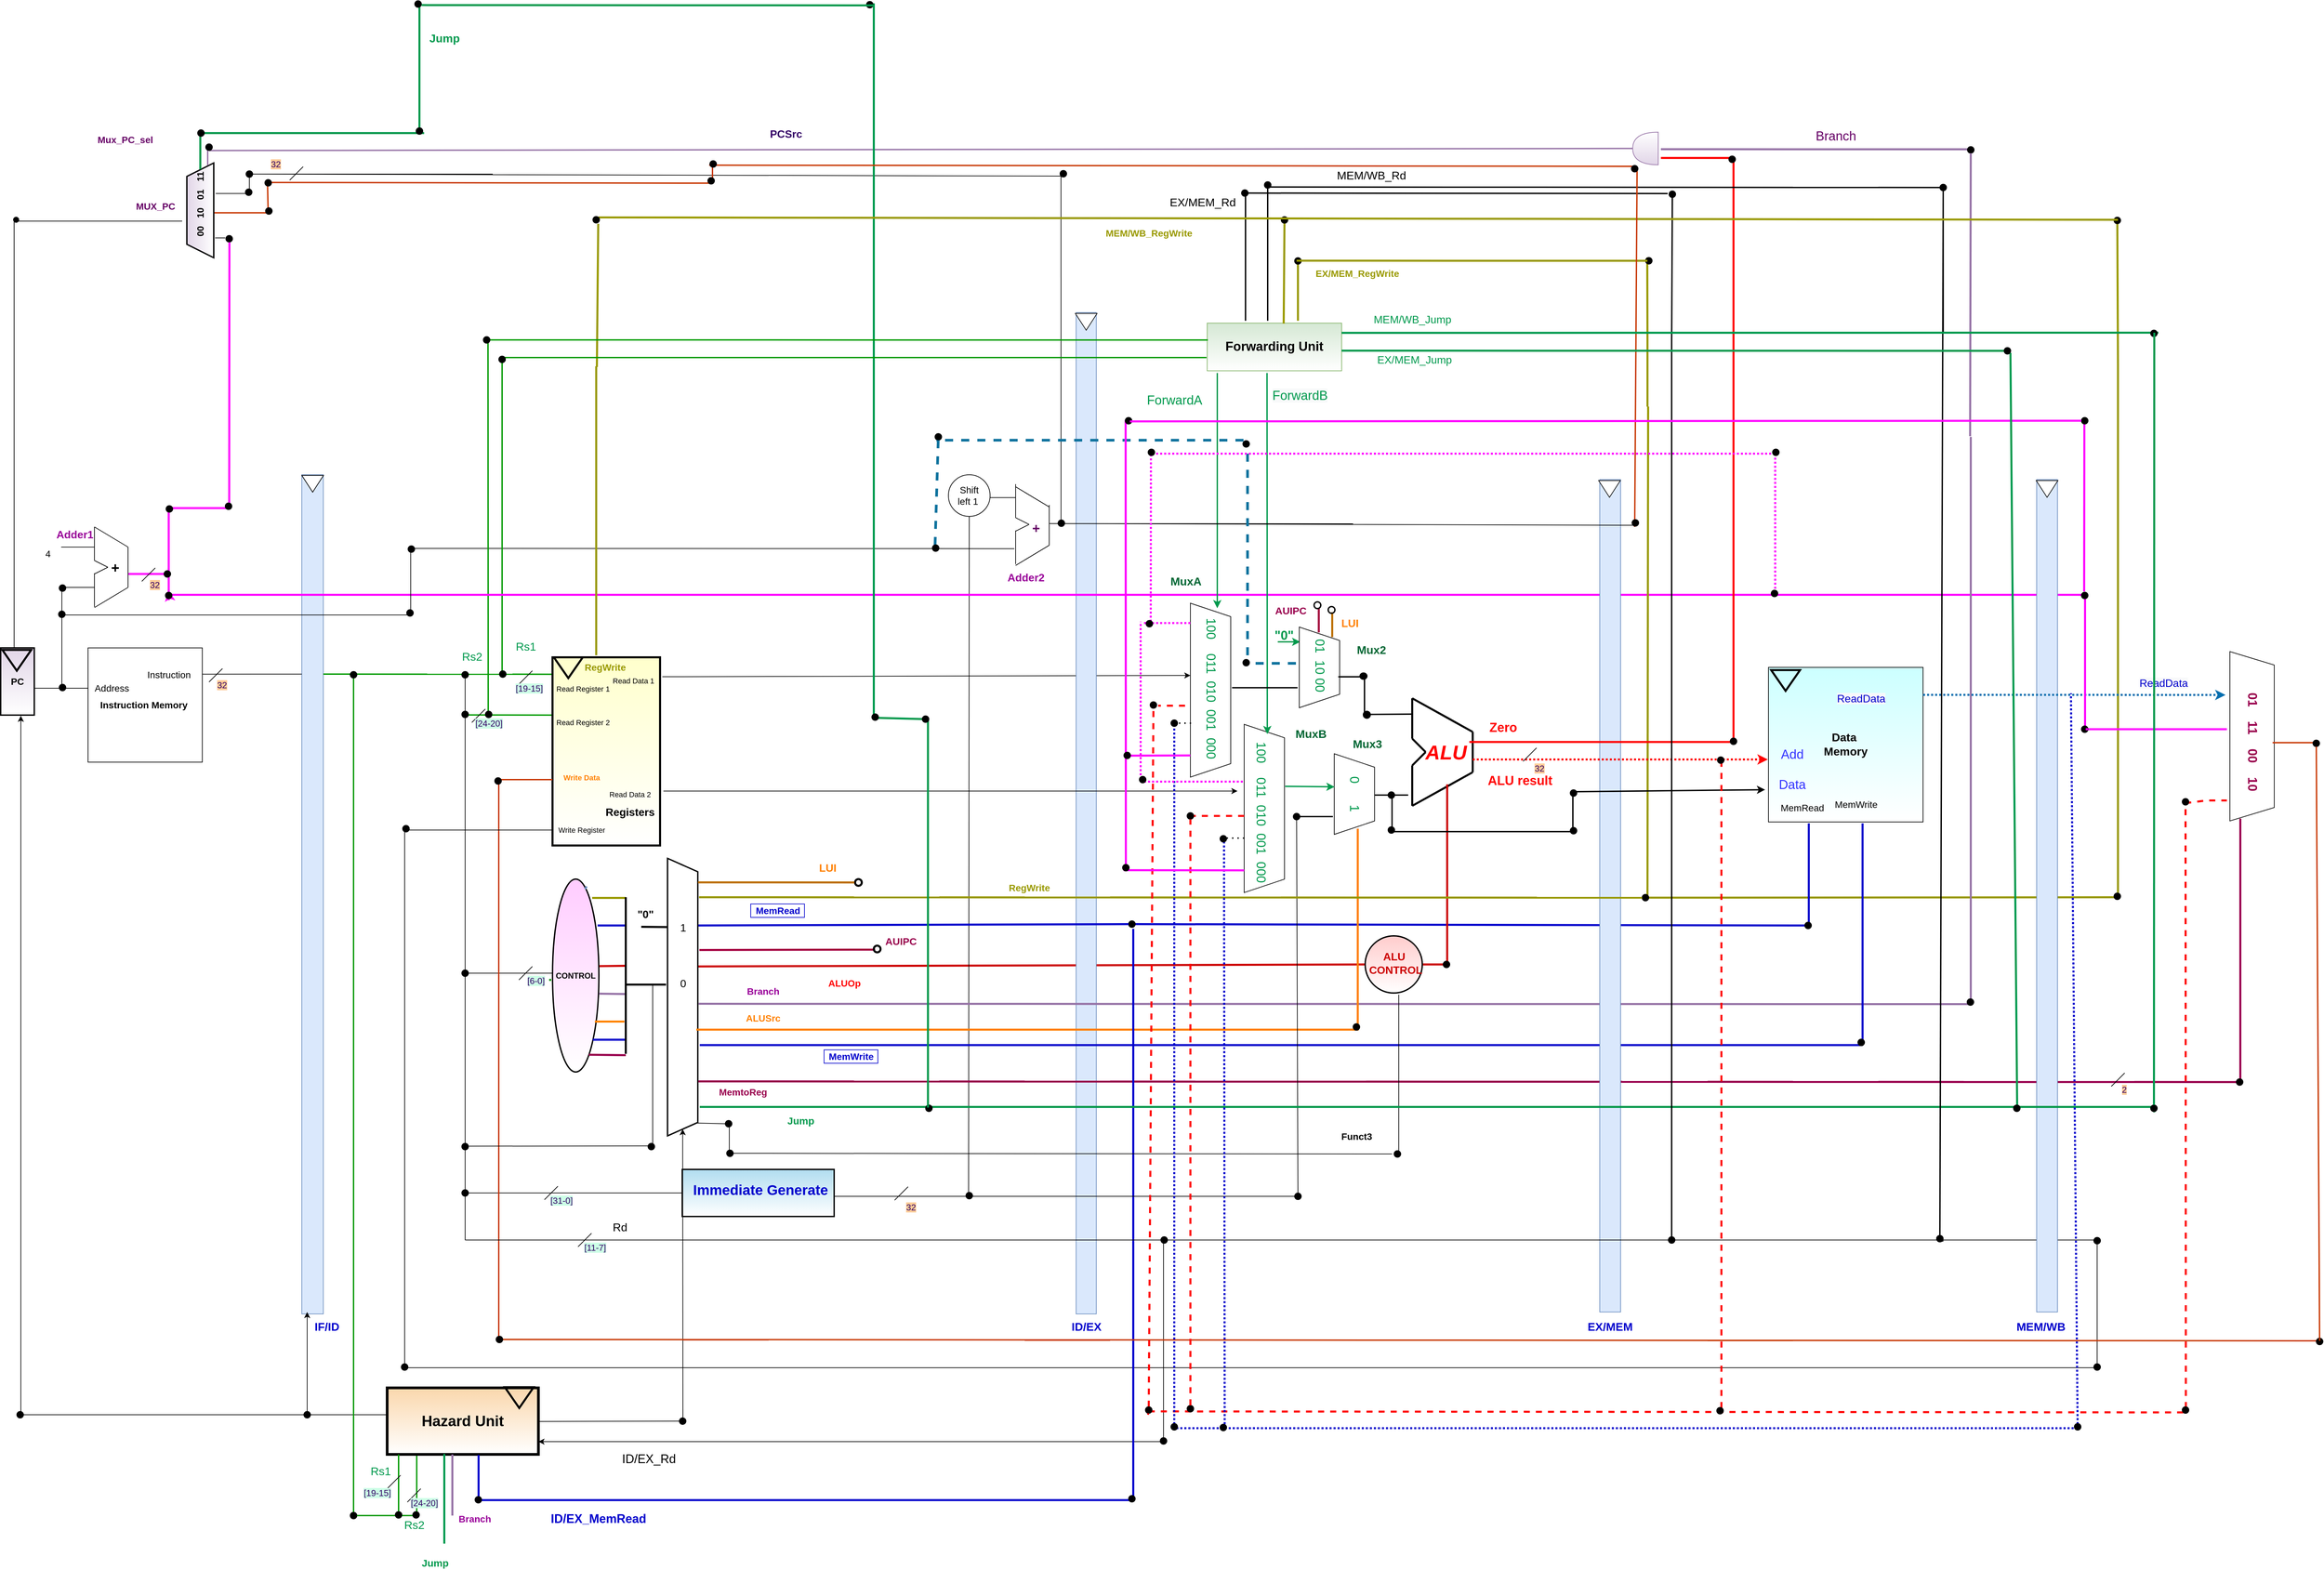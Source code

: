 <mxfile version="16.0.3" type="device"><diagram id="y-smWqLpi-xQ_MKjA0oU" name="Page-1"><mxGraphModel dx="2115" dy="1362" grid="1" gridSize="10" guides="1" tooltips="1" connect="1" arrows="1" fold="1" page="1" pageScale="1" pageWidth="1169" pageHeight="827" math="0" shadow="0"><root><mxCell id="0"/><mxCell id="1" parent="0"/><mxCell id="sMaJrLB3JVxVYCTgN_Bd-1" value="&lt;font style=&quot;font-size: 14px&quot;&gt;&lt;b&gt;PC&lt;/b&gt;&lt;/font&gt;" style="rounded=0;whiteSpace=wrap;html=1;fillColor=#e1d5e7;strokeColor=#000000;gradientColor=#ffffff;strokeWidth=2;" parent="1" vertex="1"><mxGeometry x="-170" y="209" width="50" height="100" as="geometry"/></mxCell><mxCell id="sMaJrLB3JVxVYCTgN_Bd-2" value="" style="endArrow=none;html=1;rounded=0;fontSize=14;" parent="1" edge="1"><mxGeometry width="50" height="50" relative="1" as="geometry"><mxPoint x="-120.0" y="269" as="sourcePoint"/><mxPoint x="-40" y="269" as="targetPoint"/></mxGeometry></mxCell><mxCell id="sMaJrLB3JVxVYCTgN_Bd-3" value="&lt;b&gt;Instruction Memory&amp;nbsp;&lt;/b&gt;" style="whiteSpace=wrap;html=1;aspect=fixed;fontSize=14;" parent="1" vertex="1"><mxGeometry x="-40" y="209" width="170" height="170" as="geometry"/></mxCell><mxCell id="sMaJrLB3JVxVYCTgN_Bd-4" value="Address" style="text;html=1;align=center;verticalAlign=middle;resizable=0;points=[];autosize=1;strokeColor=none;fillColor=none;fontSize=14;" parent="1" vertex="1"><mxGeometry x="-40" y="259" width="70" height="20" as="geometry"/></mxCell><mxCell id="sMaJrLB3JVxVYCTgN_Bd-5" value="Instruction" style="text;html=1;align=center;verticalAlign=middle;resizable=0;points=[];autosize=1;strokeColor=none;fillColor=none;fontSize=14;" parent="1" vertex="1"><mxGeometry x="40" y="239" width="80" height="20" as="geometry"/></mxCell><mxCell id="sMaJrLB3JVxVYCTgN_Bd-6" value="" style="endArrow=none;html=1;rounded=0;fontSize=14;" parent="1" edge="1"><mxGeometry width="50" height="50" relative="1" as="geometry"><mxPoint x="-79" y="268" as="sourcePoint"/><mxPoint x="-79" y="119" as="targetPoint"/></mxGeometry></mxCell><mxCell id="sMaJrLB3JVxVYCTgN_Bd-7" value="" style="endArrow=none;html=1;rounded=0;fontSize=14;" parent="1" edge="1"><mxGeometry width="50" height="50" relative="1" as="geometry"><mxPoint x="-80" y="119" as="sourcePoint"/><mxPoint x="-30" y="119" as="targetPoint"/></mxGeometry></mxCell><mxCell id="sMaJrLB3JVxVYCTgN_Bd-8" value="" style="endArrow=none;html=1;rounded=0;fontSize=14;" parent="1" edge="1"><mxGeometry width="50" height="50" relative="1" as="geometry"><mxPoint x="-30.5" y="79" as="sourcePoint"/><mxPoint x="-30.5" y="29" as="targetPoint"/></mxGeometry></mxCell><mxCell id="sMaJrLB3JVxVYCTgN_Bd-9" value="" style="endArrow=none;html=1;rounded=0;fontSize=14;" parent="1" edge="1"><mxGeometry width="50" height="50" relative="1" as="geometry"><mxPoint x="-30.5" y="79" as="sourcePoint"/><mxPoint x="-10.5" y="89" as="targetPoint"/></mxGeometry></mxCell><mxCell id="sMaJrLB3JVxVYCTgN_Bd-10" value="" style="endArrow=none;html=1;rounded=0;fontSize=14;" parent="1" edge="1"><mxGeometry width="50" height="50" relative="1" as="geometry"><mxPoint x="-30.5" y="99" as="sourcePoint"/><mxPoint x="-10.5" y="89" as="targetPoint"/></mxGeometry></mxCell><mxCell id="sMaJrLB3JVxVYCTgN_Bd-11" value="" style="endArrow=none;html=1;rounded=0;fontSize=14;" parent="1" edge="1"><mxGeometry width="50" height="50" relative="1" as="geometry"><mxPoint x="-30.5" y="148" as="sourcePoint"/><mxPoint x="-30.5" y="98" as="targetPoint"/></mxGeometry></mxCell><mxCell id="sMaJrLB3JVxVYCTgN_Bd-12" value="" style="endArrow=none;html=1;rounded=0;fontSize=14;" parent="1" edge="1"><mxGeometry width="50" height="50" relative="1" as="geometry"><mxPoint x="-30.5" y="149" as="sourcePoint"/><mxPoint x="19.5" y="119" as="targetPoint"/></mxGeometry></mxCell><mxCell id="sMaJrLB3JVxVYCTgN_Bd-13" value="" style="endArrow=none;html=1;rounded=0;fontSize=14;" parent="1" edge="1"><mxGeometry width="50" height="50" relative="1" as="geometry"><mxPoint x="-30.5" y="29" as="sourcePoint"/><mxPoint x="19.5" y="59" as="targetPoint"/></mxGeometry></mxCell><mxCell id="sMaJrLB3JVxVYCTgN_Bd-14" value="" style="endArrow=none;html=1;rounded=0;fontSize=14;" parent="1" edge="1"><mxGeometry width="50" height="50" relative="1" as="geometry"><mxPoint x="19.5" y="119" as="sourcePoint"/><mxPoint x="19.5" y="59" as="targetPoint"/></mxGeometry></mxCell><mxCell id="sMaJrLB3JVxVYCTgN_Bd-15" value="" style="endArrow=none;html=1;rounded=0;fontSize=14;" parent="1" edge="1"><mxGeometry width="50" height="50" relative="1" as="geometry"><mxPoint x="-80" y="59" as="sourcePoint"/><mxPoint x="-30" y="59" as="targetPoint"/></mxGeometry></mxCell><mxCell id="sMaJrLB3JVxVYCTgN_Bd-16" value="4" style="text;html=1;align=center;verticalAlign=middle;resizable=0;points=[];autosize=1;strokeColor=none;fillColor=none;fontSize=14;" parent="1" vertex="1"><mxGeometry x="-110" y="59" width="20" height="20" as="geometry"/></mxCell><mxCell id="sMaJrLB3JVxVYCTgN_Bd-17" value="&lt;b&gt;&lt;font style=&quot;font-size: 21px&quot;&gt;+&lt;/font&gt;&lt;/b&gt;" style="text;html=1;align=center;verticalAlign=middle;resizable=0;points=[];autosize=1;strokeColor=none;fillColor=none;fontSize=14;" parent="1" vertex="1"><mxGeometry x="-15" y="79" width="30" height="20" as="geometry"/></mxCell><mxCell id="sMaJrLB3JVxVYCTgN_Bd-18" value="" style="endArrow=none;html=1;rounded=0;fontSize=21;fillColor=#e1d5e7;strokeColor=#FF00FF;strokeWidth=3;" parent="1" edge="1"><mxGeometry width="50" height="50" relative="1" as="geometry"><mxPoint x="20" y="99" as="sourcePoint"/><mxPoint x="80" y="99" as="targetPoint"/></mxGeometry></mxCell><mxCell id="sMaJrLB3JVxVYCTgN_Bd-19" value="" style="endArrow=none;html=1;rounded=0;fontSize=21;fillColor=#e1d5e7;strokeColor=#FF00FF;strokeWidth=3;" parent="1" edge="1"><mxGeometry width="50" height="50" relative="1" as="geometry"><mxPoint x="80" y="138" as="sourcePoint"/><mxPoint x="80" as="targetPoint"/></mxGeometry></mxCell><mxCell id="sMaJrLB3JVxVYCTgN_Bd-20" value="" style="shape=trapezoid;perimeter=trapezoidPerimeter;whiteSpace=wrap;html=1;fixedSize=1;fontSize=21;rotation=-90;fillColor=#e1d5e7;strokeColor=#000000;gradientColor=#ffffff;strokeWidth=2;" parent="1" vertex="1"><mxGeometry x="56.5" y="-462" width="141" height="40" as="geometry"/></mxCell><mxCell id="sMaJrLB3JVxVYCTgN_Bd-21" value="" style="endArrow=none;html=1;rounded=0;fontSize=21;" parent="1" edge="1"><mxGeometry width="50" height="50" relative="1" as="geometry"><mxPoint x="149" y="-401" as="sourcePoint"/><mxPoint x="164" y="-401" as="targetPoint"/></mxGeometry></mxCell><mxCell id="sMaJrLB3JVxVYCTgN_Bd-22" value="" style="endArrow=none;html=1;rounded=0;fontSize=21;" parent="1" edge="1"><mxGeometry width="50" height="50" relative="1" as="geometry"><mxPoint x="150" y="-467.12" as="sourcePoint"/><mxPoint x="200" y="-467.12" as="targetPoint"/></mxGeometry></mxCell><mxCell id="sMaJrLB3JVxVYCTgN_Bd-23" value="" style="endArrow=none;html=1;rounded=0;fontSize=21;strokeWidth=2;fillColor=#e1d5e7;strokeColor=#9673a6;" parent="1" edge="1"><mxGeometry width="50" height="50" relative="1" as="geometry"><mxPoint x="138" y="-509" as="sourcePoint"/><mxPoint x="138" y="-534" as="targetPoint"/></mxGeometry></mxCell><mxCell id="sMaJrLB3JVxVYCTgN_Bd-24" value="" style="endArrow=none;html=1;rounded=0;fontSize=16;fontColor=#330066;strokeWidth=1;" parent="1" edge="1"><mxGeometry width="50" height="50" relative="1" as="geometry"><mxPoint x="140" y="259.75" as="sourcePoint"/><mxPoint x="160" y="239.75" as="targetPoint"/></mxGeometry></mxCell><mxCell id="sMaJrLB3JVxVYCTgN_Bd-25" value="&lt;span style=&quot;font-size: 13px ; background-color: rgb(255 , 204 , 153)&quot;&gt;32&lt;/span&gt;" style="text;html=1;align=center;verticalAlign=middle;resizable=0;points=[];autosize=1;strokeColor=none;fillColor=none;fontSize=16;fontColor=#330066;" parent="1" vertex="1"><mxGeometry x="144" y="248.25" width="30" height="30" as="geometry"/></mxCell><mxCell id="sMaJrLB3JVxVYCTgN_Bd-26" value="" style="rounded=0;whiteSpace=wrap;html=1;fontSize=14;fillColor=#dae8fc;strokeColor=#6c8ebf;" parent="1" vertex="1"><mxGeometry x="278" y="-48.68" width="32" height="1248.68" as="geometry"/></mxCell><mxCell id="sMaJrLB3JVxVYCTgN_Bd-27" value="&lt;b&gt;&lt;font color=&quot;#000000&quot;&gt;00&amp;nbsp; &amp;nbsp;10&amp;nbsp; &amp;nbsp;01&amp;nbsp; &amp;nbsp;11&lt;/font&gt;&lt;/b&gt;" style="text;html=1;align=center;verticalAlign=middle;resizable=0;points=[];autosize=1;strokeColor=none;fillColor=none;fontSize=14;fontColor=#CC6600;rotation=-90;" parent="1" vertex="1"><mxGeometry x="72" y="-461.01" width="110" height="20" as="geometry"/></mxCell><mxCell id="sMaJrLB3JVxVYCTgN_Bd-28" value="" style="endArrow=none;html=1;rounded=0;fontSize=14;fontColor=#000000;strokeWidth=1;exitX=0.6;exitY=0.6;exitDx=0;exitDy=0;exitPerimeter=0;" parent="1" source="4-eHnH1lTTO_ezLIqhmf-200" edge="1"><mxGeometry width="50" height="50" relative="1" as="geometry"><mxPoint x="200" y="-458" as="sourcePoint"/><mxPoint x="200" y="-498" as="targetPoint"/></mxGeometry></mxCell><mxCell id="sMaJrLB3JVxVYCTgN_Bd-29" value="" style="endArrow=none;html=1;rounded=0;" parent="1" edge="1"><mxGeometry width="50" height="50" relative="1" as="geometry"><mxPoint x="-150.0" y="208.68" as="sourcePoint"/><mxPoint x="-150" y="-430" as="targetPoint"/></mxGeometry></mxCell><mxCell id="sMaJrLB3JVxVYCTgN_Bd-30" value="" style="endArrow=none;html=1;rounded=0;fontSize=21;" parent="1" edge="1"><mxGeometry width="50" height="50" relative="1" as="geometry"><mxPoint x="-150" y="-426" as="sourcePoint"/><mxPoint x="100" y="-426.01" as="targetPoint"/></mxGeometry></mxCell><mxCell id="sMaJrLB3JVxVYCTgN_Bd-31" value="" style="endArrow=none;html=1;rounded=0;exitX=1.002;exitY=0.177;exitDx=0;exitDy=0;exitPerimeter=0;" parent="1" edge="1"><mxGeometry width="50" height="50" relative="1" as="geometry"><mxPoint x="130.34" y="248.09" as="sourcePoint"/><mxPoint x="278" y="248" as="targetPoint"/></mxGeometry></mxCell><mxCell id="sMaJrLB3JVxVYCTgN_Bd-41" value="&lt;b&gt;&lt;font style=&quot;font-size: 17px&quot; color=&quot;#0000cc&quot;&gt;IF/ID&lt;/font&gt;&lt;/b&gt;" style="text;html=1;align=center;verticalAlign=middle;resizable=0;points=[];autosize=1;strokeColor=none;fillColor=none;" parent="1" vertex="1"><mxGeometry x="290" y="1210" width="50" height="20" as="geometry"/></mxCell><mxCell id="sMaJrLB3JVxVYCTgN_Bd-42" value="" style="endArrow=none;html=1;rounded=0;fontSize=21;strokeWidth=2;fillColor=#e1d5e7;strokeColor=#9673a6;entryX=0.5;entryY=1;entryDx=0;entryDy=0;exitX=1;exitY=0.5;exitDx=0;exitDy=0;exitPerimeter=0;" parent="1" source="4-eHnH1lTTO_ezLIqhmf-56" target="4-eHnH1lTTO_ezLIqhmf-202" edge="1"><mxGeometry width="50" height="50" relative="1" as="geometry"><mxPoint x="2188" y="-528.41" as="sourcePoint"/><mxPoint x="-25.0" y="-535.42" as="targetPoint"/></mxGeometry></mxCell><mxCell id="sMaJrLB3JVxVYCTgN_Bd-43" value="" style="endArrow=none;html=1;rounded=0;fontSize=14;fontColor=#000000;strokeWidth=1;entryX=0;entryY=1;entryDx=0;entryDy=0;" parent="1" target="4-eHnH1lTTO_ezLIqhmf-154" edge="1"><mxGeometry width="50" height="50" relative="1" as="geometry"><mxPoint x="562" y="-496.01" as="sourcePoint"/><mxPoint x="1390" y="-496" as="targetPoint"/><Array as="points"><mxPoint x="200" y="-496.01"/></Array></mxGeometry></mxCell><mxCell id="sMaJrLB3JVxVYCTgN_Bd-44" value="" style="endArrow=none;html=1;rounded=0;fontSize=16;fontColor=#330066;strokeWidth=1;" parent="1" edge="1"><mxGeometry width="50" height="50" relative="1" as="geometry"><mxPoint x="40.0" y="110" as="sourcePoint"/><mxPoint x="60.0" y="90" as="targetPoint"/></mxGeometry></mxCell><mxCell id="sMaJrLB3JVxVYCTgN_Bd-45" value="&lt;span style=&quot;font-size: 13px ; background-color: rgb(255 , 204 , 153)&quot;&gt;32&lt;/span&gt;" style="text;html=1;align=center;verticalAlign=middle;resizable=0;points=[];autosize=1;strokeColor=none;fillColor=none;fontSize=16;fontColor=#330066;" parent="1" vertex="1"><mxGeometry x="44" y="98.5" width="30" height="30" as="geometry"/></mxCell><mxCell id="sMaJrLB3JVxVYCTgN_Bd-46" value="" style="endArrow=none;html=1;rounded=0;fontSize=16;fontColor=#330066;strokeWidth=1;" parent="1" edge="1"><mxGeometry width="50" height="50" relative="1" as="geometry"><mxPoint x="260.0" y="-487.01" as="sourcePoint"/><mxPoint x="280.0" y="-507.01" as="targetPoint"/></mxGeometry></mxCell><mxCell id="sMaJrLB3JVxVYCTgN_Bd-47" value="&lt;span style=&quot;font-size: 13px ; background-color: rgb(255 , 204 , 153)&quot;&gt;32&lt;/span&gt;" style="text;html=1;align=center;verticalAlign=middle;resizable=0;points=[];autosize=1;strokeColor=none;fillColor=none;fontSize=16;fontColor=#330066;" parent="1" vertex="1"><mxGeometry x="224" y="-527.01" width="30" height="30" as="geometry"/></mxCell><mxCell id="sMaJrLB3JVxVYCTgN_Bd-142" value="" style="endArrow=none;html=1;rounded=0;fontSize=16;fontColor=#330066;strokeWidth=1;startArrow=none;" parent="1" source="sMaJrLB3JVxVYCTgN_Bd-233" edge="1"><mxGeometry width="50" height="50" relative="1" as="geometry"><mxPoint x="521" y="950" as="sourcePoint"/><mxPoint x="521" y="247" as="targetPoint"/></mxGeometry></mxCell><mxCell id="sMaJrLB3JVxVYCTgN_Bd-143" value="" style="endArrow=none;html=1;rounded=0;fontSize=16;fontColor=#330066;strokeWidth=2;entryX=-0.007;entryY=0.09;entryDx=0;entryDy=0;entryPerimeter=0;strokeColor=#009900;" parent="1" target="sMaJrLB3JVxVYCTgN_Bd-153" edge="1"><mxGeometry width="50" height="50" relative="1" as="geometry"><mxPoint x="310" y="248" as="sourcePoint"/><mxPoint x="571" y="250" as="targetPoint"/></mxGeometry></mxCell><mxCell id="sMaJrLB3JVxVYCTgN_Bd-144" value="" style="endArrow=none;html=1;rounded=0;fontSize=16;fontColor=#330066;strokeWidth=2;strokeColor=#009900;" parent="1" edge="1"><mxGeometry width="50" height="50" relative="1" as="geometry"><mxPoint x="521" y="308.7" as="sourcePoint"/><mxPoint x="651" y="309" as="targetPoint"/></mxGeometry></mxCell><mxCell id="sMaJrLB3JVxVYCTgN_Bd-145" value="" style="endArrow=none;html=1;rounded=0;fontSize=16;fontColor=#330066;strokeWidth=1;startArrow=none;" parent="1" source="sMaJrLB3JVxVYCTgN_Bd-230" edge="1"><mxGeometry width="50" height="50" relative="1" as="geometry"><mxPoint x="516" y="693" as="sourcePoint"/><mxPoint x="651" y="693" as="targetPoint"/></mxGeometry></mxCell><mxCell id="sMaJrLB3JVxVYCTgN_Bd-146" value="" style="endArrow=none;html=1;rounded=0;fontSize=16;fontColor=#330066;strokeWidth=1;" parent="1" edge="1"><mxGeometry width="50" height="50" relative="1" as="geometry"><mxPoint x="601" y="703" as="sourcePoint"/><mxPoint x="621" y="683" as="targetPoint"/></mxGeometry></mxCell><mxCell id="sMaJrLB3JVxVYCTgN_Bd-147" value="" style="edgeStyle=orthogonalEdgeStyle;rounded=0;orthogonalLoop=1;jettySize=auto;html=1;dashed=1;dashPattern=1 1;fontSize=14;fontColor=#336600;strokeColor=#009900;strokeWidth=3;" parent="1" source="sMaJrLB3JVxVYCTgN_Bd-148" target="sMaJrLB3JVxVYCTgN_Bd-172" edge="1"><mxGeometry relative="1" as="geometry"/></mxCell><mxCell id="sMaJrLB3JVxVYCTgN_Bd-148" value="&lt;font style=&quot;font-size: 13px ; background-color: rgb(204 , 255 , 230)&quot;&gt;[6-0]&lt;/font&gt;" style="text;html=1;align=center;verticalAlign=middle;resizable=0;points=[];autosize=1;strokeColor=none;fillColor=none;fontSize=16;fontColor=#330066;" parent="1" vertex="1"><mxGeometry x="606" y="688" width="40" height="30" as="geometry"/></mxCell><mxCell id="sMaJrLB3JVxVYCTgN_Bd-149" value="" style="endArrow=none;html=1;rounded=0;fontSize=16;fontColor=#330066;strokeWidth=1;" parent="1" edge="1"><mxGeometry width="50" height="50" relative="1" as="geometry"><mxPoint x="531" y="320" as="sourcePoint"/><mxPoint x="551" y="300" as="targetPoint"/></mxGeometry></mxCell><mxCell id="sMaJrLB3JVxVYCTgN_Bd-150" value="&lt;font style=&quot;font-size: 13px ; background-color: rgb(204 , 255 , 230)&quot;&gt;[24-20]&lt;/font&gt;" style="text;html=1;align=center;verticalAlign=middle;resizable=0;points=[];autosize=1;strokeColor=none;fillColor=none;fontSize=16;fontColor=#330066;" parent="1" vertex="1"><mxGeometry x="526" y="305" width="60" height="30" as="geometry"/></mxCell><mxCell id="sMaJrLB3JVxVYCTgN_Bd-151" value="" style="endArrow=none;html=1;rounded=0;fontSize=16;fontColor=#330066;strokeWidth=1;" parent="1" edge="1"><mxGeometry width="50" height="50" relative="1" as="geometry"><mxPoint x="601" y="263" as="sourcePoint"/><mxPoint x="621" y="243" as="targetPoint"/></mxGeometry></mxCell><mxCell id="sMaJrLB3JVxVYCTgN_Bd-152" value="&lt;font style=&quot;font-size: 13px ; background-color: rgb(204 , 255 , 230)&quot;&gt;[19-15]&lt;/font&gt;" style="text;html=1;align=center;verticalAlign=middle;resizable=0;points=[];autosize=1;strokeColor=none;fillColor=none;fontSize=16;fontColor=#330066;" parent="1" vertex="1"><mxGeometry x="586" y="253" width="60" height="30" as="geometry"/></mxCell><mxCell id="sMaJrLB3JVxVYCTgN_Bd-153" value="" style="rounded=0;whiteSpace=wrap;html=1;labelBackgroundColor=#CCFFE6;fontSize=13;fontColor=none;fillColor=#FFFFCC;gradientColor=#ffffff;strokeWidth=3;" parent="1" vertex="1"><mxGeometry x="651" y="223" width="160" height="280" as="geometry"/></mxCell><mxCell id="sMaJrLB3JVxVYCTgN_Bd-154" value="&lt;b&gt;&lt;font style=&quot;font-size: 16px&quot;&gt;Registers&lt;/font&gt;&lt;/b&gt;" style="text;html=1;align=center;verticalAlign=middle;resizable=0;points=[];autosize=1;strokeColor=none;fillColor=none;fontSize=13;fontColor=none;" parent="1" vertex="1"><mxGeometry x="721" y="443" width="90" height="20" as="geometry"/></mxCell><mxCell id="sMaJrLB3JVxVYCTgN_Bd-155" value="&lt;span style=&quot;font-size: 11px&quot;&gt;Read Register 1&lt;/span&gt;" style="text;html=1;align=center;verticalAlign=middle;resizable=0;points=[];autosize=1;strokeColor=none;fillColor=none;fontSize=16;fontColor=none;" parent="1" vertex="1"><mxGeometry x="651" y="253" width="90" height="30" as="geometry"/></mxCell><mxCell id="sMaJrLB3JVxVYCTgN_Bd-156" value="&lt;span style=&quot;font-size: 11px&quot;&gt;Read Register 2&lt;/span&gt;" style="text;html=1;align=center;verticalAlign=middle;resizable=0;points=[];autosize=1;strokeColor=none;fillColor=none;fontSize=16;fontColor=none;" parent="1" vertex="1"><mxGeometry x="651" y="303" width="90" height="30" as="geometry"/></mxCell><mxCell id="sMaJrLB3JVxVYCTgN_Bd-157" value="&lt;span style=&quot;font-size: 11px&quot;&gt;Write Register&lt;/span&gt;" style="text;html=1;align=center;verticalAlign=middle;resizable=0;points=[];autosize=1;strokeColor=none;fillColor=none;fontSize=16;fontColor=none;" parent="1" vertex="1"><mxGeometry x="654" y="463" width="80" height="30" as="geometry"/></mxCell><mxCell id="sMaJrLB3JVxVYCTgN_Bd-158" value="&lt;b&gt;&lt;font color=&quot;#ff8000&quot;&gt;Write Data&lt;/font&gt;&lt;/b&gt;" style="text;html=1;align=center;verticalAlign=middle;resizable=0;points=[];autosize=1;strokeColor=none;fillColor=none;fontSize=11;fontColor=none;" parent="1" vertex="1"><mxGeometry x="659" y="391.5" width="70" height="20" as="geometry"/></mxCell><mxCell id="sMaJrLB3JVxVYCTgN_Bd-159" value="Read Data 1" style="text;html=1;align=center;verticalAlign=middle;resizable=0;points=[];autosize=1;strokeColor=none;fillColor=none;fontSize=11;fontColor=none;" parent="1" vertex="1"><mxGeometry x="731" y="248" width="80" height="20" as="geometry"/></mxCell><mxCell id="sMaJrLB3JVxVYCTgN_Bd-160" value="Read Data 2" style="text;html=1;align=center;verticalAlign=middle;resizable=0;points=[];autosize=1;strokeColor=none;fillColor=none;fontSize=11;fontColor=none;" parent="1" vertex="1"><mxGeometry x="726" y="417" width="80" height="20" as="geometry"/></mxCell><mxCell id="sMaJrLB3JVxVYCTgN_Bd-163" value="" style="endArrow=classic;html=1;rounded=0;fontSize=12;fontColor=#000000;strokeWidth=1;exitX=1.042;exitY=0.196;exitDx=0;exitDy=0;exitPerimeter=0;" parent="1" source="sMaJrLB3JVxVYCTgN_Bd-159" edge="1"><mxGeometry width="50" height="50" relative="1" as="geometry"><mxPoint x="976" y="250" as="sourcePoint"/><mxPoint x="1600" y="250" as="targetPoint"/></mxGeometry></mxCell><mxCell id="sMaJrLB3JVxVYCTgN_Bd-164" value="&lt;font size=&quot;1&quot; color=&quot;#999900&quot;&gt;&lt;b style=&quot;font-size: 14px&quot;&gt;RegWrite&lt;/b&gt;&lt;/font&gt;" style="text;html=1;align=center;verticalAlign=middle;resizable=0;points=[];autosize=1;strokeColor=none;fillColor=none;fontSize=12;fontColor=#000000;" parent="1" vertex="1"><mxGeometry x="689" y="228" width="80" height="20" as="geometry"/></mxCell><mxCell id="sMaJrLB3JVxVYCTgN_Bd-165" value="" style="endArrow=none;html=1;rounded=0;fontSize=14;fontColor=#990099;strokeWidth=1;entryX=0;entryY=0.5;entryDx=0;entryDy=0;" parent="1" target="sMaJrLB3JVxVYCTgN_Bd-166" edge="1"><mxGeometry width="50" height="50" relative="1" as="geometry"><mxPoint x="521" y="1020" as="sourcePoint"/><mxPoint x="769" y="1020" as="targetPoint"/></mxGeometry></mxCell><mxCell id="sMaJrLB3JVxVYCTgN_Bd-166" value="" style="rounded=0;whiteSpace=wrap;html=1;labelBackgroundColor=#FFFFFF;fontSize=14;strokeColor=#000000;strokeWidth=2;fillColor=#b1ddf0;gradientColor=#ffffff;" parent="1" vertex="1"><mxGeometry x="844" y="985" width="226" height="70" as="geometry"/></mxCell><mxCell id="sMaJrLB3JVxVYCTgN_Bd-167" value="" style="endArrow=none;html=1;rounded=0;fontSize=16;fontColor=#330066;strokeWidth=1;" parent="1" edge="1"><mxGeometry width="50" height="50" relative="1" as="geometry"><mxPoint x="639" y="1030" as="sourcePoint"/><mxPoint x="659" y="1010" as="targetPoint"/></mxGeometry></mxCell><mxCell id="sMaJrLB3JVxVYCTgN_Bd-168" value="&lt;font style=&quot;font-size: 13px ; background-color: rgb(204 , 255 , 230)&quot;&gt;[31-0]&lt;/font&gt;" style="text;html=1;align=center;verticalAlign=middle;resizable=0;points=[];autosize=1;strokeColor=none;fillColor=none;fontSize=16;fontColor=#330066;" parent="1" vertex="1"><mxGeometry x="639" y="1015" width="50" height="30" as="geometry"/></mxCell><mxCell id="sMaJrLB3JVxVYCTgN_Bd-169" value="" style="endArrow=none;html=1;rounded=0;fontSize=16;fontColor=#330066;strokeWidth=1;" parent="1" edge="1"><mxGeometry width="50" height="50" relative="1" as="geometry"><mxPoint x="1160" y="1030.75" as="sourcePoint"/><mxPoint x="1180" y="1010.75" as="targetPoint"/></mxGeometry></mxCell><mxCell id="sMaJrLB3JVxVYCTgN_Bd-171" value="&lt;b&gt;&lt;font color=&quot;#330066&quot; style=&quot;font-size: 16px&quot;&gt;PCSrc&lt;/font&gt;&lt;/b&gt;" style="text;html=1;align=center;verticalAlign=middle;resizable=0;points=[];autosize=1;strokeColor=none;fillColor=none;fontSize=14;fontColor=#000000;" parent="1" vertex="1"><mxGeometry x="968" y="-566" width="60" height="20" as="geometry"/></mxCell><mxCell id="sMaJrLB3JVxVYCTgN_Bd-172" value="&lt;b&gt;&lt;font color=&quot;#000000&quot;&gt;CONTROL&lt;/font&gt;&lt;/b&gt;" style="ellipse;whiteSpace=wrap;html=1;fillColor=#FFCCFF;fontColor=#ffffff;strokeColor=#000000;gradientColor=#ffffff;strokeWidth=2;" parent="1" vertex="1"><mxGeometry x="651" y="553" width="69" height="287" as="geometry"/></mxCell><mxCell id="sMaJrLB3JVxVYCTgN_Bd-173" value="" style="endArrow=none;html=1;rounded=0;fillColor=#dae8fc;strokeColor=#CC0000;strokeWidth=3;" parent="1" edge="1"><mxGeometry width="50" height="50" relative="1" as="geometry"><mxPoint x="860" y="683" as="sourcePoint"/><mxPoint x="1860" y="680" as="targetPoint"/></mxGeometry></mxCell><mxCell id="sMaJrLB3JVxVYCTgN_Bd-174" value="&lt;font size=&quot;1&quot; color=&quot;#ff0000&quot;&gt;&lt;b style=&quot;font-size: 14px&quot;&gt;ALUOp&lt;/b&gt;&lt;/font&gt;" style="text;html=1;align=center;verticalAlign=middle;resizable=0;points=[];autosize=1;strokeColor=none;fillColor=none;fontSize=12;fontColor=#000000;" parent="1" vertex="1"><mxGeometry x="1055" y="698" width="60" height="20" as="geometry"/></mxCell><mxCell id="sMaJrLB3JVxVYCTgN_Bd-175" value="&lt;font style=&quot;font-size: 14px&quot; color=&quot;#990099&quot;&gt;&lt;b&gt;Branch&lt;/b&gt;&lt;/font&gt;" style="text;html=1;align=center;verticalAlign=middle;resizable=0;points=[];autosize=1;strokeColor=none;fillColor=none;" parent="1" vertex="1"><mxGeometry x="933.87" y="710" width="60" height="20" as="geometry"/></mxCell><mxCell id="sMaJrLB3JVxVYCTgN_Bd-176" value="" style="endArrow=none;html=1;rounded=0;fontSize=14;fontColor=#990099;strokeWidth=3;strokeColor=#0000CC;" parent="1" edge="1"><mxGeometry width="50" height="50" relative="1" as="geometry"><mxPoint x="718" y="622.05" as="sourcePoint"/><mxPoint x="760" y="622" as="targetPoint"/><Array as="points"><mxPoint x="723" y="622"/></Array></mxGeometry></mxCell><mxCell id="sMaJrLB3JVxVYCTgN_Bd-177" value="&lt;b&gt;&lt;font color=&quot;#0000cc&quot;&gt;MemRead&lt;/font&gt;&lt;/b&gt;" style="text;html=1;align=center;verticalAlign=middle;resizable=0;points=[];autosize=1;strokeColor=#0000CC;fillColor=none;fontSize=14;fontColor=#990099;" parent="1" vertex="1"><mxGeometry x="945.87" y="590" width="80" height="20" as="geometry"/></mxCell><mxCell id="sMaJrLB3JVxVYCTgN_Bd-178" value="&lt;b&gt;&lt;font color=&quot;#99004d&quot;&gt;MemtoReg&lt;/font&gt;&lt;/b&gt;" style="text;html=1;align=center;verticalAlign=middle;resizable=0;points=[];autosize=1;strokeColor=none;fillColor=none;fontSize=14;fontColor=#990099;" parent="1" vertex="1"><mxGeometry x="889" y="860" width="90" height="20" as="geometry"/></mxCell><mxCell id="sMaJrLB3JVxVYCTgN_Bd-179" value="&lt;b&gt;&lt;font color=&quot;#ff8000&quot;&gt;ALUSrc&lt;/font&gt;&lt;/b&gt;" style="text;html=1;align=center;verticalAlign=middle;resizable=0;points=[];autosize=1;strokeColor=none;fillColor=none;fontSize=14;fontColor=#990099;" parent="1" vertex="1"><mxGeometry x="928.87" y="750" width="70" height="20" as="geometry"/></mxCell><mxCell id="sMaJrLB3JVxVYCTgN_Bd-180" value="" style="rounded=0;whiteSpace=wrap;html=1;fontSize=14;fillColor=#dae8fc;strokeColor=#6c8ebf;" parent="1" vertex="1"><mxGeometry x="1430" y="-290" width="30" height="1490" as="geometry"/></mxCell><mxCell id="sMaJrLB3JVxVYCTgN_Bd-183" value="" style="endArrow=none;html=1;rounded=0;fontSize=16;fontColor=#330066;strokeWidth=2;fillColor=#fa6800;strokeColor=#C73500;" parent="1" edge="1"><mxGeometry width="50" height="50" relative="1" as="geometry"><mxPoint x="571" y="1240" as="sourcePoint"/><mxPoint x="571" y="403" as="targetPoint"/></mxGeometry></mxCell><mxCell id="sMaJrLB3JVxVYCTgN_Bd-184" value="" style="endArrow=none;html=1;rounded=0;fontSize=16;fontColor=#330066;strokeWidth=2;fillColor=#fa6800;strokeColor=#C73500;" parent="1" edge="1"><mxGeometry width="50" height="50" relative="1" as="geometry"><mxPoint x="571" y="405" as="sourcePoint"/><mxPoint x="651" y="405" as="targetPoint"/></mxGeometry></mxCell><mxCell id="sMaJrLB3JVxVYCTgN_Bd-185" value="" style="endArrow=none;html=1;rounded=0;fontSize=14;fontColor=#990099;strokeWidth=1;entryX=0.5;entryY=1;entryDx=0;entryDy=0;" parent="1" target="sMaJrLB3JVxVYCTgN_Bd-186" edge="1"><mxGeometry width="50" height="50" relative="1" as="geometry"><mxPoint x="1270" y="1026" as="sourcePoint"/><mxPoint x="1271" y="9.32" as="targetPoint"/></mxGeometry></mxCell><mxCell id="sMaJrLB3JVxVYCTgN_Bd-186" value="Shift&lt;br&gt;left 1&amp;nbsp;" style="ellipse;whiteSpace=wrap;html=1;aspect=fixed;fontSize=14;fontColor=#000000;fillColor=none;" parent="1" vertex="1"><mxGeometry x="1240" y="-48.68" width="62" height="62" as="geometry"/></mxCell><mxCell id="sMaJrLB3JVxVYCTgN_Bd-187" value="" style="endArrow=none;html=1;rounded=0;fontSize=14;" parent="1" edge="1"><mxGeometry width="50" height="50" relative="1" as="geometry"><mxPoint x="1340" y="15.32" as="sourcePoint"/><mxPoint x="1340" y="-34.68" as="targetPoint"/></mxGeometry></mxCell><mxCell id="sMaJrLB3JVxVYCTgN_Bd-188" value="" style="endArrow=none;html=1;rounded=0;fontSize=14;" parent="1" edge="1"><mxGeometry width="50" height="50" relative="1" as="geometry"><mxPoint x="1340" y="15.32" as="sourcePoint"/><mxPoint x="1360" y="25.32" as="targetPoint"/></mxGeometry></mxCell><mxCell id="sMaJrLB3JVxVYCTgN_Bd-189" value="" style="endArrow=none;html=1;rounded=0;fontSize=14;" parent="1" edge="1"><mxGeometry width="50" height="50" relative="1" as="geometry"><mxPoint x="1340" y="35.32" as="sourcePoint"/><mxPoint x="1360" y="25.32" as="targetPoint"/></mxGeometry></mxCell><mxCell id="sMaJrLB3JVxVYCTgN_Bd-190" value="" style="endArrow=none;html=1;rounded=0;fontSize=14;" parent="1" edge="1"><mxGeometry width="50" height="50" relative="1" as="geometry"><mxPoint x="1340" y="84.32" as="sourcePoint"/><mxPoint x="1340" y="34.32" as="targetPoint"/></mxGeometry></mxCell><mxCell id="sMaJrLB3JVxVYCTgN_Bd-191" value="" style="endArrow=none;html=1;rounded=0;fontSize=14;" parent="1" edge="1"><mxGeometry width="50" height="50" relative="1" as="geometry"><mxPoint x="1340" y="86.32" as="sourcePoint"/><mxPoint x="1390" y="56.32" as="targetPoint"/></mxGeometry></mxCell><mxCell id="sMaJrLB3JVxVYCTgN_Bd-192" value="" style="endArrow=none;html=1;rounded=0;fontSize=14;" parent="1" edge="1"><mxGeometry width="50" height="50" relative="1" as="geometry"><mxPoint x="1340" y="-30.68" as="sourcePoint"/><mxPoint x="1390" y="-0.68" as="targetPoint"/></mxGeometry></mxCell><mxCell id="sMaJrLB3JVxVYCTgN_Bd-193" value="" style="endArrow=none;html=1;rounded=0;fontSize=14;" parent="1" edge="1"><mxGeometry width="50" height="50" relative="1" as="geometry"><mxPoint x="1390" y="56.32" as="sourcePoint"/><mxPoint x="1390" y="-3.68" as="targetPoint"/></mxGeometry></mxCell><mxCell id="sMaJrLB3JVxVYCTgN_Bd-194" value="" style="endArrow=none;html=1;rounded=0;fontSize=14;fontColor=#000000;strokeWidth=1;" parent="1" edge="1"><mxGeometry width="50" height="50" relative="1" as="geometry"><mxPoint x="1302" y="-14.68" as="sourcePoint"/><mxPoint x="1340" y="-14.68" as="targetPoint"/></mxGeometry></mxCell><mxCell id="sMaJrLB3JVxVYCTgN_Bd-195" value="" style="endArrow=none;html=1;rounded=0;fontSize=14;fontColor=#000000;strokeWidth=1;" parent="1" edge="1"><mxGeometry width="50" height="50" relative="1" as="geometry"><mxPoint x="1308" y="61.32" as="sourcePoint"/><mxPoint x="1338" y="61.32" as="targetPoint"/><Array as="points"><mxPoint x="440" y="61"/><mxPoint x="1308" y="61.32"/></Array></mxGeometry></mxCell><mxCell id="sMaJrLB3JVxVYCTgN_Bd-199" value="&lt;b&gt;&lt;font color=&quot;#0000cc&quot;&gt;MemWrite&lt;/font&gt;&lt;/b&gt;" style="text;html=1;align=center;verticalAlign=middle;resizable=0;points=[];autosize=1;strokeColor=#0000CC;fillColor=none;fontSize=14;fontColor=#990099;" parent="1" vertex="1"><mxGeometry x="1055" y="807" width="80" height="20" as="geometry"/></mxCell><mxCell id="sMaJrLB3JVxVYCTgN_Bd-200" value="" style="endArrow=none;html=1;rounded=0;fontSize=11;fontColor=none;strokeWidth=3;fillColor=#dae8fc;strokeColor=#6c8ebf;entryX=0.698;entryY=0.051;entryDx=0;entryDy=0;entryPerimeter=0;" parent="1" target="sMaJrLB3JVxVYCTgN_Bd-172" edge="1"><mxGeometry width="50" height="50" relative="1" as="geometry"><mxPoint x="702" y="564" as="sourcePoint"/><mxPoint x="702" y="604" as="targetPoint"/></mxGeometry></mxCell><mxCell id="sMaJrLB3JVxVYCTgN_Bd-202" value="&lt;font size=&quot;1&quot; color=&quot;#999900&quot;&gt;&lt;b style=&quot;font-size: 14px&quot;&gt;RegWrite&lt;/b&gt;&lt;/font&gt;" style="text;html=1;align=center;verticalAlign=middle;resizable=0;points=[];autosize=1;strokeColor=none;fillColor=none;fontSize=12;fontColor=#000000;" parent="1" vertex="1"><mxGeometry x="1320" y="555.66" width="80" height="20" as="geometry"/></mxCell><mxCell id="sMaJrLB3JVxVYCTgN_Bd-203" value="" style="endArrow=classic;html=1;rounded=0;fontSize=12;fontColor=#000000;strokeWidth=1;" parent="1" edge="1"><mxGeometry width="50" height="50" relative="1" as="geometry"><mxPoint x="816" y="422" as="sourcePoint"/><mxPoint x="1670" y="422" as="targetPoint"/></mxGeometry></mxCell><mxCell id="sMaJrLB3JVxVYCTgN_Bd-204" value="Rs1" style="text;html=1;align=center;verticalAlign=middle;resizable=0;points=[];autosize=1;strokeColor=none;fillColor=none;fontSize=17;fontColor=#00994D;" parent="1" vertex="1"><mxGeometry x="586" y="193" width="50" height="30" as="geometry"/></mxCell><mxCell id="sMaJrLB3JVxVYCTgN_Bd-205" value="Rs2" style="text;html=1;align=center;verticalAlign=middle;resizable=0;points=[];autosize=1;strokeColor=none;fillColor=none;fontSize=17;fontColor=#00994D;" parent="1" vertex="1"><mxGeometry x="506" y="208" width="50" height="30" as="geometry"/></mxCell><mxCell id="sMaJrLB3JVxVYCTgN_Bd-208" value="" style="endArrow=none;html=1;rounded=0;fontSize=16;fontColor=#330066;strokeWidth=2;strokeColor=#009900;" parent="1" edge="1"><mxGeometry width="50" height="50" relative="1" as="geometry"><mxPoint x="576" y="-220" as="sourcePoint"/><mxPoint x="576" y="250" as="targetPoint"/></mxGeometry></mxCell><mxCell id="sMaJrLB3JVxVYCTgN_Bd-209" value="" style="endArrow=none;html=1;rounded=0;fontSize=16;fontColor=#330066;strokeWidth=2;strokeColor=#009900;entryX=0.422;entryY=0.013;entryDx=0;entryDy=0;entryPerimeter=0;" parent="1" edge="1"><mxGeometry width="50" height="50" relative="1" as="geometry"><mxPoint x="555" y="-250" as="sourcePoint"/><mxPoint x="555.32" y="305.39" as="targetPoint"/></mxGeometry></mxCell><mxCell id="sMaJrLB3JVxVYCTgN_Bd-220" value="" style="shape=trapezoid;perimeter=trapezoidPerimeter;whiteSpace=wrap;html=1;fixedSize=1;rotation=90;strokeWidth=2;" parent="1" vertex="1"><mxGeometry x="638.17" y="706.09" width="412.93" height="45" as="geometry"/></mxCell><mxCell id="sMaJrLB3JVxVYCTgN_Bd-221" value="" style="endArrow=none;html=1;rounded=0;fontSize=11;fontColor=none;strokeWidth=3;fillColor=#dae8fc;strokeColor=#999900;" parent="1" edge="1"><mxGeometry width="50" height="50" relative="1" as="geometry"><mxPoint x="710" y="581" as="sourcePoint"/><mxPoint x="760" y="581" as="targetPoint"/></mxGeometry></mxCell><mxCell id="sMaJrLB3JVxVYCTgN_Bd-223" value="" style="endArrow=none;html=1;rounded=0;fontSize=21;strokeWidth=3;fillColor=#e1d5e7;strokeColor=#9673a6;entryX=1.033;entryY=0.656;entryDx=0;entryDy=0;entryPerimeter=0;" parent="1" edge="1"><mxGeometry width="50" height="50" relative="1" as="geometry"><mxPoint x="760" y="724" as="sourcePoint"/><mxPoint x="720.31" y="723.56" as="targetPoint"/></mxGeometry></mxCell><mxCell id="sMaJrLB3JVxVYCTgN_Bd-224" value="" style="endArrow=none;html=1;rounded=0;fontSize=14;fontColor=#990099;strokeWidth=3;fillColor=#fa6800;strokeColor=#FF8000;" parent="1" edge="1"><mxGeometry width="50" height="50" relative="1" as="geometry"><mxPoint x="714" y="765" as="sourcePoint"/><mxPoint x="758" y="765" as="targetPoint"/></mxGeometry></mxCell><mxCell id="sMaJrLB3JVxVYCTgN_Bd-225" value="" style="endArrow=none;html=1;rounded=0;fontSize=14;fontColor=#990099;strokeWidth=3;strokeColor=#0000CC;" parent="1" edge="1"><mxGeometry width="50" height="50" relative="1" as="geometry"><mxPoint x="711" y="792" as="sourcePoint"/><mxPoint x="760" y="792" as="targetPoint"/></mxGeometry></mxCell><mxCell id="sMaJrLB3JVxVYCTgN_Bd-226" value="" style="endArrow=none;html=1;rounded=0;fontSize=14;fontColor=#990099;strokeWidth=3;strokeColor=#99004D;" parent="1" edge="1"><mxGeometry width="50" height="50" relative="1" as="geometry"><mxPoint x="705" y="814.38" as="sourcePoint"/><mxPoint x="760" y="815" as="targetPoint"/></mxGeometry></mxCell><mxCell id="sMaJrLB3JVxVYCTgN_Bd-227" value="" style="ellipse;whiteSpace=wrap;html=1;aspect=fixed;fontSize=17;fontColor=#0000CC;fillColor=#000000;" parent="1" vertex="1"><mxGeometry x="516" y="946" width="10" height="10" as="geometry"/></mxCell><mxCell id="sMaJrLB3JVxVYCTgN_Bd-228" value="" style="ellipse;whiteSpace=wrap;html=1;aspect=fixed;fontSize=17;fontColor=#0000CC;fillColor=#000000;" parent="1" vertex="1"><mxGeometry x="516" y="1015" width="10" height="10" as="geometry"/></mxCell><mxCell id="sMaJrLB3JVxVYCTgN_Bd-229" value="" style="endArrow=none;html=1;rounded=0;fontSize=16;fontColor=#330066;strokeWidth=1;" parent="1" target="sMaJrLB3JVxVYCTgN_Bd-228" edge="1"><mxGeometry width="50" height="50" relative="1" as="geometry"><mxPoint x="521" y="1090" as="sourcePoint"/><mxPoint x="521" y="387" as="targetPoint"/></mxGeometry></mxCell><mxCell id="sMaJrLB3JVxVYCTgN_Bd-230" value="" style="ellipse;whiteSpace=wrap;html=1;aspect=fixed;fontSize=17;fontColor=#0000CC;fillColor=#000000;" parent="1" vertex="1"><mxGeometry x="516" y="688" width="10" height="10" as="geometry"/></mxCell><mxCell id="sMaJrLB3JVxVYCTgN_Bd-231" value="" style="endArrow=none;html=1;rounded=0;fontSize=16;fontColor=#330066;strokeWidth=1;" parent="1" target="sMaJrLB3JVxVYCTgN_Bd-230" edge="1"><mxGeometry width="50" height="50" relative="1" as="geometry"><mxPoint x="516" y="693" as="sourcePoint"/><mxPoint x="651" y="693.0" as="targetPoint"/></mxGeometry></mxCell><mxCell id="sMaJrLB3JVxVYCTgN_Bd-232" value="" style="ellipse;whiteSpace=wrap;html=1;aspect=fixed;fontSize=17;fontColor=#0000CC;fillColor=#000000;" parent="1" vertex="1"><mxGeometry x="516" y="244" width="10" height="10" as="geometry"/></mxCell><mxCell id="sMaJrLB3JVxVYCTgN_Bd-233" value="" style="ellipse;whiteSpace=wrap;html=1;aspect=fixed;fontSize=17;fontColor=#0000CC;fillColor=#000000;" parent="1" vertex="1"><mxGeometry x="516" y="303" width="10" height="10" as="geometry"/></mxCell><mxCell id="sMaJrLB3JVxVYCTgN_Bd-234" value="" style="endArrow=none;html=1;rounded=0;fontSize=16;fontColor=#330066;strokeWidth=1;startArrow=none;" parent="1" source="sMaJrLB3JVxVYCTgN_Bd-228" target="sMaJrLB3JVxVYCTgN_Bd-233" edge="1"><mxGeometry width="50" height="50" relative="1" as="geometry"><mxPoint x="521" y="875" as="sourcePoint"/><mxPoint x="521" y="247" as="targetPoint"/></mxGeometry></mxCell><mxCell id="sMaJrLB3JVxVYCTgN_Bd-236" value="" style="endArrow=none;html=1;rounded=0;fontSize=11;fontColor=none;strokeWidth=3;fillColor=#dae8fc;strokeColor=#999900;startArrow=none;" parent="1" source="4-eHnH1lTTO_ezLIqhmf-118" edge="1"><mxGeometry width="50" height="50" relative="1" as="geometry"><mxPoint x="869" y="580" as="sourcePoint"/><mxPoint x="2980" y="580" as="targetPoint"/></mxGeometry></mxCell><mxCell id="sMaJrLB3JVxVYCTgN_Bd-237" value="" style="endArrow=none;html=1;rounded=0;fontSize=14;fontColor=#990099;strokeWidth=3;strokeColor=#0000CC;startArrow=none;" parent="1" source="q7Gf8TOElfEGiRXYYNdc-39" edge="1"><mxGeometry width="50" height="50" relative="1" as="geometry"><mxPoint x="868" y="622" as="sourcePoint"/><mxPoint x="2520" y="622" as="targetPoint"/><Array as="points"/></mxGeometry></mxCell><mxCell id="sMaJrLB3JVxVYCTgN_Bd-238" value="" style="endArrow=none;html=1;rounded=0;fillColor=#dae8fc;strokeColor=#CC0000;strokeWidth=3;exitX=0.471;exitY=0.028;exitDx=0;exitDy=0;exitPerimeter=0;" parent="1" edge="1"><mxGeometry width="50" height="50" relative="1" as="geometry"><mxPoint x="720.995" y="682.464" as="sourcePoint"/><mxPoint x="760" y="682" as="targetPoint"/></mxGeometry></mxCell><mxCell id="sMaJrLB3JVxVYCTgN_Bd-239" value="" style="endArrow=none;html=1;rounded=0;strokeWidth=3;" parent="1" edge="1"><mxGeometry width="50" height="50" relative="1" as="geometry"><mxPoint x="760" y="813" as="sourcePoint"/><mxPoint x="760" y="580" as="targetPoint"/></mxGeometry></mxCell><mxCell id="sMaJrLB3JVxVYCTgN_Bd-240" value="" style="endArrow=none;html=1;rounded=0;strokeWidth=3;" parent="1" edge="1"><mxGeometry width="50" height="50" relative="1" as="geometry"><mxPoint x="820" y="710" as="sourcePoint"/><mxPoint x="760" y="710" as="targetPoint"/></mxGeometry></mxCell><mxCell id="sMaJrLB3JVxVYCTgN_Bd-241" value="&lt;font style=&quot;font-size: 16px&quot;&gt;0&lt;/font&gt;" style="text;html=1;align=center;verticalAlign=middle;resizable=0;points=[];autosize=1;strokeColor=none;fillColor=none;" parent="1" vertex="1"><mxGeometry x="834.63" y="698" width="20" height="20" as="geometry"/></mxCell><mxCell id="sMaJrLB3JVxVYCTgN_Bd-242" value="&lt;font style=&quot;font-size: 16px&quot;&gt;1&lt;/font&gt;" style="text;html=1;align=center;verticalAlign=middle;resizable=0;points=[];autosize=1;strokeColor=none;fillColor=none;" parent="1" vertex="1"><mxGeometry x="834.63" y="615" width="20" height="20" as="geometry"/></mxCell><mxCell id="sMaJrLB3JVxVYCTgN_Bd-243" value="" style="endArrow=none;html=1;rounded=0;strokeWidth=3;" parent="1" edge="1"><mxGeometry width="50" height="50" relative="1" as="geometry"><mxPoint x="822" y="624.41" as="sourcePoint"/><mxPoint x="783" y="624" as="targetPoint"/></mxGeometry></mxCell><mxCell id="sMaJrLB3JVxVYCTgN_Bd-244" value="&lt;b&gt;&quot;0&quot;&lt;/b&gt;" style="text;html=1;align=center;verticalAlign=middle;resizable=0;points=[];autosize=1;strokeColor=none;fillColor=none;fontSize=16;" parent="1" vertex="1"><mxGeometry x="769" y="595" width="40" height="20" as="geometry"/></mxCell><mxCell id="sMaJrLB3JVxVYCTgN_Bd-245" value="" style="endArrow=none;html=1;rounded=0;fontSize=21;strokeWidth=3;fillColor=#e1d5e7;strokeColor=#9673a6;entryX=1.033;entryY=0.656;entryDx=0;entryDy=0;entryPerimeter=0;" parent="1" edge="1"><mxGeometry width="50" height="50" relative="1" as="geometry"><mxPoint x="2760" y="739" as="sourcePoint"/><mxPoint x="868.31" y="738.56" as="targetPoint"/></mxGeometry></mxCell><mxCell id="sMaJrLB3JVxVYCTgN_Bd-246" value="" style="endArrow=none;html=1;rounded=0;fontSize=14;fontColor=#990099;strokeWidth=3;fillColor=#fa6800;strokeColor=#FF8000;" parent="1" edge="1"><mxGeometry width="50" height="50" relative="1" as="geometry"><mxPoint x="865" y="777" as="sourcePoint"/><mxPoint x="1850" y="777" as="targetPoint"/></mxGeometry></mxCell><mxCell id="sMaJrLB3JVxVYCTgN_Bd-247" value="" style="endArrow=none;html=1;rounded=0;fillColor=#dae8fc;strokeColor=#CC0000;strokeWidth=3;exitX=1;exitY=0.5;exitDx=0;exitDy=0;startArrow=none;" parent="1" source="sMaJrLB3JVxVYCTgN_Bd-161" edge="1"><mxGeometry width="50" height="50" relative="1" as="geometry"><mxPoint x="1165.995" y="680.054" as="sourcePoint"/><mxPoint x="1980" y="680" as="targetPoint"/></mxGeometry></mxCell><mxCell id="sMaJrLB3JVxVYCTgN_Bd-248" value="" style="endArrow=none;html=1;rounded=0;fontSize=14;fontColor=#990099;strokeWidth=3;strokeColor=#0000CC;" parent="1" edge="1"><mxGeometry width="50" height="50" relative="1" as="geometry"><mxPoint x="870" y="800" as="sourcePoint"/><mxPoint x="2600" y="800" as="targetPoint"/><Array as="points"/></mxGeometry></mxCell><mxCell id="sMaJrLB3JVxVYCTgN_Bd-249" value="" style="endArrow=none;html=1;rounded=0;fontSize=14;fontColor=#990099;strokeWidth=3;strokeColor=#99004D;" parent="1" edge="1"><mxGeometry width="50" height="50" relative="1" as="geometry"><mxPoint x="867.87" y="854.0" as="sourcePoint"/><mxPoint x="3160" y="855" as="targetPoint"/></mxGeometry></mxCell><mxCell id="q7Gf8TOElfEGiRXYYNdc-1" value="" style="endArrow=none;html=1;rounded=0;fillColor=#e1d5e7;strokeColor=#FF00FF;strokeWidth=3;" parent="1" edge="1"><mxGeometry width="50" height="50" relative="1" as="geometry"><mxPoint x="79" y="130" as="sourcePoint"/><mxPoint x="2930" y="130" as="targetPoint"/></mxGeometry></mxCell><mxCell id="q7Gf8TOElfEGiRXYYNdc-8" value="&lt;b&gt;&lt;font style=&quot;font-size: 17px&quot; color=&quot;#00994d&quot;&gt;Jump&lt;/font&gt;&lt;/b&gt;" style="text;html=1;align=center;verticalAlign=middle;resizable=0;points=[];autosize=1;strokeColor=none;fillColor=none;fontSize=13;" parent="1" vertex="1"><mxGeometry x="460" y="-707.01" width="60" height="20" as="geometry"/></mxCell><mxCell id="q7Gf8TOElfEGiRXYYNdc-9" value="&lt;font style=&quot;font-size: 22px&quot;&gt;&lt;b&gt;Hazard Unit&lt;/b&gt;&lt;/font&gt;" style="rounded=0;whiteSpace=wrap;html=1;fontSize=14;fillColor=#fad7ac;strokeColor=#000000;gradientColor=#ffffff;strokeWidth=4;" parent="1" vertex="1"><mxGeometry x="405" y="1310" width="225" height="99" as="geometry"/></mxCell><mxCell id="q7Gf8TOElfEGiRXYYNdc-10" value="" style="endArrow=classic;html=1;rounded=0;fontSize=22;entryX=1;entryY=0.5;entryDx=0;entryDy=0;" parent="1" target="sMaJrLB3JVxVYCTgN_Bd-220" edge="1"><mxGeometry width="50" height="50" relative="1" as="geometry"><mxPoint x="845" y="1360" as="sourcePoint"/><mxPoint x="670" y="1140" as="targetPoint"/></mxGeometry></mxCell><mxCell id="q7Gf8TOElfEGiRXYYNdc-11" value="" style="endArrow=none;html=1;rounded=0;fontSize=22;startArrow=none;" parent="1" source="4-eHnH1lTTO_ezLIqhmf-183" edge="1"><mxGeometry width="50" height="50" relative="1" as="geometry"><mxPoint x="630" y="1360" as="sourcePoint"/><mxPoint x="845" y="1360" as="targetPoint"/></mxGeometry></mxCell><mxCell id="q7Gf8TOElfEGiRXYYNdc-12" value="" style="endArrow=none;html=1;rounded=0;fontSize=14;fontColor=#990099;strokeWidth=1;startArrow=none;" parent="1" source="4-eHnH1lTTO_ezLIqhmf-126" edge="1"><mxGeometry width="50" height="50" relative="1" as="geometry"><mxPoint x="521.0" y="1090" as="sourcePoint"/><mxPoint x="2950" y="1090" as="targetPoint"/></mxGeometry></mxCell><mxCell id="q7Gf8TOElfEGiRXYYNdc-13" value="&lt;b&gt;&lt;font style=&quot;font-size: 17px&quot; color=&quot;#0000cc&quot;&gt;ID/EX&lt;/font&gt;&lt;/b&gt;" style="text;html=1;align=center;verticalAlign=middle;resizable=0;points=[];autosize=1;strokeColor=none;fillColor=none;" parent="1" vertex="1"><mxGeometry x="1415" y="1210" width="60" height="20" as="geometry"/></mxCell><mxCell id="q7Gf8TOElfEGiRXYYNdc-14" value="" style="endArrow=none;html=1;rounded=0;fontSize=16;fontColor=#330066;strokeWidth=1;" parent="1" edge="1"><mxGeometry width="50" height="50" relative="1" as="geometry"><mxPoint x="689" y="1100" as="sourcePoint"/><mxPoint x="709" y="1080" as="targetPoint"/></mxGeometry></mxCell><mxCell id="q7Gf8TOElfEGiRXYYNdc-15" value="&lt;font style=&quot;font-size: 13px ; background-color: rgb(204 , 255 , 230)&quot;&gt;[11-7]&lt;/font&gt;" style="text;html=1;align=center;verticalAlign=middle;resizable=0;points=[];autosize=1;strokeColor=none;fillColor=none;fontSize=16;fontColor=#330066;" parent="1" vertex="1"><mxGeometry x="689" y="1085" width="50" height="30" as="geometry"/></mxCell><mxCell id="q7Gf8TOElfEGiRXYYNdc-16" value="&lt;font style=&quot;font-size: 17px&quot;&gt;Rd&lt;/font&gt;" style="text;html=1;align=center;verticalAlign=middle;resizable=0;points=[];autosize=1;strokeColor=none;fillColor=none;fontSize=22;" parent="1" vertex="1"><mxGeometry x="731" y="1055" width="40" height="30" as="geometry"/></mxCell><mxCell id="q7Gf8TOElfEGiRXYYNdc-17" value="" style="rounded=0;whiteSpace=wrap;html=1;fontSize=14;fillColor=#dae8fc;strokeColor=#6c8ebf;" parent="1" vertex="1"><mxGeometry x="2209" y="-41.5" width="31" height="1238.68" as="geometry"/></mxCell><mxCell id="q7Gf8TOElfEGiRXYYNdc-18" value="&lt;b&gt;&lt;font style=&quot;font-size: 17px&quot; color=&quot;#0000cc&quot;&gt;EX/MEM&lt;/font&gt;&lt;/b&gt;" style="text;html=1;align=center;verticalAlign=middle;resizable=0;points=[];autosize=1;strokeColor=none;fillColor=none;" parent="1" vertex="1"><mxGeometry x="2183.5" y="1210" width="80" height="20" as="geometry"/></mxCell><mxCell id="q7Gf8TOElfEGiRXYYNdc-19" value="" style="rounded=0;whiteSpace=wrap;html=1;fontSize=14;fillColor=#dae8fc;strokeColor=#6c8ebf;" parent="1" vertex="1"><mxGeometry x="2859" y="-41.5" width="31" height="1238.68" as="geometry"/></mxCell><mxCell id="q7Gf8TOElfEGiRXYYNdc-20" value="&lt;font color=&quot;#0000cc&quot;&gt;&lt;span style=&quot;font-size: 17px&quot;&gt;&lt;b&gt;MEM/WB&lt;/b&gt;&lt;/span&gt;&lt;/font&gt;" style="text;html=1;align=center;verticalAlign=middle;resizable=0;points=[];autosize=1;strokeColor=none;fillColor=none;" parent="1" vertex="1"><mxGeometry x="2820" y="1210" width="90" height="20" as="geometry"/></mxCell><mxCell id="q7Gf8TOElfEGiRXYYNdc-21" value="" style="endArrow=none;html=1;rounded=0;fontSize=14;fontColor=#990099;strokeWidth=1;" parent="1" edge="1"><mxGeometry width="50" height="50" relative="1" as="geometry"><mxPoint x="430" y="1280" as="sourcePoint"/><mxPoint x="2948" y="1280" as="targetPoint"/></mxGeometry></mxCell><mxCell id="q7Gf8TOElfEGiRXYYNdc-22" value="" style="endArrow=none;html=1;rounded=0;fontSize=22;startArrow=none;" parent="1" source="4-eHnH1lTTO_ezLIqhmf-177" edge="1"><mxGeometry width="50" height="50" relative="1" as="geometry"><mxPoint x="2949" y="1280" as="sourcePoint"/><mxPoint x="2949" y="1089" as="targetPoint"/></mxGeometry></mxCell><mxCell id="q7Gf8TOElfEGiRXYYNdc-23" value="" style="endArrow=none;html=1;rounded=0;fontSize=22;" parent="1" edge="1"><mxGeometry width="50" height="50" relative="1" as="geometry"><mxPoint x="431" y="1279" as="sourcePoint"/><mxPoint x="431" y="479" as="targetPoint"/></mxGeometry></mxCell><mxCell id="q7Gf8TOElfEGiRXYYNdc-24" value="" style="endArrow=none;html=1;rounded=0;fontSize=22;exitX=-0.006;exitY=0.918;exitDx=0;exitDy=0;exitPerimeter=0;" parent="1" source="sMaJrLB3JVxVYCTgN_Bd-153" edge="1"><mxGeometry width="50" height="50" relative="1" as="geometry"><mxPoint x="740" y="860" as="sourcePoint"/><mxPoint x="430" y="480" as="targetPoint"/></mxGeometry></mxCell><mxCell id="q7Gf8TOElfEGiRXYYNdc-26" value="" style="endArrow=none;html=1;rounded=0;fontSize=22;" parent="1" edge="1"><mxGeometry width="50" height="50" relative="1" as="geometry"><mxPoint x="405" y="1350" as="sourcePoint"/><mxPoint x="-140" y="1350" as="targetPoint"/></mxGeometry></mxCell><mxCell id="q7Gf8TOElfEGiRXYYNdc-27" value="" style="endArrow=classic;html=1;rounded=0;fontSize=22;" parent="1" edge="1"><mxGeometry width="50" height="50" relative="1" as="geometry"><mxPoint x="-140" y="1350" as="sourcePoint"/><mxPoint x="-140" y="310" as="targetPoint"/></mxGeometry></mxCell><mxCell id="q7Gf8TOElfEGiRXYYNdc-28" value="" style="endArrow=classic;html=1;rounded=0;fontSize=22;" parent="1" edge="1"><mxGeometry width="50" height="50" relative="1" as="geometry"><mxPoint x="286" y="1350" as="sourcePoint"/><mxPoint x="286" y="1197.18" as="targetPoint"/></mxGeometry></mxCell><mxCell id="q7Gf8TOElfEGiRXYYNdc-29" value="" style="triangle;whiteSpace=wrap;html=1;fontSize=22;rotation=90;" parent="1" vertex="1"><mxGeometry x="281.66" y="-51.34" width="25" height="32.32" as="geometry"/></mxCell><mxCell id="q7Gf8TOElfEGiRXYYNdc-30" value="" style="triangle;whiteSpace=wrap;html=1;fontSize=22;rotation=90;" parent="1" vertex="1"><mxGeometry x="1432.5" y="-292.32" width="25" height="32.32" as="geometry"/></mxCell><mxCell id="q7Gf8TOElfEGiRXYYNdc-31" value="" style="triangle;whiteSpace=wrap;html=1;fontSize=22;rotation=90;" parent="1" vertex="1"><mxGeometry x="2211" y="-43.68" width="25" height="32.32" as="geometry"/></mxCell><mxCell id="q7Gf8TOElfEGiRXYYNdc-32" value="" style="triangle;whiteSpace=wrap;html=1;fontSize=22;rotation=90;" parent="1" vertex="1"><mxGeometry x="2862" y="-43.68" width="25" height="32.32" as="geometry"/></mxCell><mxCell id="q7Gf8TOElfEGiRXYYNdc-33" value="" style="endArrow=classic;html=1;rounded=0;fontSize=22;" parent="1" edge="1"><mxGeometry width="50" height="50" relative="1" as="geometry"><mxPoint x="1560" y="1390" as="sourcePoint"/><mxPoint x="630.001" y="1390" as="targetPoint"/></mxGeometry></mxCell><mxCell id="q7Gf8TOElfEGiRXYYNdc-34" value="" style="endArrow=none;html=1;rounded=0;fontSize=22;startArrow=none;" parent="1" source="q7Gf8TOElfEGiRXYYNdc-36" edge="1"><mxGeometry width="50" height="50" relative="1" as="geometry"><mxPoint x="1560" y="1390" as="sourcePoint"/><mxPoint x="1560" y="1090" as="targetPoint"/></mxGeometry></mxCell><mxCell id="q7Gf8TOElfEGiRXYYNdc-36" value="" style="ellipse;whiteSpace=wrap;html=1;aspect=fixed;fontSize=17;fontColor=#0000CC;fillColor=#000000;" parent="1" vertex="1"><mxGeometry x="1556" y="1085" width="10" height="10" as="geometry"/></mxCell><mxCell id="q7Gf8TOElfEGiRXYYNdc-37" value="" style="endArrow=none;html=1;rounded=0;fontSize=22;startArrow=none;" parent="1" source="4-eHnH1lTTO_ezLIqhmf-180" edge="1"><mxGeometry width="50" height="50" relative="1" as="geometry"><mxPoint x="1560" y="1390" as="sourcePoint"/><mxPoint x="1560" y="1090" as="targetPoint"/></mxGeometry></mxCell><mxCell id="q7Gf8TOElfEGiRXYYNdc-38" value="&lt;font style=&quot;font-size: 18px&quot;&gt;ID/EX_Rd&lt;/font&gt;" style="text;html=1;align=center;verticalAlign=middle;resizable=0;points=[];autosize=1;strokeColor=none;fillColor=none;fontSize=22;" parent="1" vertex="1"><mxGeometry x="744" y="1400" width="100" height="30" as="geometry"/></mxCell><mxCell id="q7Gf8TOElfEGiRXYYNdc-41" value="" style="endArrow=none;html=1;rounded=0;fontSize=14;fontColor=#990099;strokeWidth=3;strokeColor=#0000CC;" parent="1" edge="1"><mxGeometry width="50" height="50" relative="1" as="geometry"><mxPoint x="1515" y="627" as="sourcePoint"/><mxPoint x="1515" y="1477" as="targetPoint"/><Array as="points"/></mxGeometry></mxCell><mxCell id="q7Gf8TOElfEGiRXYYNdc-42" value="" style="endArrow=none;html=1;rounded=0;fontSize=14;fontColor=#990099;strokeWidth=3;strokeColor=#0000CC;" parent="1" edge="1"><mxGeometry width="50" height="50" relative="1" as="geometry"><mxPoint x="540" y="1477" as="sourcePoint"/><mxPoint x="1514" y="1477" as="targetPoint"/><Array as="points"/></mxGeometry></mxCell><mxCell id="q7Gf8TOElfEGiRXYYNdc-43" value="" style="endArrow=none;html=1;rounded=0;fontSize=14;fontColor=#990099;strokeWidth=3;strokeColor=#0000CC;" parent="1" edge="1"><mxGeometry width="50" height="50" relative="1" as="geometry"><mxPoint x="541" y="1410" as="sourcePoint"/><mxPoint x="541" y="1479" as="targetPoint"/><Array as="points"/></mxGeometry></mxCell><mxCell id="q7Gf8TOElfEGiRXYYNdc-44" value="&lt;b&gt;&lt;font color=&quot;#0000cc&quot;&gt;ID/EX_MemRead&lt;/font&gt;&lt;/b&gt;" style="text;html=1;align=center;verticalAlign=middle;resizable=0;points=[];autosize=1;strokeColor=none;fillColor=none;fontSize=18;" parent="1" vertex="1"><mxGeometry x="639" y="1490" width="160" height="30" as="geometry"/></mxCell><mxCell id="q7Gf8TOElfEGiRXYYNdc-48" value="&lt;font style=&quot;font-size: 14px&quot; color=&quot;#990099&quot;&gt;&lt;b&gt;Branch&lt;/b&gt;&lt;/font&gt;" style="text;html=1;align=center;verticalAlign=middle;resizable=0;points=[];autosize=1;strokeColor=none;fillColor=none;" parent="1" vertex="1"><mxGeometry x="505.0" y="1495" width="60" height="20" as="geometry"/></mxCell><mxCell id="q7Gf8TOElfEGiRXYYNdc-49" value="" style="endArrow=none;html=1;rounded=0;fontSize=21;strokeWidth=3;fillColor=#e1d5e7;strokeColor=#9673a6;entryX=1.033;entryY=0.656;entryDx=0;entryDy=0;entryPerimeter=0;" parent="1" edge="1"><mxGeometry width="50" height="50" relative="1" as="geometry"><mxPoint x="502" y="1500" as="sourcePoint"/><mxPoint x="502.0" y="1409" as="targetPoint"/></mxGeometry></mxCell><mxCell id="q7Gf8TOElfEGiRXYYNdc-50" value="&lt;font color=&quot;#00994d&quot; size=&quot;1&quot;&gt;&lt;b style=&quot;font-size: 15px&quot;&gt;Jump&lt;/b&gt;&lt;/font&gt;" style="text;html=1;align=center;verticalAlign=middle;resizable=0;points=[];autosize=1;strokeColor=none;fillColor=none;" parent="1" vertex="1"><mxGeometry x="990" y="902" width="60" height="20" as="geometry"/></mxCell><mxCell id="q7Gf8TOElfEGiRXYYNdc-51" value="" style="endArrow=none;html=1;rounded=0;fontSize=21;strokeWidth=3;fillColor=#e1d5e7;strokeColor=#00994D;entryX=1.033;entryY=0.656;entryDx=0;entryDy=0;entryPerimeter=0;startArrow=none;" parent="1" source="4-eHnH1lTTO_ezLIqhmf-214" edge="1"><mxGeometry width="50" height="50" relative="1" as="geometry"><mxPoint x="2509" y="-746" as="sourcePoint"/><mxPoint x="449.0" y="-745.67" as="targetPoint"/></mxGeometry></mxCell><mxCell id="q7Gf8TOElfEGiRXYYNdc-53" value="&lt;font color=&quot;#00994d&quot; size=&quot;1&quot;&gt;&lt;b style=&quot;font-size: 15px&quot;&gt;Jump&lt;/b&gt;&lt;/font&gt;" style="text;html=1;align=center;verticalAlign=middle;resizable=0;points=[];autosize=1;strokeColor=none;fillColor=none;" parent="1" vertex="1"><mxGeometry x="446.0" y="1560.0" width="60" height="20" as="geometry"/></mxCell><mxCell id="q7Gf8TOElfEGiRXYYNdc-54" value="" style="endArrow=none;html=1;rounded=0;fontSize=21;strokeWidth=3;fillColor=#e1d5e7;strokeColor=#00994D;entryX=1.033;entryY=0.656;entryDx=0;entryDy=0;entryPerimeter=0;" parent="1" edge="1"><mxGeometry width="50" height="50" relative="1" as="geometry"><mxPoint x="490" y="1408.28" as="sourcePoint"/><mxPoint x="490.0" y="1541.73" as="targetPoint"/></mxGeometry></mxCell><mxCell id="q7Gf8TOElfEGiRXYYNdc-55" value="" style="endArrow=none;html=1;rounded=0;fontSize=16;fontColor=#330066;strokeWidth=2;strokeColor=#009900;" parent="1" edge="1"><mxGeometry width="50" height="50" relative="1" as="geometry"><mxPoint x="355" y="251.61" as="sourcePoint"/><mxPoint x="355" y="1500" as="targetPoint"/></mxGeometry></mxCell><mxCell id="q7Gf8TOElfEGiRXYYNdc-56" value="" style="ellipse;whiteSpace=wrap;html=1;aspect=fixed;fontSize=17;fontColor=#0000CC;fillColor=#000000;" parent="1" vertex="1"><mxGeometry x="281" y="1345" width="10" height="10" as="geometry"/></mxCell><mxCell id="q7Gf8TOElfEGiRXYYNdc-58" value="" style="endArrow=none;html=1;rounded=0;fontSize=16;fontColor=#330066;strokeWidth=2;strokeColor=#009900;startArrow=none;" parent="1" source="4-eHnH1lTTO_ezLIqhmf-186" edge="1"><mxGeometry width="50" height="50" relative="1" as="geometry"><mxPoint x="450" y="1500" as="sourcePoint"/><mxPoint x="355" y="1500" as="targetPoint"/></mxGeometry></mxCell><mxCell id="q7Gf8TOElfEGiRXYYNdc-60" value="" style="endArrow=none;html=1;rounded=0;fontSize=16;fontColor=#330066;strokeWidth=2;strokeColor=#009900;" parent="1" edge="1"><mxGeometry width="50" height="50" relative="1" as="geometry"><mxPoint x="449" y="1411" as="sourcePoint"/><mxPoint x="449" y="1501" as="targetPoint"/></mxGeometry></mxCell><mxCell id="q7Gf8TOElfEGiRXYYNdc-61" value="" style="endArrow=none;html=1;rounded=0;fontSize=16;fontColor=#330066;strokeWidth=2;strokeColor=#009900;" parent="1" edge="1"><mxGeometry width="50" height="50" relative="1" as="geometry"><mxPoint x="422" y="1409" as="sourcePoint"/><mxPoint x="422" y="1499" as="targetPoint"/></mxGeometry></mxCell><mxCell id="q7Gf8TOElfEGiRXYYNdc-62" value="" style="endArrow=none;html=1;rounded=0;fontSize=16;fontColor=#330066;strokeWidth=1;" parent="1" edge="1"><mxGeometry width="50" height="50" relative="1" as="geometry"><mxPoint x="405" y="1460" as="sourcePoint"/><mxPoint x="425" y="1440" as="targetPoint"/></mxGeometry></mxCell><mxCell id="q7Gf8TOElfEGiRXYYNdc-63" value="&lt;font style=&quot;font-size: 13px ; background-color: rgb(204 , 255 , 230)&quot;&gt;[19-15]&lt;/font&gt;" style="text;html=1;align=center;verticalAlign=middle;resizable=0;points=[];autosize=1;strokeColor=none;fillColor=none;fontSize=16;fontColor=#330066;" parent="1" vertex="1"><mxGeometry x="360" y="1450" width="60" height="30" as="geometry"/></mxCell><mxCell id="q7Gf8TOElfEGiRXYYNdc-64" value="Rs1" style="text;html=1;align=center;verticalAlign=middle;resizable=0;points=[];autosize=1;strokeColor=none;fillColor=none;fontSize=17;fontColor=#00994D;" parent="1" vertex="1"><mxGeometry x="370" y="1420" width="50" height="30" as="geometry"/></mxCell><mxCell id="q7Gf8TOElfEGiRXYYNdc-65" value="" style="endArrow=none;html=1;rounded=0;fontSize=16;fontColor=#330066;strokeWidth=1;" parent="1" edge="1"><mxGeometry width="50" height="50" relative="1" as="geometry"><mxPoint x="435" y="1480.0" as="sourcePoint"/><mxPoint x="455" y="1460.0" as="targetPoint"/></mxGeometry></mxCell><mxCell id="q7Gf8TOElfEGiRXYYNdc-66" value="&lt;font style=&quot;font-size: 13px ; background-color: rgb(204 , 255 , 230)&quot;&gt;[24-20]&lt;/font&gt;" style="text;html=1;align=center;verticalAlign=middle;resizable=0;points=[];autosize=1;strokeColor=none;fillColor=none;fontSize=16;fontColor=#330066;" parent="1" vertex="1"><mxGeometry x="430" y="1465" width="60" height="30" as="geometry"/></mxCell><mxCell id="q7Gf8TOElfEGiRXYYNdc-67" value="Rs2" style="text;html=1;align=center;verticalAlign=middle;resizable=0;points=[];autosize=1;strokeColor=none;fillColor=none;fontSize=17;fontColor=#00994D;" parent="1" vertex="1"><mxGeometry x="420" y="1500" width="50" height="30" as="geometry"/></mxCell><mxCell id="2o4EY1uetxWPN_uvv5-d-1" value="" style="endArrow=none;html=1;rounded=0;fontSize=14;fontColor=#990099;strokeWidth=1;startArrow=none;" parent="1" source="DxNKYsMGfJI7cNiwJrJh-31" edge="1"><mxGeometry width="50" height="50" relative="1" as="geometry"><mxPoint x="910" y="962" as="sourcePoint"/><mxPoint x="1900" y="962" as="targetPoint"/></mxGeometry></mxCell><mxCell id="2o4EY1uetxWPN_uvv5-d-2" value="" style="endArrow=none;html=1;rounded=0;" parent="1" edge="1"><mxGeometry width="50" height="50" relative="1" as="geometry"><mxPoint x="1910" y="967" as="sourcePoint"/><mxPoint x="1910" y="725" as="targetPoint"/></mxGeometry></mxCell><mxCell id="2o4EY1uetxWPN_uvv5-d-3" value="&lt;b&gt;&lt;font style=&quot;font-size: 14px&quot;&gt;Funct3&lt;/font&gt;&lt;/b&gt;" style="text;html=1;align=center;verticalAlign=middle;resizable=0;points=[];autosize=1;strokeColor=none;fillColor=none;" parent="1" vertex="1"><mxGeometry x="1817" y="926" width="60" height="20" as="geometry"/></mxCell><mxCell id="2o4EY1uetxWPN_uvv5-d-4" value="" style="endArrow=none;html=1;rounded=0;fontSize=14;fontColor=#990099;strokeWidth=1;exitX=1;exitY=0.571;exitDx=0;exitDy=0;exitPerimeter=0;" parent="1" source="sMaJrLB3JVxVYCTgN_Bd-166" edge="1"><mxGeometry width="50" height="50" relative="1" as="geometry"><mxPoint x="1086" y="1025" as="sourcePoint"/><mxPoint x="1760" y="1025" as="targetPoint"/></mxGeometry></mxCell><mxCell id="2o4EY1uetxWPN_uvv5-d-7" value="" style="endArrow=none;html=1;rounded=0;" parent="1" edge="1"><mxGeometry width="50" height="50" relative="1" as="geometry"><mxPoint x="-80" y="160" as="sourcePoint"/><mxPoint x="440" y="160" as="targetPoint"/></mxGeometry></mxCell><mxCell id="2o4EY1uetxWPN_uvv5-d-8" value="" style="endArrow=none;html=1;rounded=0;fontSize=14;" parent="1" edge="1"><mxGeometry width="50" height="50" relative="1" as="geometry"><mxPoint x="440" y="60" as="sourcePoint"/><mxPoint x="440" y="159" as="targetPoint"/></mxGeometry></mxCell><mxCell id="4-eHnH1lTTO_ezLIqhmf-1" value="&lt;font style=&quot;font-size: 19px&quot;&gt;&lt;b&gt;Forwarding Unit&lt;/b&gt;&lt;/font&gt;" style="rounded=0;whiteSpace=wrap;html=1;fontSize=17;fillColor=#d5e8d4;strokeColor=#82b366;gradientColor=#ffffff;" parent="1" vertex="1"><mxGeometry x="1625" y="-274.25" width="200" height="71" as="geometry"/></mxCell><mxCell id="4-eHnH1lTTO_ezLIqhmf-2" value="" style="shape=trapezoid;perimeter=trapezoidPerimeter;whiteSpace=wrap;html=1;fixedSize=1;fontSize=19;rotation=90;" parent="1" vertex="1"><mxGeometry x="1500.63" y="241.88" width="258.75" height="60" as="geometry"/></mxCell><mxCell id="4-eHnH1lTTO_ezLIqhmf-3" value="" style="shape=trapezoid;perimeter=trapezoidPerimeter;whiteSpace=wrap;html=1;fixedSize=1;fontSize=19;rotation=90;" parent="1" vertex="1"><mxGeometry x="1584.86" y="417.9" width="250.3" height="60" as="geometry"/></mxCell><mxCell id="4-eHnH1lTTO_ezLIqhmf-4" value="" style="endArrow=classic;html=1;rounded=0;fontSize=19;strokeColor=#00994D;strokeWidth=2;" parent="1" edge="1"><mxGeometry width="50" height="50" relative="1" as="geometry"><mxPoint x="1640" y="-200" as="sourcePoint"/><mxPoint x="1640" y="150" as="targetPoint"/></mxGeometry></mxCell><mxCell id="4-eHnH1lTTO_ezLIqhmf-6" value="" style="endArrow=classic;html=1;rounded=0;fontSize=19;entryX=0;entryY=0;entryDx=0;entryDy=0;strokeColor=#00994D;strokeWidth=2;" parent="1" edge="1"><mxGeometry width="50" height="50" relative="1" as="geometry"><mxPoint x="1714" y="-200" as="sourcePoint"/><mxPoint x="1714.406" y="337.215" as="targetPoint"/></mxGeometry></mxCell><mxCell id="4-eHnH1lTTO_ezLIqhmf-7" value="&lt;font color=&quot;#00994d&quot;&gt;ForwardA&lt;/font&gt;" style="text;html=1;align=center;verticalAlign=middle;resizable=0;points=[];autosize=1;strokeColor=none;fillColor=none;fontSize=19;" parent="1" vertex="1"><mxGeometry x="1526" y="-173.75" width="100" height="30" as="geometry"/></mxCell><mxCell id="4-eHnH1lTTO_ezLIqhmf-8" value="&lt;span style=&quot;color: rgb(0 , 153 , 77) ; font-family: &amp;#34;helvetica&amp;#34; ; font-size: 19px ; font-style: normal ; font-weight: 400 ; letter-spacing: normal ; text-align: center ; text-indent: 0px ; text-transform: none ; word-spacing: 0px ; background-color: rgb(248 , 249 , 250) ; display: inline ; float: none&quot;&gt;ForwardB&lt;/span&gt;" style="text;whiteSpace=wrap;html=1;fontSize=19;fontColor=#00994D;" parent="1" vertex="1"><mxGeometry x="1720.32" y="-183.75" width="110" height="40" as="geometry"/></mxCell><mxCell id="4-eHnH1lTTO_ezLIqhmf-9" value="100&amp;nbsp; &amp;nbsp; 011&amp;nbsp; 010&amp;nbsp; 001&amp;nbsp; 000" style="text;html=1;align=center;verticalAlign=middle;resizable=0;points=[];autosize=1;strokeColor=none;fillColor=none;fontSize=19;fontColor=#00994D;rotation=90;" parent="1" vertex="1"><mxGeometry x="1515" y="254" width="230" height="30" as="geometry"/></mxCell><mxCell id="4-eHnH1lTTO_ezLIqhmf-12" value="" style="endArrow=classic;html=1;rounded=0;fontSize=19;fontColor=#00994D;strokeColor=#00994D;strokeWidth=2;" parent="1" edge="1"><mxGeometry width="50" height="50" relative="1" as="geometry"><mxPoint x="1730" y="200" as="sourcePoint"/><mxPoint x="1763.5" y="200" as="targetPoint"/></mxGeometry></mxCell><mxCell id="4-eHnH1lTTO_ezLIqhmf-13" value="&lt;b&gt;&quot;0&quot;&lt;/b&gt;" style="text;html=1;align=center;verticalAlign=middle;resizable=0;points=[];autosize=1;strokeColor=none;fillColor=none;fontSize=19;fontColor=#00994D;" parent="1" vertex="1"><mxGeometry x="1719.38" y="176" width="40" height="30" as="geometry"/></mxCell><mxCell id="4-eHnH1lTTO_ezLIqhmf-14" value="" style="endArrow=none;html=1;rounded=0;fontSize=11;fontColor=none;strokeWidth=3;fillColor=#dae8fc;strokeColor=#999900;startArrow=none;" parent="1" source="4-eHnH1lTTO_ezLIqhmf-167" edge="1"><mxGeometry width="50" height="50" relative="1" as="geometry"><mxPoint x="714" y="-210.0" as="sourcePoint"/><mxPoint x="2980" y="-210" as="targetPoint"/></mxGeometry></mxCell><mxCell id="4-eHnH1lTTO_ezLIqhmf-15" value="" style="endArrow=none;html=1;rounded=0;fontSize=11;fontColor=none;strokeWidth=3;fillColor=#dae8fc;strokeColor=#999900;" parent="1" edge="1"><mxGeometry width="50" height="50" relative="1" as="geometry"><mxPoint x="716" y="-210" as="sourcePoint"/><mxPoint x="716" y="220" as="targetPoint"/></mxGeometry></mxCell><mxCell id="4-eHnH1lTTO_ezLIqhmf-16" value="" style="endArrow=none;html=1;rounded=0;fontSize=11;fontColor=none;strokeWidth=3;fillColor=#dae8fc;strokeColor=#999900;" parent="1" edge="1"><mxGeometry width="50" height="50" relative="1" as="geometry"><mxPoint x="2980" y="581.32" as="sourcePoint"/><mxPoint x="2980" y="-212" as="targetPoint"/></mxGeometry></mxCell><mxCell id="4-eHnH1lTTO_ezLIqhmf-17" value="" style="endArrow=none;html=1;rounded=0;fontSize=11;fontColor=none;strokeWidth=3;fillColor=#dae8fc;strokeColor=#999900;exitX=0.569;exitY=0.011;exitDx=0;exitDy=0;exitPerimeter=0;" parent="1" source="4-eHnH1lTTO_ezLIqhmf-1" edge="1"><mxGeometry width="50" height="50" relative="1" as="geometry"><mxPoint x="1740" y="-177.75" as="sourcePoint"/><mxPoint x="1740" y="-427.75" as="targetPoint"/></mxGeometry></mxCell><mxCell id="4-eHnH1lTTO_ezLIqhmf-18" value="" style="endArrow=none;html=1;rounded=0;fontSize=11;fontColor=none;strokeWidth=3;fillColor=#dae8fc;strokeColor=#999900;exitX=0.569;exitY=0.011;exitDx=0;exitDy=0;exitPerimeter=0;" parent="1" edge="1"><mxGeometry width="50" height="50" relative="1" as="geometry"><mxPoint x="2280.0" y="577.281" as="sourcePoint"/><mxPoint x="2281" y="-150" as="targetPoint"/></mxGeometry></mxCell><mxCell id="4-eHnH1lTTO_ezLIqhmf-19" value="" style="endArrow=none;html=1;rounded=0;fontSize=11;fontColor=none;strokeWidth=3;fillColor=#dae8fc;strokeColor=#999900;" parent="1" edge="1"><mxGeometry width="50" height="50" relative="1" as="geometry"><mxPoint x="1760" y="-277.75" as="sourcePoint"/><mxPoint x="1760" y="-367.75" as="targetPoint"/></mxGeometry></mxCell><mxCell id="4-eHnH1lTTO_ezLIqhmf-20" value="" style="endArrow=none;html=1;rounded=0;fontSize=11;fontColor=none;strokeWidth=3;fillColor=#dae8fc;strokeColor=#999900;exitX=0.569;exitY=0.011;exitDx=0;exitDy=0;exitPerimeter=0;startArrow=none;" parent="1" edge="1"><mxGeometry width="50" height="50" relative="1" as="geometry"><mxPoint x="2279.69" y="-371.89" as="sourcePoint"/><mxPoint x="2280" y="-150" as="targetPoint"/><Array as="points"><mxPoint x="2280" y="-250"/></Array></mxGeometry></mxCell><mxCell id="4-eHnH1lTTO_ezLIqhmf-21" value="&lt;font size=&quot;1&quot; color=&quot;#999900&quot;&gt;&lt;b style=&quot;font-size: 14px&quot;&gt;EX/MEM_RegWrite&lt;/b&gt;&lt;/font&gt;" style="text;html=1;align=center;verticalAlign=middle;resizable=0;points=[];autosize=1;strokeColor=none;fillColor=none;fontSize=12;fontColor=#000000;" parent="1" vertex="1"><mxGeometry x="1778" y="-357.75" width="140" height="20" as="geometry"/></mxCell><mxCell id="4-eHnH1lTTO_ezLIqhmf-22" value="&lt;font size=&quot;1&quot; color=&quot;#999900&quot;&gt;&lt;b style=&quot;font-size: 14px&quot;&gt;MEM/WB_RegWrite&lt;/b&gt;&lt;/font&gt;" style="text;html=1;align=center;verticalAlign=middle;resizable=0;points=[];autosize=1;strokeColor=none;fillColor=none;fontSize=12;fontColor=#000000;" parent="1" vertex="1"><mxGeometry x="1468" y="-417.75" width="140" height="20" as="geometry"/></mxCell><mxCell id="q7Gf8TOElfEGiRXYYNdc-39" value="" style="ellipse;whiteSpace=wrap;html=1;aspect=fixed;fontSize=17;fontColor=#0000CC;fillColor=#000000;" parent="1" vertex="1"><mxGeometry x="1508" y="615" width="10" height="10" as="geometry"/></mxCell><mxCell id="4-eHnH1lTTO_ezLIqhmf-23" value="" style="endArrow=none;html=1;rounded=0;fontSize=14;fontColor=#990099;strokeWidth=3;strokeColor=#0000CC;" parent="1" target="q7Gf8TOElfEGiRXYYNdc-39" edge="1"><mxGeometry width="50" height="50" relative="1" as="geometry"><mxPoint x="868" y="622" as="sourcePoint"/><mxPoint x="1590" y="622" as="targetPoint"/><Array as="points"/></mxGeometry></mxCell><mxCell id="4-eHnH1lTTO_ezLIqhmf-26" value="&lt;font style=&quot;font-size: 17px&quot;&gt;&lt;b&gt;Data&amp;nbsp;&lt;br&gt;Memory&lt;/b&gt;&lt;/font&gt;" style="whiteSpace=wrap;html=1;aspect=fixed;fontSize=14;fontColor=#000000;fillColor=#CCFFFF;gradientColor=#ffffff;" parent="1" vertex="1"><mxGeometry x="2460" y="238" width="230" height="230" as="geometry"/></mxCell><mxCell id="4-eHnH1lTTO_ezLIqhmf-27" value="MemWrite" style="text;html=1;align=center;verticalAlign=middle;resizable=0;points=[];autosize=1;strokeColor=none;fillColor=none;fontSize=14;fontColor=#000000;" parent="1" vertex="1"><mxGeometry x="2550" y="431.5" width="80" height="20" as="geometry"/></mxCell><mxCell id="4-eHnH1lTTO_ezLIqhmf-28" value="MemRead" style="text;html=1;align=center;verticalAlign=middle;resizable=0;points=[];autosize=1;strokeColor=none;fillColor=none;fontSize=14;fontColor=#000000;" parent="1" vertex="1"><mxGeometry x="2470" y="437" width="80" height="20" as="geometry"/></mxCell><mxCell id="4-eHnH1lTTO_ezLIqhmf-29" value="&lt;span style=&quot;font-family: &amp;#34;helvetica&amp;#34; ; font-size: 16px ; font-style: normal ; font-weight: 400 ; letter-spacing: normal ; text-align: center ; text-indent: 0px ; text-transform: none ; word-spacing: 0px ; background-color: rgb(248 , 249 , 250) ; display: inline ; float: none&quot;&gt;&lt;font color=&quot;#0000cc&quot;&gt;ReadData&lt;/font&gt;&lt;/span&gt;" style="text;whiteSpace=wrap;html=1;fontColor=#99004D;" parent="1" vertex="1"><mxGeometry x="2560" y="268" width="100" height="30" as="geometry"/></mxCell><mxCell id="4-eHnH1lTTO_ezLIqhmf-30" value="" style="endArrow=none;html=1;rounded=0;fontSize=14;fontColor=#990099;strokeWidth=3;strokeColor=#0000CC;startArrow=none;" parent="1" edge="1"><mxGeometry width="50" height="50" relative="1" as="geometry"><mxPoint x="2520" y="470" as="sourcePoint"/><mxPoint x="2520" y="620" as="targetPoint"/><Array as="points"/></mxGeometry></mxCell><mxCell id="4-eHnH1lTTO_ezLIqhmf-31" value="" style="endArrow=none;html=1;rounded=0;fontSize=14;fontColor=#990099;strokeWidth=3;strokeColor=#0000CC;startArrow=none;" parent="1" edge="1"><mxGeometry width="50" height="50" relative="1" as="geometry"><mxPoint x="2600" y="800" as="sourcePoint"/><mxPoint x="2600" y="470" as="targetPoint"/><Array as="points"/></mxGeometry></mxCell><mxCell id="4-eHnH1lTTO_ezLIqhmf-32" value="0&amp;nbsp; &amp;nbsp; &amp;nbsp; 1" style="shape=trapezoid;perimeter=trapezoidPerimeter;whiteSpace=wrap;html=1;fixedSize=1;fontSize=19;fontColor=#00994D;gradientColor=#ffffff;rotation=90;" parent="1" vertex="1"><mxGeometry x="1784" y="396.5" width="120" height="60" as="geometry"/></mxCell><mxCell id="4-eHnH1lTTO_ezLIqhmf-33" value="" style="endArrow=classic;html=1;rounded=0;fontSize=19;fontColor=#00994D;strokeColor=#00994D;strokeWidth=2;entryX=0.41;entryY=0.991;entryDx=0;entryDy=0;entryPerimeter=0;" parent="1" target="4-eHnH1lTTO_ezLIqhmf-32" edge="1"><mxGeometry width="50" height="50" relative="1" as="geometry"><mxPoint x="1741" y="415" as="sourcePoint"/><mxPoint x="1802" y="415" as="targetPoint"/></mxGeometry></mxCell><mxCell id="4-eHnH1lTTO_ezLIqhmf-35" value="" style="endArrow=none;html=1;rounded=0;fontSize=14;fontColor=#990099;strokeWidth=1;startArrow=none;" parent="1" source="4-eHnH1lTTO_ezLIqhmf-141" edge="1"><mxGeometry width="50" height="50" relative="1" as="geometry"><mxPoint x="1760" y="460" as="sourcePoint"/><mxPoint x="1760" y="1025" as="targetPoint"/></mxGeometry></mxCell><mxCell id="4-eHnH1lTTO_ezLIqhmf-37" value="" style="endArrow=none;html=1;rounded=0;fontSize=19;fontColor=#00994D;strokeColor=#000000;strokeWidth=2;" parent="1" edge="1"><mxGeometry width="50" height="50" relative="1" as="geometry"><mxPoint x="1759" y="460" as="sourcePoint"/><mxPoint x="1812" y="460" as="targetPoint"/></mxGeometry></mxCell><mxCell id="4-eHnH1lTTO_ezLIqhmf-38" value="" style="endArrow=none;html=1;rounded=0;fontSize=14;fontColor=#990099;strokeWidth=3;fillColor=#fa6800;strokeColor=#FF8000;" parent="1" edge="1"><mxGeometry width="50" height="50" relative="1" as="geometry"><mxPoint x="1849" y="478" as="sourcePoint"/><mxPoint x="1849" y="778" as="targetPoint"/></mxGeometry></mxCell><mxCell id="4-eHnH1lTTO_ezLIqhmf-39" value="" style="endArrow=none;html=1;rounded=0;fontSize=19;fontColor=#00994D;strokeColor=#000000;strokeWidth=2;" parent="1" edge="1"><mxGeometry width="50" height="50" relative="1" as="geometry"><mxPoint x="1661.88" y="268.29" as="sourcePoint"/><mxPoint x="1759.38" y="268.29" as="targetPoint"/></mxGeometry></mxCell><mxCell id="4-eHnH1lTTO_ezLIqhmf-40" value="" style="endArrow=none;html=1;rounded=0;fontSize=19;fontColor=#00994D;strokeColor=#000000;strokeWidth=2;startArrow=none;" parent="1" source="4-eHnH1lTTO_ezLIqhmf-139" edge="1"><mxGeometry width="50" height="50" relative="1" as="geometry"><mxPoint x="1874" y="428" as="sourcePoint"/><mxPoint x="1924" y="428" as="targetPoint"/></mxGeometry></mxCell><mxCell id="4-eHnH1lTTO_ezLIqhmf-41" value="" style="endArrow=none;html=1;rounded=0;fontSize=14;strokeWidth=3;" parent="1" edge="1"><mxGeometry width="50" height="50" relative="1" as="geometry"><mxPoint x="1930" y="344.0" as="sourcePoint"/><mxPoint x="1930" y="284.0" as="targetPoint"/></mxGeometry></mxCell><mxCell id="4-eHnH1lTTO_ezLIqhmf-42" value="" style="endArrow=none;html=1;rounded=0;fontSize=14;strokeWidth=3;" parent="1" edge="1"><mxGeometry width="50" height="50" relative="1" as="geometry"><mxPoint x="1930" y="344.0" as="sourcePoint"/><mxPoint x="1950" y="364.0" as="targetPoint"/></mxGeometry></mxCell><mxCell id="4-eHnH1lTTO_ezLIqhmf-43" value="" style="endArrow=none;html=1;rounded=0;fontSize=14;strokeWidth=3;" parent="1" edge="1"><mxGeometry width="50" height="50" relative="1" as="geometry"><mxPoint x="1930" y="384.0" as="sourcePoint"/><mxPoint x="1950" y="364.0" as="targetPoint"/></mxGeometry></mxCell><mxCell id="4-eHnH1lTTO_ezLIqhmf-44" value="" style="endArrow=none;html=1;rounded=0;fontSize=14;strokeWidth=3;" parent="1" edge="1"><mxGeometry width="50" height="50" relative="1" as="geometry"><mxPoint x="1930" y="444.0" as="sourcePoint"/><mxPoint x="1930" y="384.0" as="targetPoint"/></mxGeometry></mxCell><mxCell id="4-eHnH1lTTO_ezLIqhmf-45" value="" style="endArrow=none;html=1;rounded=0;fontSize=14;strokeWidth=3;" parent="1" edge="1"><mxGeometry width="50" height="50" relative="1" as="geometry"><mxPoint x="1930" y="444.0" as="sourcePoint"/><mxPoint x="2020" y="394.0" as="targetPoint"/></mxGeometry></mxCell><mxCell id="4-eHnH1lTTO_ezLIqhmf-46" value="" style="endArrow=none;html=1;rounded=0;fontSize=14;strokeWidth=3;" parent="1" edge="1"><mxGeometry width="50" height="50" relative="1" as="geometry"><mxPoint x="1930" y="284.0" as="sourcePoint"/><mxPoint x="2020" y="334.0" as="targetPoint"/></mxGeometry></mxCell><mxCell id="4-eHnH1lTTO_ezLIqhmf-47" value="" style="endArrow=none;html=1;rounded=0;fontSize=14;strokeWidth=3;" parent="1" edge="1"><mxGeometry width="50" height="50" relative="1" as="geometry"><mxPoint x="2020" y="394.0" as="sourcePoint"/><mxPoint x="2020" y="334.0" as="targetPoint"/></mxGeometry></mxCell><mxCell id="4-eHnH1lTTO_ezLIqhmf-48" value="&lt;b&gt;&lt;i&gt;&lt;font color=&quot;#ff0000&quot; style=&quot;font-size: 30px&quot;&gt;ALU&lt;/font&gt;&lt;/i&gt;&lt;/b&gt;" style="text;html=1;align=center;verticalAlign=middle;resizable=0;points=[];autosize=1;strokeColor=none;fillColor=none;fontSize=21;" parent="1" vertex="1"><mxGeometry x="1940" y="349.0" width="80" height="30" as="geometry"/></mxCell><mxCell id="4-eHnH1lTTO_ezLIqhmf-49" value="&lt;font color=&quot;#ff0000&quot; style=&quot;font-size: 19px&quot;&gt;&lt;b&gt;ALU result&lt;/b&gt;&lt;/font&gt;" style="text;html=1;align=center;verticalAlign=middle;resizable=0;points=[];autosize=1;strokeColor=none;fillColor=none;fontSize=21;fontColor=#B5739D;" parent="1" vertex="1"><mxGeometry x="2035" y="390.0" width="110" height="30" as="geometry"/></mxCell><mxCell id="4-eHnH1lTTO_ezLIqhmf-50" value="&lt;font size=&quot;1&quot; color=&quot;#ff0000&quot;&gt;&lt;b style=&quot;font-size: 19px&quot;&gt;Zero&lt;/b&gt;&lt;/font&gt;" style="text;html=1;align=center;verticalAlign=middle;resizable=0;points=[];autosize=1;strokeColor=none;fillColor=none;fontSize=14;fontColor=#007FFF;" parent="1" vertex="1"><mxGeometry x="2035" y="313.0" width="60" height="30" as="geometry"/></mxCell><mxCell id="4-eHnH1lTTO_ezLIqhmf-51" value="" style="endArrow=classic;html=1;rounded=0;dashed=1;fontSize=14;fontColor=#336600;strokeColor=#FF0000;strokeWidth=3;fillColor=#76608a;dashPattern=1 1;" parent="1" edge="1"><mxGeometry width="50" height="50" relative="1" as="geometry"><mxPoint x="2020" y="375" as="sourcePoint"/><mxPoint x="2459" y="375" as="targetPoint"/></mxGeometry></mxCell><mxCell id="4-eHnH1lTTO_ezLIqhmf-52" value="&lt;font color=&quot;#3333ff&quot;&gt;Add&lt;/font&gt;" style="text;html=1;align=center;verticalAlign=middle;resizable=0;points=[];autosize=1;strokeColor=none;fillColor=none;fontSize=19;fontColor=#00994D;" parent="1" vertex="1"><mxGeometry x="2470" y="353" width="50" height="30" as="geometry"/></mxCell><mxCell id="4-eHnH1lTTO_ezLIqhmf-53" value="" style="endArrow=none;html=1;rounded=0;fontSize=21;strokeWidth=3;fillColor=#e1d5e7;strokeColor=#FF0000;" parent="1" edge="1"><mxGeometry width="50" height="50" relative="1" as="geometry"><mxPoint x="2410" y="349" as="sourcePoint"/><mxPoint x="2015" y="349" as="targetPoint"/></mxGeometry></mxCell><mxCell id="4-eHnH1lTTO_ezLIqhmf-54" value="" style="endArrow=none;html=1;rounded=0;fontSize=21;strokeWidth=3;fillColor=#e1d5e7;strokeColor=#FF0000;" parent="1" edge="1"><mxGeometry width="50" height="50" relative="1" as="geometry"><mxPoint x="2408" y="-520" as="sourcePoint"/><mxPoint x="2408" y="350" as="targetPoint"/></mxGeometry></mxCell><mxCell id="4-eHnH1lTTO_ezLIqhmf-56" value="" style="shape=or;whiteSpace=wrap;html=1;fontSize=19;rotation=-180;fillColor=#e1d5e7;strokeColor=#9673a6;gradientColor=#ffffff;" parent="1" vertex="1"><mxGeometry x="2258" y="-558.42" width="38" height="48.66" as="geometry"/></mxCell><mxCell id="4-eHnH1lTTO_ezLIqhmf-57" value="" style="endArrow=none;html=1;rounded=0;fontSize=21;strokeWidth=3;fillColor=#e1d5e7;strokeColor=#FF0000;" parent="1" edge="1"><mxGeometry width="50" height="50" relative="1" as="geometry"><mxPoint x="2410" y="-520" as="sourcePoint"/><mxPoint x="2300" y="-520" as="targetPoint"/></mxGeometry></mxCell><mxCell id="4-eHnH1lTTO_ezLIqhmf-58" value="" style="endArrow=none;html=1;rounded=0;fontSize=21;strokeWidth=3;fillColor=#e1d5e7;strokeColor=#9673a6;startArrow=none;" parent="1" edge="1"><mxGeometry width="50" height="50" relative="1" as="geometry"><mxPoint x="2765.5" y="-532.83" as="sourcePoint"/><mxPoint x="2300" y="-533" as="targetPoint"/></mxGeometry></mxCell><mxCell id="4-eHnH1lTTO_ezLIqhmf-59" value="" style="endArrow=none;html=1;rounded=0;fontSize=21;strokeWidth=3;fillColor=#e1d5e7;strokeColor=#9673a6;" parent="1" edge="1"><mxGeometry width="50" height="50" relative="1" as="geometry"><mxPoint x="2761" y="-105.0" as="sourcePoint"/><mxPoint x="2761" y="741" as="targetPoint"/></mxGeometry></mxCell><mxCell id="4-eHnH1lTTO_ezLIqhmf-61" value="&lt;font style=&quot;font-size: 19px&quot; color=&quot;#660066&quot;&gt;Branch&lt;/font&gt;" style="text;html=1;align=center;verticalAlign=middle;resizable=0;points=[];autosize=1;strokeColor=none;fillColor=none;fontSize=17;fontColor=#3333FF;" parent="1" vertex="1"><mxGeometry x="2520" y="-567.01" width="80" height="30" as="geometry"/></mxCell><mxCell id="4-eHnH1lTTO_ezLIqhmf-62" value="" style="endArrow=none;html=1;rounded=0;fillColor=#dae8fc;strokeColor=#CC0000;strokeWidth=3;" parent="1" edge="1"><mxGeometry width="50" height="50" relative="1" as="geometry"><mxPoint x="1982" y="412" as="sourcePoint"/><mxPoint x="1982" y="682" as="targetPoint"/></mxGeometry></mxCell><mxCell id="4-eHnH1lTTO_ezLIqhmf-63" value="" style="endArrow=none;html=1;rounded=0;fontSize=21;strokeWidth=3;fillColor=#e1d5e7;strokeColor=#00994D;" parent="1" edge="1"><mxGeometry width="50" height="50" relative="1" as="geometry"><mxPoint x="3030" y="892" as="sourcePoint"/><mxPoint x="870" y="892" as="targetPoint"/></mxGeometry></mxCell><mxCell id="4-eHnH1lTTO_ezLIqhmf-64" value="" style="endArrow=none;html=1;rounded=0;fontSize=21;strokeWidth=3;fillColor=#e1d5e7;strokeColor=#00994D;" parent="1" edge="1"><mxGeometry width="50" height="50" relative="1" as="geometry"><mxPoint x="453" y="-559.01" as="sourcePoint"/><mxPoint x="453" y="-749.01" as="targetPoint"/></mxGeometry></mxCell><mxCell id="4-eHnH1lTTO_ezLIqhmf-65" value="" style="endArrow=none;html=1;rounded=0;fontSize=21;strokeWidth=3;fillColor=#e1d5e7;strokeColor=#00994D;startArrow=none;" parent="1" edge="1"><mxGeometry width="50" height="50" relative="1" as="geometry"><mxPoint x="460" y="-557" as="sourcePoint"/><mxPoint x="130" y="-557" as="targetPoint"/></mxGeometry></mxCell><mxCell id="4-eHnH1lTTO_ezLIqhmf-66" value="" style="endArrow=none;html=1;rounded=0;fontSize=21;strokeWidth=3;fillColor=#e1d5e7;strokeColor=#00994D;" parent="1" edge="1"><mxGeometry width="50" height="50" relative="1" as="geometry"><mxPoint x="1129" y="310" as="sourcePoint"/><mxPoint x="1129" y="-750" as="targetPoint"/></mxGeometry></mxCell><mxCell id="4-eHnH1lTTO_ezLIqhmf-67" value="&lt;font color=&quot;#3333ff&quot;&gt;Data&lt;/font&gt;" style="text;html=1;align=center;verticalAlign=middle;resizable=0;points=[];autosize=1;strokeColor=none;fillColor=none;fontSize=19;fontColor=#00994D;" parent="1" vertex="1"><mxGeometry x="2465" y="398" width="60" height="30" as="geometry"/></mxCell><mxCell id="4-eHnH1lTTO_ezLIqhmf-68" value="" style="endArrow=classic;html=1;rounded=0;fontSize=17;fontColor=#00994D;strokeColor=#000000;strokeWidth=2;" parent="1" edge="1"><mxGeometry width="50" height="50" relative="1" as="geometry"><mxPoint x="2170" y="423" as="sourcePoint"/><mxPoint x="2455" y="420" as="targetPoint"/></mxGeometry></mxCell><mxCell id="4-eHnH1lTTO_ezLIqhmf-69" value="" style="endArrow=none;html=1;rounded=0;fontSize=19;fontColor=#00994D;strokeColor=#000000;strokeWidth=2;" parent="1" edge="1"><mxGeometry width="50" height="50" relative="1" as="geometry"><mxPoint x="1899" y="482.41" as="sourcePoint"/><mxPoint x="2169" y="482.41" as="targetPoint"/></mxGeometry></mxCell><mxCell id="4-eHnH1lTTO_ezLIqhmf-70" value="" style="endArrow=none;html=1;rounded=0;fontSize=17;fontColor=#00994D;strokeColor=#000000;strokeWidth=2;" parent="1" edge="1"><mxGeometry width="50" height="50" relative="1" as="geometry"><mxPoint x="1900" y="480" as="sourcePoint"/><mxPoint x="1900" y="430" as="targetPoint"/></mxGeometry></mxCell><mxCell id="4-eHnH1lTTO_ezLIqhmf-71" value="" style="endArrow=none;html=1;rounded=0;fontSize=17;fontColor=#00994D;strokeColor=#000000;strokeWidth=2;" parent="1" edge="1"><mxGeometry width="50" height="50" relative="1" as="geometry"><mxPoint x="2169" y="483.5" as="sourcePoint"/><mxPoint x="2169" y="422" as="targetPoint"/></mxGeometry></mxCell><mxCell id="4-eHnH1lTTO_ezLIqhmf-72" value="" style="endArrow=none;html=1;rounded=0;fontSize=22;strokeWidth=2;" parent="1" edge="1"><mxGeometry width="50" height="50" relative="1" as="geometry"><mxPoint x="2316" y="1087" as="sourcePoint"/><mxPoint x="2316" y="-250" as="targetPoint"/></mxGeometry></mxCell><mxCell id="4-eHnH1lTTO_ezLIqhmf-73" value="" style="endArrow=none;html=1;rounded=0;fontSize=22;strokeWidth=2;startArrow=none;" parent="1" source="4-eHnH1lTTO_ezLIqhmf-165" edge="1"><mxGeometry width="50" height="50" relative="1" as="geometry"><mxPoint x="2720" y="1092" as="sourcePoint"/><mxPoint x="2720" y="-260" as="targetPoint"/></mxGeometry></mxCell><mxCell id="4-eHnH1lTTO_ezLIqhmf-74" value="" style="endArrow=none;html=1;rounded=0;fontSize=17;fontColor=#00994D;strokeColor=#000000;strokeWidth=2;" parent="1" edge="1"><mxGeometry width="50" height="50" relative="1" as="geometry"><mxPoint x="1682" y="-277.75" as="sourcePoint"/><mxPoint x="1682" y="-467.75" as="targetPoint"/></mxGeometry></mxCell><mxCell id="4-eHnH1lTTO_ezLIqhmf-75" value="" style="endArrow=none;html=1;rounded=0;fontSize=17;fontColor=#00994D;strokeColor=#000000;strokeWidth=2;startArrow=none;" parent="1" source="4-eHnH1lTTO_ezLIqhmf-158" edge="1"><mxGeometry width="50" height="50" relative="1" as="geometry"><mxPoint x="1656" y="-250" as="sourcePoint"/><mxPoint x="2316" y="-249" as="targetPoint"/></mxGeometry></mxCell><mxCell id="4-eHnH1lTTO_ezLIqhmf-76" value="" style="endArrow=none;html=1;rounded=0;fontSize=17;fontColor=#00994D;strokeColor=#000000;strokeWidth=2;entryX=1;entryY=0.5;entryDx=0;entryDy=0;" parent="1" target="4-eHnH1lTTO_ezLIqhmf-165" edge="1"><mxGeometry width="50" height="50" relative="1" as="geometry"><mxPoint x="1715" y="-476.75" as="sourcePoint"/><mxPoint x="2745" y="-476.75" as="targetPoint"/></mxGeometry></mxCell><mxCell id="4-eHnH1lTTO_ezLIqhmf-77" value="" style="endArrow=none;html=1;rounded=0;fontSize=17;fontColor=#00994D;strokeColor=#000000;strokeWidth=2;startArrow=none;" parent="1" source="4-eHnH1lTTO_ezLIqhmf-148" edge="1"><mxGeometry width="50" height="50" relative="1" as="geometry"><mxPoint x="1715" y="-166.75" as="sourcePoint"/><mxPoint x="1715" y="-476.75" as="targetPoint"/></mxGeometry></mxCell><mxCell id="4-eHnH1lTTO_ezLIqhmf-78" value="&lt;font color=&quot;#000000&quot;&gt;MEM/WB_Rd&lt;/font&gt;" style="text;html=1;align=center;verticalAlign=middle;resizable=0;points=[];autosize=1;strokeColor=none;fillColor=none;fontSize=17;fontColor=#00994D;" parent="1" vertex="1"><mxGeometry x="1809" y="-507.75" width="120" height="30" as="geometry"/></mxCell><mxCell id="4-eHnH1lTTO_ezLIqhmf-79" value="&lt;font color=&quot;#000000&quot;&gt;EX/MEM_Rd&lt;/font&gt;" style="text;html=1;align=center;verticalAlign=middle;resizable=0;points=[];autosize=1;strokeColor=none;fillColor=none;fontSize=17;fontColor=#00994D;" parent="1" vertex="1"><mxGeometry x="1563" y="-467.75" width="110" height="30" as="geometry"/></mxCell><mxCell id="4-eHnH1lTTO_ezLIqhmf-80" value="" style="endArrow=none;html=1;rounded=0;fontSize=16;fontColor=#330066;strokeWidth=1;" parent="1" edge="1"><mxGeometry width="50" height="50" relative="1" as="geometry"><mxPoint x="2970" y="861.5" as="sourcePoint"/><mxPoint x="2990" y="841.5" as="targetPoint"/></mxGeometry></mxCell><mxCell id="4-eHnH1lTTO_ezLIqhmf-81" value="&lt;span style=&quot;font-size: 13px ; background-color: rgb(255 , 204 , 153)&quot;&gt;2&lt;/span&gt;" style="text;html=1;align=center;verticalAlign=middle;resizable=0;points=[];autosize=1;strokeColor=none;fillColor=none;fontSize=16;fontColor=#330066;" parent="1" vertex="1"><mxGeometry x="2979" y="850" width="20" height="30" as="geometry"/></mxCell><mxCell id="4-eHnH1lTTO_ezLIqhmf-82" value="" style="shape=trapezoid;perimeter=trapezoidPerimeter;whiteSpace=wrap;html=1;fixedSize=1;fontSize=19;rotation=90;" parent="1" vertex="1"><mxGeometry x="3053.5" y="307.5" width="252" height="66" as="geometry"/></mxCell><mxCell id="4-eHnH1lTTO_ezLIqhmf-83" value="&lt;font color=&quot;#99004d&quot;&gt;&lt;b&gt;01 &amp;nbsp; &amp;nbsp;11 &amp;nbsp; &amp;nbsp;00 &amp;nbsp; &amp;nbsp;10&lt;/b&gt;&lt;/font&gt;" style="text;html=1;align=center;verticalAlign=middle;resizable=0;points=[];autosize=1;strokeColor=none;fillColor=none;fontSize=19;fontColor=#00994D;rotation=90;" parent="1" vertex="1"><mxGeometry x="3099.5" y="333" width="160" height="30" as="geometry"/></mxCell><mxCell id="4-eHnH1lTTO_ezLIqhmf-84" value="" style="endArrow=none;html=1;rounded=0;fontSize=14;fontColor=#990099;strokeWidth=3;strokeColor=#99004D;" parent="1" edge="1"><mxGeometry width="50" height="50" relative="1" as="geometry"><mxPoint x="3162" y="463" as="sourcePoint"/><mxPoint x="3162" y="856" as="targetPoint"/></mxGeometry></mxCell><mxCell id="4-eHnH1lTTO_ezLIqhmf-88" value="" style="endArrow=classic;html=1;rounded=0;dashed=1;dashPattern=1 1;fontSize=14;fontColor=#336600;strokeColor=#006EAF;strokeWidth=3;fillColor=#1ba1e2;" parent="1" edge="1"><mxGeometry width="50" height="50" relative="1" as="geometry"><mxPoint x="2690" y="278.82" as="sourcePoint"/><mxPoint x="3140" y="279" as="targetPoint"/></mxGeometry></mxCell><mxCell id="4-eHnH1lTTO_ezLIqhmf-89" value="&lt;span style=&quot;font-family: &amp;#34;helvetica&amp;#34; ; font-size: 16px ; font-style: normal ; font-weight: 400 ; letter-spacing: normal ; text-align: center ; text-indent: 0px ; text-transform: none ; word-spacing: 0px ; background-color: rgb(248 , 249 , 250) ; display: inline ; float: none&quot;&gt;&lt;font color=&quot;#0000cc&quot;&gt;ReadData&lt;/font&gt;&lt;/span&gt;" style="text;whiteSpace=wrap;html=1;fontColor=#99004D;" parent="1" vertex="1"><mxGeometry x="3010" y="245" width="100" height="30" as="geometry"/></mxCell><mxCell id="4-eHnH1lTTO_ezLIqhmf-90" value="" style="endArrow=none;html=1;rounded=0;fillColor=#e1d5e7;strokeColor=#FF00FF;strokeWidth=3;" parent="1" edge="1"><mxGeometry width="50" height="50" relative="1" as="geometry"><mxPoint x="2931" y="330" as="sourcePoint"/><mxPoint x="2931" y="129" as="targetPoint"/></mxGeometry></mxCell><mxCell id="4-eHnH1lTTO_ezLIqhmf-93" value="" style="endArrow=none;html=1;rounded=0;fillColor=#e1d5e7;strokeColor=#FF00FF;strokeWidth=3;startArrow=none;" parent="1" edge="1" source="4-eHnH1lTTO_ezLIqhmf-138"><mxGeometry width="50" height="50" relative="1" as="geometry"><mxPoint x="2932" y="330" as="sourcePoint"/><mxPoint x="3142" y="330" as="targetPoint"/></mxGeometry></mxCell><mxCell id="4-eHnH1lTTO_ezLIqhmf-94" value="" style="endArrow=none;html=1;rounded=0;fontSize=17;fontColor=#99004D;strokeColor=#000000;strokeWidth=1;exitX=1;exitY=0;exitDx=0;exitDy=0;entryX=0;entryY=0;entryDx=0;entryDy=0;" parent="1" target="4-eHnH1lTTO_ezLIqhmf-154" edge="1"><mxGeometry width="50" height="50" relative="1" as="geometry"><mxPoint x="1407.536" y="19.964" as="sourcePoint"/><mxPoint x="1406" y="-66" as="targetPoint"/></mxGeometry></mxCell><mxCell id="4-eHnH1lTTO_ezLIqhmf-95" value="" style="endArrow=none;html=1;rounded=0;fontSize=14;fontColor=#000000;strokeWidth=1;entryX=0;entryY=1;entryDx=0;entryDy=0;" parent="1" target="DxNKYsMGfJI7cNiwJrJh-46" edge="1"><mxGeometry width="50" height="50" relative="1" as="geometry"><mxPoint x="1842" y="24.32" as="sourcePoint"/><mxPoint x="3090" y="24" as="targetPoint"/><Array as="points"><mxPoint x="1390" y="24"/></Array></mxGeometry></mxCell><mxCell id="4-eHnH1lTTO_ezLIqhmf-102" value="" style="endArrow=none;dashed=1;html=1;rounded=0;fontSize=17;fontColor=#99004D;strokeColor=#FF0000;strokeWidth=3;" parent="1" edge="1"><mxGeometry width="50" height="50" relative="1" as="geometry"><mxPoint x="2390" y="1340" as="sourcePoint"/><mxPoint x="2390" y="380" as="targetPoint"/></mxGeometry></mxCell><mxCell id="4-eHnH1lTTO_ezLIqhmf-103" value="" style="endArrow=none;dashed=1;html=1;rounded=0;fontSize=17;fontColor=#99004D;strokeColor=#FF0000;strokeWidth=3;startArrow=none;exitX=0;exitY=1;exitDx=0;exitDy=0;" parent="1" source="4-eHnH1lTTO_ezLIqhmf-128" edge="1"><mxGeometry width="50" height="50" relative="1" as="geometry"><mxPoint x="3060" y="1345" as="sourcePoint"/><mxPoint x="1538" y="1345" as="targetPoint"/></mxGeometry></mxCell><mxCell id="4-eHnH1lTTO_ezLIqhmf-104" value="" style="endArrow=none;dashed=1;html=1;rounded=0;fontSize=17;fontColor=#99004D;strokeColor=#000000;strokeWidth=2;startArrow=none;" parent="1" source="4-eHnH1lTTO_ezLIqhmf-171" edge="1"><mxGeometry width="50" height="50" relative="1" as="geometry"><mxPoint x="3080" y="718" as="sourcePoint"/><mxPoint x="3080" y="440" as="targetPoint"/></mxGeometry></mxCell><mxCell id="4-eHnH1lTTO_ezLIqhmf-105" value="" style="endArrow=none;dashed=1;html=1;rounded=0;fontSize=17;fontColor=#99004D;strokeColor=#FF0000;strokeWidth=3;" parent="1" edge="1"><mxGeometry width="50" height="50" relative="1" as="geometry"><mxPoint x="3080" y="440" as="sourcePoint"/><mxPoint x="3142" y="436" as="targetPoint"/><Array as="points"><mxPoint x="3112" y="436"/></Array></mxGeometry></mxCell><mxCell id="4-eHnH1lTTO_ezLIqhmf-106" value="" style="endArrow=none;dashed=1;html=1;rounded=0;fontSize=17;fontColor=#99004D;strokeColor=#000000;strokeWidth=2;startArrow=none;" parent="1" source="4-eHnH1lTTO_ezLIqhmf-144" edge="1"><mxGeometry width="50" height="50" relative="1" as="geometry"><mxPoint x="1600" y="715" as="sourcePoint"/><mxPoint x="1600" y="460" as="targetPoint"/></mxGeometry></mxCell><mxCell id="4-eHnH1lTTO_ezLIqhmf-107" value="" style="endArrow=none;dashed=1;html=1;rounded=0;fontSize=17;fontColor=#99004D;strokeColor=#000000;strokeWidth=2;startArrow=none;" parent="1" source="4-eHnH1lTTO_ezLIqhmf-146" edge="1"><mxGeometry width="50" height="50" relative="1" as="geometry"><mxPoint x="1545" y="719.66" as="sourcePoint"/><mxPoint x="1545" y="290" as="targetPoint"/></mxGeometry></mxCell><mxCell id="4-eHnH1lTTO_ezLIqhmf-109" value="" style="endArrow=none;dashed=1;html=1;rounded=0;fontSize=17;fontColor=#99004D;strokeColor=#FF0000;strokeWidth=3;" parent="1" edge="1"><mxGeometry width="50" height="50" relative="1" as="geometry"><mxPoint x="1592" y="295" as="sourcePoint"/><mxPoint x="1552" y="295" as="targetPoint"/></mxGeometry></mxCell><mxCell id="4-eHnH1lTTO_ezLIqhmf-110" value="" style="endArrow=none;dashed=1;html=1;rounded=0;fontSize=17;fontColor=#99004D;strokeColor=#FF0000;strokeWidth=3;" parent="1" edge="1"><mxGeometry width="50" height="50" relative="1" as="geometry"><mxPoint x="1680" y="459" as="sourcePoint"/><mxPoint x="1596" y="459" as="targetPoint"/></mxGeometry></mxCell><mxCell id="4-eHnH1lTTO_ezLIqhmf-112" value="" style="ellipse;whiteSpace=wrap;html=1;aspect=fixed;fontSize=17;fontColor=#0000CC;fillColor=#000000;" parent="1" vertex="1"><mxGeometry x="1595" y="1336" width="10" height="10" as="geometry"/></mxCell><mxCell id="4-eHnH1lTTO_ezLIqhmf-113" value="" style="ellipse;whiteSpace=wrap;html=1;aspect=fixed;fontSize=17;fontColor=#0000CC;fillColor=#000000;" parent="1" vertex="1"><mxGeometry x="1842" y="768" width="10" height="10" as="geometry"/></mxCell><mxCell id="4-eHnH1lTTO_ezLIqhmf-114" value="" style="ellipse;whiteSpace=wrap;html=1;aspect=fixed;fontSize=17;fontColor=#0000CC;fillColor=#000000;" parent="1" vertex="1"><mxGeometry x="1976" y="675" width="10" height="10" as="geometry"/></mxCell><mxCell id="4-eHnH1lTTO_ezLIqhmf-115" value="" style="ellipse;whiteSpace=wrap;html=1;aspect=fixed;fontSize=17;fontColor=#0000CC;fillColor=#000000;" parent="1" vertex="1"><mxGeometry x="2593" y="791" width="10" height="10" as="geometry"/></mxCell><mxCell id="4-eHnH1lTTO_ezLIqhmf-117" value="" style="ellipse;whiteSpace=wrap;html=1;aspect=fixed;fontSize=17;fontColor=#0000CC;fillColor=#000000;" parent="1" vertex="1"><mxGeometry x="2514" y="617" width="10" height="10" as="geometry"/></mxCell><mxCell id="4-eHnH1lTTO_ezLIqhmf-118" value="" style="ellipse;whiteSpace=wrap;html=1;aspect=fixed;fontSize=17;fontColor=#0000CC;fillColor=#000000;" parent="1" vertex="1"><mxGeometry x="2272" y="575.66" width="10" height="10" as="geometry"/></mxCell><mxCell id="4-eHnH1lTTO_ezLIqhmf-119" value="" style="endArrow=none;html=1;rounded=0;fontSize=11;fontColor=none;strokeWidth=3;fillColor=#dae8fc;strokeColor=#999900;" parent="1" target="4-eHnH1lTTO_ezLIqhmf-118" edge="1"><mxGeometry width="50" height="50" relative="1" as="geometry"><mxPoint x="869" y="580" as="sourcePoint"/><mxPoint x="2980" y="580" as="targetPoint"/></mxGeometry></mxCell><mxCell id="4-eHnH1lTTO_ezLIqhmf-120" value="" style="ellipse;whiteSpace=wrap;html=1;aspect=fixed;fontSize=17;fontColor=#0000CC;fillColor=#000000;" parent="1" vertex="1"><mxGeometry x="1206" y="889" width="10" height="10" as="geometry"/></mxCell><mxCell id="4-eHnH1lTTO_ezLIqhmf-122" value="" style="ellipse;whiteSpace=wrap;html=1;aspect=fixed;fontSize=17;fontColor=#0000CC;fillColor=#000000;" parent="1" vertex="1"><mxGeometry x="2974" y="573.66" width="10" height="10" as="geometry"/></mxCell><mxCell id="4-eHnH1lTTO_ezLIqhmf-123" value="" style="ellipse;whiteSpace=wrap;html=1;aspect=fixed;fontSize=17;fontColor=#0000CC;fillColor=#000000;" parent="1" vertex="1"><mxGeometry x="3156" y="850" width="10" height="10" as="geometry"/></mxCell><mxCell id="4-eHnH1lTTO_ezLIqhmf-124" value="" style="ellipse;whiteSpace=wrap;html=1;aspect=fixed;fontSize=17;fontColor=#0000CC;fillColor=#000000;" parent="1" vertex="1"><mxGeometry x="2710" y="1083" width="10" height="10" as="geometry"/></mxCell><mxCell id="4-eHnH1lTTO_ezLIqhmf-125" value="" style="endArrow=none;html=1;rounded=0;fontSize=22;strokeWidth=2;" parent="1" target="4-eHnH1lTTO_ezLIqhmf-124" edge="1"><mxGeometry width="50" height="50" relative="1" as="geometry"><mxPoint x="2720" y="1092" as="sourcePoint"/><mxPoint x="2720" y="-260" as="targetPoint"/></mxGeometry></mxCell><mxCell id="4-eHnH1lTTO_ezLIqhmf-126" value="" style="ellipse;whiteSpace=wrap;html=1;aspect=fixed;fontSize=17;fontColor=#0000CC;fillColor=#000000;" parent="1" vertex="1"><mxGeometry x="2311" y="1085" width="10" height="10" as="geometry"/></mxCell><mxCell id="4-eHnH1lTTO_ezLIqhmf-127" value="" style="endArrow=none;html=1;rounded=0;fontSize=14;fontColor=#990099;strokeWidth=1;" parent="1" target="4-eHnH1lTTO_ezLIqhmf-126" edge="1"><mxGeometry width="50" height="50" relative="1" as="geometry"><mxPoint x="521" y="1090" as="sourcePoint"/><mxPoint x="2950" y="1090" as="targetPoint"/></mxGeometry></mxCell><mxCell id="4-eHnH1lTTO_ezLIqhmf-129" value="" style="ellipse;whiteSpace=wrap;html=1;aspect=fixed;fontSize=17;fontColor=#0000CC;fillColor=#000000;" parent="1" vertex="1"><mxGeometry x="1755" y="1020" width="10" height="10" as="geometry"/></mxCell><mxCell id="4-eHnH1lTTO_ezLIqhmf-130" value="" style="ellipse;whiteSpace=wrap;html=1;aspect=fixed;fontSize=17;fontColor=#0000CC;fillColor=#000000;" parent="1" vertex="1"><mxGeometry x="1903" y="957" width="10" height="10" as="geometry"/></mxCell><mxCell id="4-eHnH1lTTO_ezLIqhmf-132" value="" style="ellipse;whiteSpace=wrap;html=1;aspect=fixed;fontSize=17;fontColor=#0000CC;fillColor=#000000;" parent="1" vertex="1"><mxGeometry x="1266" y="1019" width="10" height="10" as="geometry"/></mxCell><mxCell id="4-eHnH1lTTO_ezLIqhmf-133" value="" style="ellipse;whiteSpace=wrap;html=1;aspect=fixed;fontSize=17;fontColor=#0000CC;fillColor=#000000;" parent="1" vertex="1"><mxGeometry x="426" y="1274" width="10" height="10" as="geometry"/></mxCell><mxCell id="4-eHnH1lTTO_ezLIqhmf-134" value="" style="endArrow=none;html=1;rounded=0;fontSize=16;fontColor=#330066;strokeWidth=2;fillColor=#fa6800;strokeColor=#C73500;startArrow=none;" parent="1" source="4-eHnH1lTTO_ezLIqhmf-173" edge="1"><mxGeometry width="50" height="50" relative="1" as="geometry"><mxPoint x="3280" y="1240" as="sourcePoint"/><mxPoint x="3280" y="349" as="targetPoint"/></mxGeometry></mxCell><mxCell id="4-eHnH1lTTO_ezLIqhmf-135" value="" style="endArrow=none;html=1;rounded=0;fontSize=16;fontColor=#330066;strokeWidth=2;fillColor=#fa6800;strokeColor=#C73500;" parent="1" edge="1"><mxGeometry width="50" height="50" relative="1" as="geometry"><mxPoint x="3280" y="1240" as="sourcePoint"/><mxPoint x="570" y="1238" as="targetPoint"/></mxGeometry></mxCell><mxCell id="4-eHnH1lTTO_ezLIqhmf-136" value="" style="endArrow=none;html=1;rounded=0;fontSize=16;fontColor=#330066;strokeWidth=2;fillColor=#fa6800;strokeColor=#C73500;" parent="1" edge="1"><mxGeometry width="50" height="50" relative="1" as="geometry"><mxPoint x="3210" y="350" as="sourcePoint"/><mxPoint x="3280" y="350" as="targetPoint"/></mxGeometry></mxCell><mxCell id="4-eHnH1lTTO_ezLIqhmf-139" value="" style="ellipse;whiteSpace=wrap;html=1;aspect=fixed;fontSize=17;fontColor=#0000CC;fillColor=#000000;" parent="1" vertex="1"><mxGeometry x="1894" y="423" width="10" height="10" as="geometry"/></mxCell><mxCell id="4-eHnH1lTTO_ezLIqhmf-140" value="" style="endArrow=none;html=1;rounded=0;fontSize=19;fontColor=#00994D;strokeColor=#000000;strokeWidth=2;" parent="1" target="4-eHnH1lTTO_ezLIqhmf-139" edge="1"><mxGeometry width="50" height="50" relative="1" as="geometry"><mxPoint x="1874" y="428" as="sourcePoint"/><mxPoint x="1924" y="428" as="targetPoint"/></mxGeometry></mxCell><mxCell id="4-eHnH1lTTO_ezLIqhmf-141" value="" style="ellipse;whiteSpace=wrap;html=1;aspect=fixed;fontSize=17;fontColor=#0000CC;fillColor=#000000;" parent="1" vertex="1"><mxGeometry x="1753" y="455" width="10" height="10" as="geometry"/></mxCell><mxCell id="4-eHnH1lTTO_ezLIqhmf-143" value="" style="endArrow=none;html=1;rounded=0;fontSize=14;fontColor=#990099;strokeWidth=1;" parent="1" target="4-eHnH1lTTO_ezLIqhmf-141" edge="1"><mxGeometry width="50" height="50" relative="1" as="geometry"><mxPoint x="1760" y="460" as="sourcePoint"/><mxPoint x="1760" y="1025" as="targetPoint"/></mxGeometry></mxCell><mxCell id="4-eHnH1lTTO_ezLIqhmf-144" value="" style="ellipse;whiteSpace=wrap;html=1;aspect=fixed;fontSize=17;fontColor=#0000CC;fillColor=#000000;" parent="1" vertex="1"><mxGeometry x="1595" y="454" width="10" height="10" as="geometry"/></mxCell><mxCell id="4-eHnH1lTTO_ezLIqhmf-145" value="" style="endArrow=none;dashed=1;html=1;rounded=0;fontSize=17;fontColor=#99004D;strokeColor=#FF0000;strokeWidth=3;exitX=0.5;exitY=0;exitDx=0;exitDy=0;" parent="1" source="4-eHnH1lTTO_ezLIqhmf-112" target="4-eHnH1lTTO_ezLIqhmf-144" edge="1"><mxGeometry width="50" height="50" relative="1" as="geometry"><mxPoint x="1600" y="715" as="sourcePoint"/><mxPoint x="1600" y="460" as="targetPoint"/></mxGeometry></mxCell><mxCell id="4-eHnH1lTTO_ezLIqhmf-146" value="" style="ellipse;whiteSpace=wrap;html=1;aspect=fixed;fontSize=17;fontColor=#0000CC;fillColor=#000000;" parent="1" vertex="1"><mxGeometry x="1540" y="289" width="10" height="10" as="geometry"/></mxCell><mxCell id="4-eHnH1lTTO_ezLIqhmf-148" value="" style="ellipse;whiteSpace=wrap;html=1;aspect=fixed;fontSize=17;fontColor=#0000CC;fillColor=#000000;" parent="1" vertex="1"><mxGeometry x="1710" y="-484.75" width="10" height="10" as="geometry"/></mxCell><mxCell id="4-eHnH1lTTO_ezLIqhmf-149" value="" style="endArrow=none;html=1;rounded=0;fontSize=17;fontColor=#00994D;strokeColor=#000000;strokeWidth=2;" parent="1" target="4-eHnH1lTTO_ezLIqhmf-148" edge="1"><mxGeometry width="50" height="50" relative="1" as="geometry"><mxPoint x="1715" y="-277.75" as="sourcePoint"/><mxPoint x="1715" y="-476.75" as="targetPoint"/></mxGeometry></mxCell><mxCell id="4-eHnH1lTTO_ezLIqhmf-150" value="" style="ellipse;whiteSpace=wrap;html=1;aspect=fixed;fontSize=17;fontColor=#0000CC;fillColor=#000000;" parent="1" vertex="1"><mxGeometry x="1676" y="-472.75" width="10" height="10" as="geometry"/></mxCell><mxCell id="4-eHnH1lTTO_ezLIqhmf-151" value="" style="endArrow=none;html=1;rounded=0;fontSize=17;fontColor=#00994D;strokeColor=#000000;strokeWidth=2;" parent="1" target="4-eHnH1lTTO_ezLIqhmf-150" edge="1"><mxGeometry width="50" height="50" relative="1" as="geometry"><mxPoint x="1681" y="-467.75" as="sourcePoint"/><mxPoint x="2341" y="-466.75" as="targetPoint"/></mxGeometry></mxCell><mxCell id="4-eHnH1lTTO_ezLIqhmf-152" value="" style="ellipse;whiteSpace=wrap;html=1;aspect=fixed;fontSize=17;fontColor=#0000CC;fillColor=#000000;" parent="1" vertex="1"><mxGeometry x="1735" y="-432.75" width="10" height="10" as="geometry"/></mxCell><mxCell id="4-eHnH1lTTO_ezLIqhmf-153" value="" style="ellipse;whiteSpace=wrap;html=1;aspect=fixed;fontSize=17;fontColor=#0000CC;fillColor=#000000;" parent="1" vertex="1"><mxGeometry x="1755" y="-371.75" width="10" height="10" as="geometry"/></mxCell><mxCell id="4-eHnH1lTTO_ezLIqhmf-154" value="" style="ellipse;whiteSpace=wrap;html=1;aspect=fixed;fontSize=17;fontColor=#0000CC;fillColor=#000000;" parent="1" vertex="1"><mxGeometry x="1406" y="-501.5" width="10" height="10" as="geometry"/></mxCell><mxCell id="4-eHnH1lTTO_ezLIqhmf-155" value="" style="ellipse;whiteSpace=wrap;html=1;aspect=fixed;fontSize=17;fontColor=#0000CC;fillColor=#000000;" parent="1" vertex="1"><mxGeometry x="1403" y="18.5" width="10" height="10" as="geometry"/></mxCell><mxCell id="4-eHnH1lTTO_ezLIqhmf-156" value="" style="ellipse;whiteSpace=wrap;html=1;aspect=fixed;fontSize=17;fontColor=#0000CC;fillColor=#000000;" parent="1" vertex="1"><mxGeometry x="2277" y="-372" width="10" height="10" as="geometry"/></mxCell><mxCell id="4-eHnH1lTTO_ezLIqhmf-157" value="" style="endArrow=none;html=1;rounded=0;fontSize=11;fontColor=none;strokeWidth=3;fillColor=#dae8fc;strokeColor=#999900;exitX=0.569;exitY=0.011;exitDx=0;exitDy=0;exitPerimeter=0;" parent="1" edge="1"><mxGeometry width="50" height="50" relative="1" as="geometry"><mxPoint x="1758.0" y="-367.099" as="sourcePoint"/><mxPoint x="2280" y="-367" as="targetPoint"/></mxGeometry></mxCell><mxCell id="4-eHnH1lTTO_ezLIqhmf-158" value="" style="ellipse;whiteSpace=wrap;html=1;aspect=fixed;fontSize=17;fontColor=#0000CC;fillColor=#000000;" parent="1" vertex="1"><mxGeometry x="2312" y="-471" width="10" height="10" as="geometry"/></mxCell><mxCell id="4-eHnH1lTTO_ezLIqhmf-159" value="" style="endArrow=none;html=1;rounded=0;fontSize=17;fontColor=#00994D;strokeColor=#000000;strokeWidth=2;startArrow=none;" parent="1" source="4-eHnH1lTTO_ezLIqhmf-150" edge="1"><mxGeometry width="50" height="50" relative="1" as="geometry"><mxPoint x="1686" y="-467.75" as="sourcePoint"/><mxPoint x="2310" y="-467" as="targetPoint"/></mxGeometry></mxCell><mxCell id="4-eHnH1lTTO_ezLIqhmf-160" value="" style="ellipse;whiteSpace=wrap;html=1;aspect=fixed;fontSize=17;fontColor=#0000CC;fillColor=#000000;" parent="1" vertex="1"><mxGeometry x="1118" y="-753" width="10" height="10" as="geometry"/></mxCell><mxCell id="4-eHnH1lTTO_ezLIqhmf-163" value="" style="ellipse;whiteSpace=wrap;html=1;aspect=fixed;fontSize=17;fontColor=#0000CC;fillColor=#000000;" parent="1" vertex="1"><mxGeometry x="2756" y="-537" width="10" height="10" as="geometry"/></mxCell><mxCell id="4-eHnH1lTTO_ezLIqhmf-164" value="" style="endArrow=none;html=1;rounded=0;fontSize=21;strokeWidth=3;fillColor=#e1d5e7;strokeColor=#9673a6;" parent="1" target="4-eHnH1lTTO_ezLIqhmf-163" edge="1"><mxGeometry width="50" height="50" relative="1" as="geometry"><mxPoint x="2760.0" y="-106" as="sourcePoint"/><mxPoint x="2370.0" y="-106" as="targetPoint"/></mxGeometry></mxCell><mxCell id="4-eHnH1lTTO_ezLIqhmf-165" value="" style="ellipse;whiteSpace=wrap;html=1;aspect=fixed;fontSize=17;fontColor=#0000CC;fillColor=#000000;" parent="1" vertex="1"><mxGeometry x="2715" y="-481" width="10" height="10" as="geometry"/></mxCell><mxCell id="4-eHnH1lTTO_ezLIqhmf-166" value="" style="endArrow=none;html=1;rounded=0;fontSize=22;strokeWidth=2;startArrow=none;" parent="1" source="4-eHnH1lTTO_ezLIqhmf-124" target="4-eHnH1lTTO_ezLIqhmf-165" edge="1"><mxGeometry width="50" height="50" relative="1" as="geometry"><mxPoint x="2715.017" y="1083.0" as="sourcePoint"/><mxPoint x="2720.0" y="-260" as="targetPoint"/></mxGeometry></mxCell><mxCell id="4-eHnH1lTTO_ezLIqhmf-167" value="" style="ellipse;whiteSpace=wrap;html=1;aspect=fixed;fontSize=17;fontColor=#0000CC;fillColor=#000000;" parent="1" vertex="1"><mxGeometry x="2974" y="-432" width="10" height="10" as="geometry"/></mxCell><mxCell id="4-eHnH1lTTO_ezLIqhmf-168" value="" style="endArrow=none;html=1;rounded=0;fontSize=11;fontColor=none;strokeWidth=3;fillColor=#dae8fc;strokeColor=#999900;startArrow=none;exitX=1;exitY=0;exitDx=0;exitDy=0;" parent="1" source="4-eHnH1lTTO_ezLIqhmf-205" edge="1"><mxGeometry width="50" height="50" relative="1" as="geometry"><mxPoint x="746.0" y="-425.75" as="sourcePoint"/><mxPoint x="2980" y="-428" as="targetPoint"/></mxGeometry></mxCell><mxCell id="4-eHnH1lTTO_ezLIqhmf-171" value="" style="ellipse;whiteSpace=wrap;html=1;aspect=fixed;fontSize=17;fontColor=#0000CC;fillColor=#000000;" parent="1" vertex="1"><mxGeometry x="3075.5" y="433" width="10" height="10" as="geometry"/></mxCell><mxCell id="4-eHnH1lTTO_ezLIqhmf-172" value="" style="endArrow=none;dashed=1;html=1;rounded=0;fontSize=17;fontColor=#99004D;strokeColor=#FF0000;strokeWidth=3;" parent="1" target="4-eHnH1lTTO_ezLIqhmf-171" edge="1"><mxGeometry width="50" height="50" relative="1" as="geometry"><mxPoint x="3081" y="1340" as="sourcePoint"/><mxPoint x="3080" y="440" as="targetPoint"/></mxGeometry></mxCell><mxCell id="4-eHnH1lTTO_ezLIqhmf-173" value="" style="ellipse;whiteSpace=wrap;html=1;aspect=fixed;fontSize=17;fontColor=#0000CC;fillColor=#000000;" parent="1" vertex="1"><mxGeometry x="3270" y="346" width="10" height="10" as="geometry"/></mxCell><mxCell id="4-eHnH1lTTO_ezLIqhmf-174" value="" style="endArrow=none;html=1;rounded=0;fontSize=16;fontColor=#330066;strokeWidth=2;fillColor=#fa6800;strokeColor=#C73500;startArrow=none;" parent="1" source="4-eHnH1lTTO_ezLIqhmf-175" target="4-eHnH1lTTO_ezLIqhmf-173" edge="1"><mxGeometry width="50" height="50" relative="1" as="geometry"><mxPoint x="3280" y="1240.0" as="sourcePoint"/><mxPoint x="3280" y="349" as="targetPoint"/></mxGeometry></mxCell><mxCell id="4-eHnH1lTTO_ezLIqhmf-175" value="" style="ellipse;whiteSpace=wrap;html=1;aspect=fixed;fontSize=17;fontColor=#0000CC;fillColor=#000000;" parent="1" vertex="1"><mxGeometry x="3275" y="1236" width="10" height="10" as="geometry"/></mxCell><mxCell id="4-eHnH1lTTO_ezLIqhmf-176" value="" style="endArrow=none;html=1;rounded=0;fontSize=16;fontColor=#330066;strokeWidth=2;fillColor=#fa6800;strokeColor=#C73500;" parent="1" target="4-eHnH1lTTO_ezLIqhmf-175" edge="1"><mxGeometry width="50" height="50" relative="1" as="geometry"><mxPoint x="3280" y="1240.0" as="sourcePoint"/><mxPoint x="3275.025" y="356.0" as="targetPoint"/></mxGeometry></mxCell><mxCell id="4-eHnH1lTTO_ezLIqhmf-177" value="" style="ellipse;whiteSpace=wrap;html=1;aspect=fixed;fontSize=17;fontColor=#0000CC;fillColor=#000000;" parent="1" vertex="1"><mxGeometry x="2944" y="1274" width="10" height="10" as="geometry"/></mxCell><mxCell id="4-eHnH1lTTO_ezLIqhmf-178" value="" style="endArrow=none;html=1;rounded=0;fontSize=22;" parent="1" target="4-eHnH1lTTO_ezLIqhmf-177" edge="1"><mxGeometry width="50" height="50" relative="1" as="geometry"><mxPoint x="2949.0" y="1280.0" as="sourcePoint"/><mxPoint x="2949.0" y="1089" as="targetPoint"/></mxGeometry></mxCell><mxCell id="4-eHnH1lTTO_ezLIqhmf-179" value="" style="ellipse;whiteSpace=wrap;html=1;aspect=fixed;fontSize=17;fontColor=#0000CC;fillColor=#000000;" parent="1" vertex="1"><mxGeometry x="2944" y="1086" width="10" height="10" as="geometry"/></mxCell><mxCell id="4-eHnH1lTTO_ezLIqhmf-180" value="" style="ellipse;whiteSpace=wrap;html=1;aspect=fixed;fontSize=17;fontColor=#0000CC;fillColor=#000000;" parent="1" vertex="1"><mxGeometry x="1555" y="1384" width="10" height="10" as="geometry"/></mxCell><mxCell id="4-eHnH1lTTO_ezLIqhmf-181" value="" style="endArrow=none;html=1;rounded=0;fontSize=22;" parent="1" target="4-eHnH1lTTO_ezLIqhmf-180" edge="1"><mxGeometry width="50" height="50" relative="1" as="geometry"><mxPoint x="1560" y="1390.0" as="sourcePoint"/><mxPoint x="1560" y="1090.0" as="targetPoint"/></mxGeometry></mxCell><mxCell id="4-eHnH1lTTO_ezLIqhmf-182" value="" style="ellipse;whiteSpace=wrap;html=1;aspect=fixed;fontSize=17;fontColor=#0000CC;fillColor=#000000;" parent="1" vertex="1"><mxGeometry x="1508" y="1470" width="10" height="10" as="geometry"/></mxCell><mxCell id="4-eHnH1lTTO_ezLIqhmf-183" value="" style="ellipse;whiteSpace=wrap;html=1;aspect=fixed;fontSize=17;fontColor=#0000CC;fillColor=#000000;" parent="1" vertex="1"><mxGeometry x="839.63" y="1354.5" width="10" height="10" as="geometry"/></mxCell><mxCell id="4-eHnH1lTTO_ezLIqhmf-184" value="" style="endArrow=none;html=1;rounded=0;fontSize=22;" parent="1" target="4-eHnH1lTTO_ezLIqhmf-183" edge="1"><mxGeometry width="50" height="50" relative="1" as="geometry"><mxPoint x="630" y="1360.0" as="sourcePoint"/><mxPoint x="845" y="1360.0" as="targetPoint"/></mxGeometry></mxCell><mxCell id="4-eHnH1lTTO_ezLIqhmf-185" value="" style="ellipse;whiteSpace=wrap;html=1;aspect=fixed;fontSize=17;fontColor=#0000CC;fillColor=#000000;" parent="1" vertex="1"><mxGeometry x="567" y="1233" width="10" height="10" as="geometry"/></mxCell><mxCell id="4-eHnH1lTTO_ezLIqhmf-186" value="" style="ellipse;whiteSpace=wrap;html=1;aspect=fixed;fontSize=17;fontColor=#0000CC;fillColor=#000000;" parent="1" vertex="1"><mxGeometry x="350" y="1495" width="10" height="10" as="geometry"/></mxCell><mxCell id="4-eHnH1lTTO_ezLIqhmf-187" value="" style="endArrow=none;html=1;rounded=0;fontSize=16;fontColor=#330066;strokeWidth=2;strokeColor=#009900;" parent="1" target="4-eHnH1lTTO_ezLIqhmf-186" edge="1"><mxGeometry width="50" height="50" relative="1" as="geometry"><mxPoint x="450" y="1500.0" as="sourcePoint"/><mxPoint x="355" y="1500.0" as="targetPoint"/></mxGeometry></mxCell><mxCell id="4-eHnH1lTTO_ezLIqhmf-188" value="" style="ellipse;whiteSpace=wrap;html=1;aspect=fixed;fontSize=17;fontColor=#0000CC;fillColor=#000000;" parent="1" vertex="1"><mxGeometry x="443" y="1494" width="10" height="10" as="geometry"/></mxCell><mxCell id="4-eHnH1lTTO_ezLIqhmf-189" value="" style="ellipse;whiteSpace=wrap;html=1;aspect=fixed;fontSize=17;fontColor=#0000CC;fillColor=#000000;" parent="1" vertex="1"><mxGeometry x="417" y="1494" width="10" height="10" as="geometry"/></mxCell><mxCell id="4-eHnH1lTTO_ezLIqhmf-190" value="" style="ellipse;whiteSpace=wrap;html=1;aspect=fixed;fontSize=17;fontColor=#0000CC;fillColor=#000000;" parent="1" vertex="1"><mxGeometry x="572" y="243" width="10" height="10" as="geometry"/></mxCell><mxCell id="4-eHnH1lTTO_ezLIqhmf-191" value="" style="ellipse;whiteSpace=wrap;html=1;aspect=fixed;fontSize=17;fontColor=#0000CC;fillColor=#000000;" parent="1" vertex="1"><mxGeometry x="551" y="303" width="10" height="10" as="geometry"/></mxCell><mxCell id="4-eHnH1lTTO_ezLIqhmf-192" value="" style="ellipse;whiteSpace=wrap;html=1;aspect=fixed;fontSize=17;fontColor=#0000CC;fillColor=#000000;" parent="1" vertex="1"><mxGeometry x="350" y="244" width="10" height="10" as="geometry"/></mxCell><mxCell id="4-eHnH1lTTO_ezLIqhmf-195" value="" style="ellipse;whiteSpace=wrap;html=1;aspect=fixed;fontSize=17;fontColor=#0000CC;fillColor=#000000;" parent="1" vertex="1"><mxGeometry x="434" y="152" width="10" height="10" as="geometry"/></mxCell><mxCell id="4-eHnH1lTTO_ezLIqhmf-196" value="" style="ellipse;whiteSpace=wrap;html=1;aspect=fixed;fontSize=17;fontColor=#0000CC;fillColor=#000000;" parent="1" vertex="1"><mxGeometry x="436" y="57" width="10" height="10" as="geometry"/></mxCell><mxCell id="DxNKYsMGfJI7cNiwJrJh-100" style="edgeStyle=orthogonalEdgeStyle;rounded=0;orthogonalLoop=1;jettySize=auto;html=1;exitX=0.5;exitY=0;exitDx=0;exitDy=0;entryX=1.19;entryY=0.852;entryDx=0;entryDy=0;entryPerimeter=0;fontSize=16;fontColor=#FF8000;strokeColor=#FF00FF;strokeWidth=3;" parent="1" source="4-eHnH1lTTO_ezLIqhmf-197" target="sMaJrLB3JVxVYCTgN_Bd-45" edge="1"><mxGeometry relative="1" as="geometry"/></mxCell><mxCell id="4-eHnH1lTTO_ezLIqhmf-197" value="" style="ellipse;whiteSpace=wrap;html=1;aspect=fixed;fontSize=17;fontColor=#0000CC;fillColor=#000000;" parent="1" vertex="1"><mxGeometry x="75" y="126" width="10" height="10" as="geometry"/></mxCell><mxCell id="4-eHnH1lTTO_ezLIqhmf-198" value="" style="ellipse;whiteSpace=wrap;html=1;aspect=fixed;fontSize=17;fontColor=#0000CC;fillColor=#000000;" parent="1" vertex="1"><mxGeometry x="73" y="94" width="10" height="10" as="geometry"/></mxCell><mxCell id="4-eHnH1lTTO_ezLIqhmf-199" value="" style="ellipse;whiteSpace=wrap;html=1;aspect=fixed;fontSize=17;fontColor=#0000CC;fillColor=#000000;" parent="1" vertex="1"><mxGeometry x="165" y="-404.75" width="10" height="10" as="geometry"/></mxCell><mxCell id="4-eHnH1lTTO_ezLIqhmf-200" value="" style="ellipse;whiteSpace=wrap;html=1;aspect=fixed;fontSize=17;fontColor=#0000CC;fillColor=#000000;" parent="1" vertex="1"><mxGeometry x="194" y="-474" width="10" height="10" as="geometry"/></mxCell><mxCell id="4-eHnH1lTTO_ezLIqhmf-201" value="" style="ellipse;whiteSpace=wrap;html=1;aspect=fixed;fontSize=17;fontColor=#0000CC;fillColor=#000000;" parent="1" vertex="1"><mxGeometry x="195" y="-501" width="10" height="10" as="geometry"/></mxCell><mxCell id="4-eHnH1lTTO_ezLIqhmf-202" value="" style="ellipse;whiteSpace=wrap;html=1;aspect=fixed;fontSize=17;fontColor=#0000CC;fillColor=#000000;" parent="1" vertex="1"><mxGeometry x="135" y="-541" width="10" height="10" as="geometry"/></mxCell><mxCell id="4-eHnH1lTTO_ezLIqhmf-204" value="" style="endArrow=none;html=1;rounded=0;fontSize=21;strokeWidth=3;fillColor=#e1d5e7;strokeColor=#00994D;" parent="1" edge="1"><mxGeometry width="50" height="50" relative="1" as="geometry"><mxPoint x="454" y="-556" as="sourcePoint"/><mxPoint x="454.0" y="-556" as="targetPoint"/></mxGeometry></mxCell><mxCell id="4-eHnH1lTTO_ezLIqhmf-205" value="" style="ellipse;whiteSpace=wrap;html=1;aspect=fixed;fontSize=17;fontColor=#0000CC;fillColor=#000000;" parent="1" vertex="1"><mxGeometry x="711" y="-433" width="10" height="10" as="geometry"/></mxCell><mxCell id="4-eHnH1lTTO_ezLIqhmf-206" value="" style="endArrow=none;html=1;rounded=0;fontSize=11;fontColor=none;strokeWidth=3;fillColor=#dae8fc;strokeColor=#999900;" parent="1" edge="1"><mxGeometry width="50" height="50" relative="1" as="geometry"><mxPoint x="717.0" y="-209.0" as="sourcePoint"/><mxPoint x="719" y="-422" as="targetPoint"/></mxGeometry></mxCell><mxCell id="4-eHnH1lTTO_ezLIqhmf-207" value="" style="ellipse;whiteSpace=wrap;html=1;aspect=fixed;fontSize=17;fontColor=#0000CC;fillColor=#000000;" parent="1" vertex="1"><mxGeometry x="-146" y="1345" width="10" height="10" as="geometry"/></mxCell><mxCell id="4-eHnH1lTTO_ezLIqhmf-208" value="" style="ellipse;whiteSpace=wrap;html=1;aspect=fixed;fontSize=17;fontColor=#0000CC;fillColor=#000000;" parent="1" vertex="1"><mxGeometry x="565" y="402" width="10" height="10" as="geometry"/></mxCell><mxCell id="4-eHnH1lTTO_ezLIqhmf-209" value="" style="ellipse;whiteSpace=wrap;html=1;aspect=fixed;fontSize=17;fontColor=#0000CC;fillColor=#000000;" parent="1" vertex="1"><mxGeometry x="428" y="473" width="10" height="10" as="geometry"/></mxCell><mxCell id="4-eHnH1lTTO_ezLIqhmf-210" value="" style="ellipse;whiteSpace=wrap;html=1;aspect=fixed;fontSize=17;fontColor=#0000CC;fillColor=#000000;" parent="1" vertex="1"><mxGeometry x="-83" y="263" width="10" height="10" as="geometry"/></mxCell><mxCell id="4-eHnH1lTTO_ezLIqhmf-211" value="" style="ellipse;whiteSpace=wrap;html=1;aspect=fixed;fontSize=17;fontColor=#0000CC;fillColor=#000000;" parent="1" vertex="1"><mxGeometry x="-84" y="154" width="10" height="10" as="geometry"/></mxCell><mxCell id="4-eHnH1lTTO_ezLIqhmf-212" value="" style="ellipse;whiteSpace=wrap;html=1;aspect=fixed;fontSize=17;fontColor=#0000CC;fillColor=#000000;" parent="1" vertex="1"><mxGeometry x="-83" y="115" width="10" height="10" as="geometry"/></mxCell><mxCell id="4-eHnH1lTTO_ezLIqhmf-213" value="" style="ellipse;whiteSpace=wrap;html=1;aspect=fixed;fontSize=17;fontColor=#0000CC;fillColor=#000000;" parent="1" vertex="1"><mxGeometry x="-151" y="-432" width="8" height="8" as="geometry"/></mxCell><mxCell id="4-eHnH1lTTO_ezLIqhmf-214" value="" style="ellipse;whiteSpace=wrap;html=1;aspect=fixed;fontSize=17;fontColor=#0000CC;fillColor=#000000;" parent="1" vertex="1"><mxGeometry x="446" y="-754" width="10" height="10" as="geometry"/></mxCell><mxCell id="4-eHnH1lTTO_ezLIqhmf-215" value="" style="endArrow=none;html=1;rounded=0;fontSize=21;strokeWidth=3;fillColor=#e1d5e7;strokeColor=#00994D;entryX=1.033;entryY=0.656;entryDx=0;entryDy=0;entryPerimeter=0;startArrow=none;" parent="1" target="4-eHnH1lTTO_ezLIqhmf-214" edge="1"><mxGeometry width="50" height="50" relative="1" as="geometry"><mxPoint x="1130" y="-747" as="sourcePoint"/><mxPoint x="449.0" y="-745.67" as="targetPoint"/><Array as="points"/></mxGeometry></mxCell><mxCell id="4-eHnH1lTTO_ezLIqhmf-216" value="" style="ellipse;whiteSpace=wrap;html=1;aspect=fixed;fontSize=17;fontColor=#0000CC;fillColor=#000000;" parent="1" vertex="1"><mxGeometry x="2403" y="343" width="10" height="10" as="geometry"/></mxCell><mxCell id="4-eHnH1lTTO_ezLIqhmf-217" value="" style="ellipse;whiteSpace=wrap;html=1;aspect=fixed;fontSize=17;fontColor=#0000CC;fillColor=#000000;" parent="1" vertex="1"><mxGeometry x="2384" y="371" width="10" height="10" as="geometry"/></mxCell><mxCell id="4-eHnH1lTTO_ezLIqhmf-218" value="" style="ellipse;whiteSpace=wrap;html=1;aspect=fixed;fontSize=17;fontColor=#0000CC;fillColor=#000000;" parent="1" vertex="1"><mxGeometry x="2165" y="420" width="10" height="10" as="geometry"/></mxCell><mxCell id="4-eHnH1lTTO_ezLIqhmf-219" value="" style="ellipse;whiteSpace=wrap;html=1;aspect=fixed;fontSize=17;fontColor=#0000CC;fillColor=#000000;" parent="1" vertex="1"><mxGeometry x="2165" y="476" width="10" height="10" as="geometry"/></mxCell><mxCell id="4-eHnH1lTTO_ezLIqhmf-220" value="" style="ellipse;whiteSpace=wrap;html=1;aspect=fixed;fontSize=17;fontColor=#0000CC;fillColor=#000000;" parent="1" vertex="1"><mxGeometry x="1894" y="475" width="10" height="10" as="geometry"/></mxCell><mxCell id="4-eHnH1lTTO_ezLIqhmf-221" value="" style="ellipse;whiteSpace=wrap;html=1;aspect=fixed;fontSize=17;fontColor=#0000CC;fillColor=#000000;" parent="1" vertex="1"><mxGeometry x="2755.5" y="731" width="10" height="10" as="geometry"/></mxCell><mxCell id="4-eHnH1lTTO_ezLIqhmf-222" value="" style="ellipse;whiteSpace=wrap;html=1;aspect=fixed;fontSize=17;fontColor=#0000CC;fillColor=#000000;" parent="1" vertex="1"><mxGeometry x="2925.5" y="126" width="10" height="10" as="geometry"/></mxCell><mxCell id="pp_CptKFLnt5Oj7xfv1R-1" value="&lt;font style=&quot;font-size: 14px&quot; color=&quot;#660066&quot;&gt;&lt;b&gt;Mux_PC_sel&lt;/b&gt;&lt;/font&gt;" style="text;html=1;align=center;verticalAlign=middle;resizable=0;points=[];autosize=1;strokeColor=none;fillColor=none;" parent="1" vertex="1"><mxGeometry x="-35" y="-557.01" width="100" height="20" as="geometry"/></mxCell><mxCell id="pp_CptKFLnt5Oj7xfv1R-2" value="&lt;b&gt;MUX_PC&lt;/b&gt;" style="text;html=1;align=center;verticalAlign=middle;resizable=0;points=[];autosize=1;strokeColor=none;fillColor=none;fontSize=14;fontColor=#660066;" parent="1" vertex="1"><mxGeometry x="25" y="-458.37" width="70" height="20" as="geometry"/></mxCell><mxCell id="pp_CptKFLnt5Oj7xfv1R-3" value="&lt;b&gt;&lt;font style=&quot;font-size: 20px&quot;&gt;+&lt;/font&gt;&lt;/b&gt;" style="text;html=1;align=center;verticalAlign=middle;resizable=0;points=[];autosize=1;strokeColor=none;fillColor=none;fontSize=14;fontColor=#660066;" parent="1" vertex="1"><mxGeometry x="1355" y="20" width="30" height="20" as="geometry"/></mxCell><mxCell id="pp_CptKFLnt5Oj7xfv1R-4" value="" style="endArrow=none;dashed=1;html=1;rounded=0;fontSize=17;fontColor=#99004D;strokeColor=#FF0000;strokeWidth=3;startArrow=none;" parent="1" source="4-eHnH1lTTO_ezLIqhmf-111" edge="1"><mxGeometry width="50" height="50" relative="1" as="geometry"><mxPoint x="1537" y="1350" as="sourcePoint"/><mxPoint x="1545" y="299" as="targetPoint"/></mxGeometry></mxCell><mxCell id="pp_CptKFLnt5Oj7xfv1R-7" value="&lt;b&gt;Immediate Generate&lt;/b&gt;" style="text;html=1;align=center;verticalAlign=middle;resizable=0;points=[];autosize=1;strokeColor=none;fillColor=none;fontSize=21;fontColor=#0000CC;" parent="1" vertex="1"><mxGeometry x="849.63" y="1000" width="220" height="30" as="geometry"/></mxCell><mxCell id="pp_CptKFLnt5Oj7xfv1R-9" value="&lt;b style=&quot;font-size: 12px&quot;&gt;ALU&lt;br&gt;CONTROL&lt;/b&gt;" style="text;html=1;align=center;verticalAlign=middle;resizable=0;points=[];autosize=1;strokeColor=none;fillColor=none;fontSize=14;fontColor=#000000;" parent="1" vertex="1"><mxGeometry x="1859" y="660" width="80" height="40" as="geometry"/></mxCell><mxCell id="sMaJrLB3JVxVYCTgN_Bd-161" value="" style="ellipse;whiteSpace=wrap;html=1;aspect=fixed;labelBackgroundColor=#CCFFE6;fontSize=11;fillColor=#FFCCCC;strokeColor=#000000;gradientColor=#ffffff;strokeWidth=2;" parent="1" vertex="1"><mxGeometry x="1860" y="637.5" width="85" height="85" as="geometry"/></mxCell><mxCell id="pp_CptKFLnt5Oj7xfv1R-11" value="&lt;b&gt;&lt;font color=&quot;#cc0000&quot;&gt;ALU&amp;nbsp;&lt;br&gt;CONTROL&lt;br&gt;&lt;/font&gt;&lt;/b&gt;" style="text;html=1;align=center;verticalAlign=middle;resizable=0;points=[];autosize=1;strokeColor=none;fillColor=none;fontSize=16;fontColor=#0000CC;" parent="1" vertex="1"><mxGeometry x="1860" y="658" width="90" height="40" as="geometry"/></mxCell><mxCell id="pp_CptKFLnt5Oj7xfv1R-12" value="&lt;font color=&quot;#990099&quot;&gt;&lt;b&gt;Adder1&lt;/b&gt;&lt;/font&gt;" style="text;html=1;align=center;verticalAlign=middle;resizable=0;points=[];autosize=1;strokeColor=none;fillColor=none;fontSize=16;fontColor=#CC0000;" parent="1" vertex="1"><mxGeometry x="-95" y="30" width="70" height="20" as="geometry"/></mxCell><mxCell id="pp_CptKFLnt5Oj7xfv1R-13" value="&lt;font color=&quot;#990099&quot;&gt;&lt;b&gt;Adder2&lt;/b&gt;&lt;/font&gt;" style="text;html=1;align=center;verticalAlign=middle;resizable=0;points=[];autosize=1;strokeColor=none;fillColor=none;fontSize=16;fontColor=#CC0000;" parent="1" vertex="1"><mxGeometry x="1320" y="94" width="70" height="20" as="geometry"/></mxCell><mxCell id="pp_CptKFLnt5Oj7xfv1R-14" value="" style="ellipse;whiteSpace=wrap;html=1;aspect=fixed;fontSize=17;fontColor=#0000CC;fillColor=#000000;" parent="1" vertex="1"><mxGeometry x="535.63" y="1471.5" width="10" height="10" as="geometry"/></mxCell><mxCell id="pp_CptKFLnt5Oj7xfv1R-16" value="" style="endArrow=none;dashed=1;html=1;rounded=0;fontSize=16;fontColor=#990099;strokeColor=#0000CC;strokeWidth=3;dashPattern=1 1;" parent="1" edge="1"><mxGeometry width="50" height="50" relative="1" as="geometry"><mxPoint x="2920" y="1370" as="sourcePoint"/><mxPoint x="2910" y="276.5" as="targetPoint"/></mxGeometry></mxCell><mxCell id="pp_CptKFLnt5Oj7xfv1R-17" value="" style="endArrow=none;dashed=1;html=1;rounded=0;fontSize=16;fontColor=#990099;strokeColor=#0000CC;strokeWidth=3;dashPattern=1 1;" parent="1" edge="1"><mxGeometry width="50" height="50" relative="1" as="geometry"><mxPoint x="2920" y="1370" as="sourcePoint"/><mxPoint x="1570" y="1370" as="targetPoint"/></mxGeometry></mxCell><mxCell id="4-eHnH1lTTO_ezLIqhmf-111" value="" style="ellipse;whiteSpace=wrap;html=1;aspect=fixed;fontSize=17;fontColor=#0000CC;fillColor=#000000;" parent="1" vertex="1"><mxGeometry x="1533" y="1338" width="10" height="10" as="geometry"/></mxCell><mxCell id="pp_CptKFLnt5Oj7xfv1R-18" value="" style="endArrow=none;dashed=1;html=1;rounded=0;fontSize=17;fontColor=#99004D;strokeColor=#FF0000;strokeWidth=3;" parent="1" target="4-eHnH1lTTO_ezLIqhmf-111" edge="1"><mxGeometry width="50" height="50" relative="1" as="geometry"><mxPoint x="1537" y="1350" as="sourcePoint"/><mxPoint x="1545" y="299" as="targetPoint"/></mxGeometry></mxCell><mxCell id="4-eHnH1lTTO_ezLIqhmf-128" value="" style="ellipse;whiteSpace=wrap;html=1;aspect=fixed;fontSize=17;fontColor=#0000CC;fillColor=#000000;" parent="1" vertex="1"><mxGeometry x="3075.5" y="1338" width="10" height="10" as="geometry"/></mxCell><mxCell id="pp_CptKFLnt5Oj7xfv1R-20" value="" style="ellipse;whiteSpace=wrap;html=1;aspect=fixed;fontSize=17;fontColor=#0000CC;fillColor=#000000;" parent="1" vertex="1"><mxGeometry x="2915" y="1363" width="10" height="10" as="geometry"/></mxCell><mxCell id="pp_CptKFLnt5Oj7xfv1R-21" value="" style="endArrow=none;dashed=1;html=1;rounded=0;fontSize=16;fontColor=#990099;strokeColor=#0000CC;strokeWidth=3;dashPattern=1 1;" parent="1" edge="1"><mxGeometry width="50" height="50" relative="1" as="geometry"><mxPoint x="1651" y="1370" as="sourcePoint"/><mxPoint x="1650" y="488" as="targetPoint"/></mxGeometry></mxCell><mxCell id="pp_CptKFLnt5Oj7xfv1R-22" value="" style="endArrow=none;dashed=1;html=1;rounded=0;fontSize=16;fontColor=#990099;strokeColor=#0000CC;strokeWidth=3;dashPattern=1 1;" parent="1" edge="1"><mxGeometry width="50" height="50" relative="1" as="geometry"><mxPoint x="1576" y="1370" as="sourcePoint"/><mxPoint x="1576" y="320" as="targetPoint"/></mxGeometry></mxCell><mxCell id="pp_CptKFLnt5Oj7xfv1R-23" value="" style="endArrow=none;dashed=1;html=1;dashPattern=1 3;strokeWidth=2;rounded=0;fontSize=16;fontColor=#990099;" parent="1" edge="1"><mxGeometry width="50" height="50" relative="1" as="geometry"><mxPoint x="1654" y="492" as="sourcePoint"/><mxPoint x="1680" y="492" as="targetPoint"/></mxGeometry></mxCell><mxCell id="pp_CptKFLnt5Oj7xfv1R-24" value="" style="endArrow=none;dashed=1;html=1;dashPattern=1 3;strokeWidth=2;rounded=0;fontSize=16;fontColor=#990099;" parent="1" edge="1"><mxGeometry width="50" height="50" relative="1" as="geometry"><mxPoint x="1575" y="321" as="sourcePoint"/><mxPoint x="1601" y="321" as="targetPoint"/></mxGeometry></mxCell><mxCell id="pp_CptKFLnt5Oj7xfv1R-25" value="" style="ellipse;whiteSpace=wrap;html=1;aspect=fixed;fontSize=17;fontColor=#0000CC;fillColor=#000000;" parent="1" vertex="1"><mxGeometry x="1644" y="488" width="10" height="10" as="geometry"/></mxCell><mxCell id="pp_CptKFLnt5Oj7xfv1R-26" value="" style="ellipse;whiteSpace=wrap;html=1;aspect=fixed;fontSize=17;fontColor=#0000CC;fillColor=#000000;" parent="1" vertex="1"><mxGeometry x="1571" y="316" width="10" height="10" as="geometry"/></mxCell><mxCell id="pp_CptKFLnt5Oj7xfv1R-27" value="" style="ellipse;whiteSpace=wrap;html=1;aspect=fixed;fontSize=17;fontColor=#0000CC;fillColor=#000000;" parent="1" vertex="1"><mxGeometry x="1571" y="1363" width="10" height="10" as="geometry"/></mxCell><mxCell id="pp_CptKFLnt5Oj7xfv1R-28" value="" style="ellipse;whiteSpace=wrap;html=1;aspect=fixed;fontSize=17;fontColor=#0000CC;fillColor=#000000;" parent="1" vertex="1"><mxGeometry x="1644" y="1364" width="10" height="10" as="geometry"/></mxCell><mxCell id="pp_CptKFLnt5Oj7xfv1R-29" value="&lt;font color=&quot;#006633&quot; size=&quot;1&quot;&gt;&lt;b style=&quot;font-size: 17px&quot;&gt;MuxA&lt;/b&gt;&lt;/font&gt;" style="text;html=1;align=center;verticalAlign=middle;resizable=0;points=[];autosize=1;strokeColor=none;fillColor=none;fontSize=16;fontColor=#990099;" parent="1" vertex="1"><mxGeometry x="1563" y="96" width="60" height="30" as="geometry"/></mxCell><mxCell id="pp_CptKFLnt5Oj7xfv1R-30" value="&lt;font color=&quot;#006633&quot; size=&quot;1&quot;&gt;&lt;b style=&quot;font-size: 17px&quot;&gt;MuxB&lt;/b&gt;&lt;/font&gt;" style="text;html=1;align=center;verticalAlign=middle;resizable=0;points=[];autosize=1;strokeColor=none;fillColor=none;fontSize=16;fontColor=#990099;" parent="1" vertex="1"><mxGeometry x="1749" y="323" width="60" height="30" as="geometry"/></mxCell><mxCell id="pp_CptKFLnt5Oj7xfv1R-31" value="&lt;font color=&quot;#006633&quot; size=&quot;1&quot;&gt;&lt;b style=&quot;font-size: 17px&quot;&gt;Mux3&lt;/b&gt;&lt;/font&gt;" style="text;html=1;align=center;verticalAlign=middle;resizable=0;points=[];autosize=1;strokeColor=none;fillColor=none;fontSize=16;fontColor=#990099;" parent="1" vertex="1"><mxGeometry x="1833" y="338" width="60" height="30" as="geometry"/></mxCell><mxCell id="pp_CptKFLnt5Oj7xfv1R-32" value="" style="ellipse;whiteSpace=wrap;html=1;aspect=fixed;fontSize=17;fontColor=#0000CC;fillColor=#000000;" parent="1" vertex="1"><mxGeometry x="2383" y="1339" width="10" height="10" as="geometry"/></mxCell><mxCell id="DxNKYsMGfJI7cNiwJrJh-1" value="" style="endArrow=none;html=1;rounded=0;fontSize=21;strokeWidth=3;fillColor=#e1d5e7;strokeColor=#00994D;startArrow=none;" parent="1" edge="1"><mxGeometry width="50" height="50" relative="1" as="geometry"><mxPoint x="127" y="-559" as="sourcePoint"/><mxPoint x="127" y="-503" as="targetPoint"/></mxGeometry></mxCell><mxCell id="DxNKYsMGfJI7cNiwJrJh-2" value="" style="ellipse;whiteSpace=wrap;html=1;aspect=fixed;fontSize=17;fontColor=#0000CC;fillColor=#000000;" parent="1" vertex="1"><mxGeometry x="123" y="-562" width="10" height="10" as="geometry"/></mxCell><mxCell id="DxNKYsMGfJI7cNiwJrJh-3" value="" style="endArrow=none;html=1;rounded=0;fontSize=21;strokeWidth=3;fillColor=#d80073;strokeColor=#A50040;exitX=1;exitY=1;exitDx=0;exitDy=0;" parent="1" edge="1"><mxGeometry width="50" height="50" relative="1" as="geometry"><mxPoint x="1130.996" y="657.996" as="sourcePoint"/><mxPoint x="869.46" y="658.46" as="targetPoint"/></mxGeometry></mxCell><mxCell id="DxNKYsMGfJI7cNiwJrJh-4" value="" style="ellipse;whiteSpace=wrap;html=1;aspect=fixed;fontSize=17;fontColor=#0000CC;fillColor=none;strokeWidth=3;" parent="1" vertex="1"><mxGeometry x="1129" y="652" width="10" height="10" as="geometry"/></mxCell><mxCell id="DxNKYsMGfJI7cNiwJrJh-5" value="&lt;font color=&quot;#99004d&quot; size=&quot;1&quot;&gt;&lt;b style=&quot;font-size: 15px&quot;&gt;AUIPC&lt;/b&gt;&lt;/font&gt;" style="text;html=1;align=center;verticalAlign=middle;resizable=0;points=[];autosize=1;strokeColor=none;fillColor=none;" parent="1" vertex="1"><mxGeometry x="1139" y="635" width="60" height="20" as="geometry"/></mxCell><mxCell id="DxNKYsMGfJI7cNiwJrJh-10" value="" style="ellipse;whiteSpace=wrap;html=1;aspect=fixed;fontSize=17;fontColor=#0000CC;fillColor=none;strokeWidth=3;" parent="1" vertex="1"><mxGeometry x="1101.14" y="553" width="10" height="10" as="geometry"/></mxCell><mxCell id="DxNKYsMGfJI7cNiwJrJh-11" value="" style="triangle;whiteSpace=wrap;html=1;fontSize=16;fontColor=#FF8000;strokeWidth=3;fillColor=none;rotation=90;" parent="1" vertex="1"><mxGeometry x="659" y="217" width="31" height="43" as="geometry"/></mxCell><mxCell id="DxNKYsMGfJI7cNiwJrJh-12" value="" style="triangle;whiteSpace=wrap;html=1;fontSize=16;fontColor=#FF8000;strokeWidth=3;fillColor=none;rotation=90;" parent="1" vertex="1"><mxGeometry x="-161.5" y="206" width="31" height="43" as="geometry"/></mxCell><mxCell id="DxNKYsMGfJI7cNiwJrJh-13" value="" style="triangle;whiteSpace=wrap;html=1;fontSize=16;fontColor=#FF8000;strokeWidth=3;fillColor=none;rotation=90;" parent="1" vertex="1"><mxGeometry x="586" y="1303" width="31" height="43" as="geometry"/></mxCell><mxCell id="DxNKYsMGfJI7cNiwJrJh-16" value="" style="endArrow=none;html=1;rounded=0;fontSize=16;fontColor=#330066;strokeWidth=2;strokeColor=#009900;" parent="1" edge="1"><mxGeometry width="50" height="50" relative="1" as="geometry"><mxPoint x="1624" y="-223" as="sourcePoint"/><mxPoint x="580" y="-223" as="targetPoint"/></mxGeometry></mxCell><mxCell id="DxNKYsMGfJI7cNiwJrJh-17" value="" style="endArrow=none;html=1;rounded=0;fontSize=16;fontColor=#330066;strokeWidth=2;strokeColor=#009900;entryX=0;entryY=0.5;entryDx=0;entryDy=0;" parent="1" target="DxNKYsMGfJI7cNiwJrJh-20" edge="1"><mxGeometry width="50" height="50" relative="1" as="geometry"><mxPoint x="1626" y="-249.11" as="sourcePoint"/><mxPoint x="1538" y="-248.75" as="targetPoint"/></mxGeometry></mxCell><mxCell id="DxNKYsMGfJI7cNiwJrJh-20" value="" style="ellipse;whiteSpace=wrap;html=1;aspect=fixed;fontSize=17;fontColor=#0000CC;fillColor=#000000;" parent="1" vertex="1"><mxGeometry x="548" y="-254.25" width="10" height="10" as="geometry"/></mxCell><mxCell id="DxNKYsMGfJI7cNiwJrJh-25" value="&lt;span style=&quot;font-size: 13px ; background-color: rgb(255 , 204 , 153)&quot;&gt;32&lt;/span&gt;" style="text;html=1;align=center;verticalAlign=middle;resizable=0;points=[];autosize=1;strokeColor=none;fillColor=none;fontSize=16;fontColor=#330066;" parent="1" vertex="1"><mxGeometry x="1169" y="1025" width="30" height="30" as="geometry"/></mxCell><mxCell id="DxNKYsMGfJI7cNiwJrJh-28" value="" style="endArrow=none;html=1;rounded=0;fontSize=14;fontColor=#990099;strokeWidth=1;" parent="1" edge="1"><mxGeometry width="50" height="50" relative="1" as="geometry"><mxPoint x="526.63" y="950.41" as="sourcePoint"/><mxPoint x="800" y="950" as="targetPoint"/></mxGeometry></mxCell><mxCell id="DxNKYsMGfJI7cNiwJrJh-29" value="" style="endArrow=none;html=1;rounded=0;fontSize=14;fontColor=#990099;strokeWidth=1;" parent="1" edge="1"><mxGeometry width="50" height="50" relative="1" as="geometry"><mxPoint x="800" y="710" as="sourcePoint"/><mxPoint x="800" y="950" as="targetPoint"/></mxGeometry></mxCell><mxCell id="DxNKYsMGfJI7cNiwJrJh-30" value="" style="ellipse;whiteSpace=wrap;html=1;aspect=fixed;fontSize=17;fontColor=#0000CC;fillColor=#000000;" parent="1" vertex="1"><mxGeometry x="793" y="946" width="10" height="10" as="geometry"/></mxCell><mxCell id="DxNKYsMGfJI7cNiwJrJh-31" value="" style="ellipse;whiteSpace=wrap;html=1;aspect=fixed;fontSize=17;fontColor=#0000CC;fillColor=#000000;" parent="1" vertex="1"><mxGeometry x="910" y="956" width="10" height="10" as="geometry"/></mxCell><mxCell id="DxNKYsMGfJI7cNiwJrJh-32" value="" style="endArrow=none;html=1;rounded=0;fontSize=14;fontColor=#990099;strokeWidth=1;" parent="1" target="DxNKYsMGfJI7cNiwJrJh-31" edge="1"><mxGeometry width="50" height="50" relative="1" as="geometry"><mxPoint x="910" y="962" as="sourcePoint"/><mxPoint x="1900" y="962" as="targetPoint"/></mxGeometry></mxCell><mxCell id="DxNKYsMGfJI7cNiwJrJh-33" value="" style="ellipse;whiteSpace=wrap;html=1;aspect=fixed;fontSize=17;fontColor=#0000CC;fillColor=#000000;" parent="1" vertex="1"><mxGeometry x="908" y="912" width="10" height="10" as="geometry"/></mxCell><mxCell id="DxNKYsMGfJI7cNiwJrJh-34" value="" style="endArrow=none;html=1;rounded=0;fontSize=16;fontColor=#FF8000;entryX=0;entryY=0.5;entryDx=0;entryDy=0;exitX=1;exitY=0;exitDx=0;exitDy=0;" parent="1" source="sMaJrLB3JVxVYCTgN_Bd-220" target="DxNKYsMGfJI7cNiwJrJh-33" edge="1"><mxGeometry width="50" height="50" relative="1" as="geometry"><mxPoint x="850" y="950" as="sourcePoint"/><mxPoint x="900" y="900" as="targetPoint"/></mxGeometry></mxCell><mxCell id="DxNKYsMGfJI7cNiwJrJh-35" value="" style="endArrow=none;html=1;rounded=0;fontSize=16;fontColor=#FF8000;" parent="1" edge="1"><mxGeometry width="50" height="50" relative="1" as="geometry"><mxPoint x="914" y="957" as="sourcePoint"/><mxPoint x="914" y="920" as="targetPoint"/></mxGeometry></mxCell><mxCell id="DxNKYsMGfJI7cNiwJrJh-36" value="" style="endArrow=none;html=1;rounded=0;fontSize=16;fontColor=#330066;strokeWidth=2;fillColor=#fa6800;strokeColor=#C73500;" parent="1" edge="1"><mxGeometry width="50" height="50" relative="1" as="geometry"><mxPoint x="148.0" y="-438.37" as="sourcePoint"/><mxPoint x="228.0" y="-438.37" as="targetPoint"/></mxGeometry></mxCell><mxCell id="DxNKYsMGfJI7cNiwJrJh-37" value="" style="endArrow=none;html=1;rounded=0;fontSize=16;fontColor=#330066;strokeWidth=2;fillColor=#fa6800;strokeColor=#C73500;" parent="1" edge="1"><mxGeometry width="50" height="50" relative="1" as="geometry"><mxPoint x="228.0" y="-437.01" as="sourcePoint"/><mxPoint x="227" y="-482.01" as="targetPoint"/></mxGeometry></mxCell><mxCell id="DxNKYsMGfJI7cNiwJrJh-38" value="" style="endArrow=none;html=1;rounded=0;fontSize=16;fontColor=#330066;strokeWidth=2;fillColor=#fa6800;strokeColor=#C73500;entryX=1;entryY=1;entryDx=0;entryDy=0;" parent="1" target="DxNKYsMGfJI7cNiwJrJh-43" edge="1"><mxGeometry width="50" height="50" relative="1" as="geometry"><mxPoint x="224" y="-483.51" as="sourcePoint"/><mxPoint x="1040" y="-484.01" as="targetPoint"/></mxGeometry></mxCell><mxCell id="DxNKYsMGfJI7cNiwJrJh-39" value="" style="ellipse;whiteSpace=wrap;html=1;aspect=fixed;fontSize=17;fontColor=#0000CC;fillColor=#000000;" parent="1" vertex="1"><mxGeometry x="224" y="-446" width="10" height="10" as="geometry"/></mxCell><mxCell id="DxNKYsMGfJI7cNiwJrJh-40" value="" style="ellipse;whiteSpace=wrap;html=1;aspect=fixed;fontSize=17;fontColor=#0000CC;fillColor=#000000;" parent="1" vertex="1"><mxGeometry x="223" y="-488" width="10" height="10" as="geometry"/></mxCell><mxCell id="DxNKYsMGfJI7cNiwJrJh-41" value="" style="endArrow=none;html=1;rounded=0;fontSize=16;fontColor=#330066;strokeWidth=2;fillColor=#fa6800;strokeColor=#C73500;entryX=0;entryY=0;entryDx=0;entryDy=0;" parent="1" target="DxNKYsMGfJI7cNiwJrJh-47" edge="1"><mxGeometry width="50" height="50" relative="1" as="geometry"><mxPoint x="884" y="-509.26" as="sourcePoint"/><mxPoint x="2188" y="-509.42" as="targetPoint"/></mxGeometry></mxCell><mxCell id="DxNKYsMGfJI7cNiwJrJh-42" value="" style="endArrow=none;html=1;rounded=0;fontSize=16;fontColor=#330066;strokeWidth=2;fillColor=#fa6800;strokeColor=#C73500;" parent="1" edge="1"><mxGeometry width="50" height="50" relative="1" as="geometry"><mxPoint x="889.0" y="-514.84" as="sourcePoint"/><mxPoint x="889" y="-484" as="targetPoint"/></mxGeometry></mxCell><mxCell id="DxNKYsMGfJI7cNiwJrJh-43" value="" style="ellipse;whiteSpace=wrap;html=1;aspect=fixed;fontSize=17;fontColor=#0000CC;fillColor=#000000;" parent="1" vertex="1"><mxGeometry x="882" y="-491" width="10" height="10" as="geometry"/></mxCell><mxCell id="DxNKYsMGfJI7cNiwJrJh-44" value="" style="ellipse;whiteSpace=wrap;html=1;aspect=fixed;fontSize=17;fontColor=#0000CC;fillColor=#000000;" parent="1" vertex="1"><mxGeometry x="885" y="-516" width="10" height="10" as="geometry"/></mxCell><mxCell id="DxNKYsMGfJI7cNiwJrJh-45" value="" style="endArrow=none;html=1;rounded=0;fontSize=16;fontColor=#330066;strokeWidth=2;fillColor=#fa6800;strokeColor=#C73500;entryX=1;entryY=1;entryDx=0;entryDy=0;" parent="1" target="DxNKYsMGfJI7cNiwJrJh-47" edge="1"><mxGeometry width="50" height="50" relative="1" as="geometry"><mxPoint x="2261" y="29" as="sourcePoint"/><mxPoint x="2261" y="-82" as="targetPoint"/></mxGeometry></mxCell><mxCell id="DxNKYsMGfJI7cNiwJrJh-46" value="" style="ellipse;whiteSpace=wrap;html=1;aspect=fixed;fontSize=17;fontColor=#0000CC;fillColor=#000000;" parent="1" vertex="1"><mxGeometry x="2257" y="18" width="10" height="10" as="geometry"/></mxCell><mxCell id="DxNKYsMGfJI7cNiwJrJh-47" value="" style="ellipse;whiteSpace=wrap;html=1;aspect=fixed;fontSize=17;fontColor=#0000CC;fillColor=#000000;" parent="1" vertex="1"><mxGeometry x="2256" y="-509" width="10" height="10" as="geometry"/></mxCell><mxCell id="DxNKYsMGfJI7cNiwJrJh-48" value="" style="endArrow=none;html=1;rounded=0;fontSize=16;fontColor=#330066;strokeWidth=1;" parent="1" edge="1"><mxGeometry width="50" height="50" relative="1" as="geometry"><mxPoint x="2095" y="377.75" as="sourcePoint"/><mxPoint x="2115" y="357.75" as="targetPoint"/></mxGeometry></mxCell><mxCell id="DxNKYsMGfJI7cNiwJrJh-49" value="&lt;span style=&quot;font-size: 13px ; background-color: rgb(255 , 204 , 153)&quot;&gt;32&lt;/span&gt;" style="text;html=1;align=center;verticalAlign=middle;resizable=0;points=[];autosize=1;strokeColor=none;fillColor=none;fontSize=16;fontColor=#330066;" parent="1" vertex="1"><mxGeometry x="2104" y="372" width="30" height="30" as="geometry"/></mxCell><mxCell id="DxNKYsMGfJI7cNiwJrJh-50" value="01&amp;nbsp; 10 00&amp;nbsp;" style="shape=trapezoid;perimeter=trapezoidPerimeter;whiteSpace=wrap;html=1;fixedSize=1;fontSize=19;fontColor=#00994D;gradientColor=#ffffff;rotation=90;" parent="1" vertex="1"><mxGeometry x="1732" y="208" width="120" height="60" as="geometry"/></mxCell><mxCell id="DxNKYsMGfJI7cNiwJrJh-52" value="" style="endArrow=none;dashed=1;html=1;rounded=0;fontSize=16;fontColor=#FF8000;strokeWidth=4;fillColor=#b1ddf0;strokeColor=#10739e;" parent="1" edge="1"><mxGeometry width="50" height="50" relative="1" as="geometry"><mxPoint x="1235" y="-100" as="sourcePoint"/><mxPoint x="1685" y="-100" as="targetPoint"/></mxGeometry></mxCell><mxCell id="DxNKYsMGfJI7cNiwJrJh-53" value="" style="endArrow=none;dashed=1;html=1;rounded=0;fontSize=16;fontColor=#FF8000;strokeWidth=4;fillColor=#b1ddf0;strokeColor=#10739e;startArrow=none;" parent="1" source="DxNKYsMGfJI7cNiwJrJh-55" edge="1"><mxGeometry width="50" height="50" relative="1" as="geometry"><mxPoint x="1224" y="-98" as="sourcePoint"/><mxPoint x="1220" y="60" as="targetPoint"/></mxGeometry></mxCell><mxCell id="DxNKYsMGfJI7cNiwJrJh-54" value="" style="ellipse;whiteSpace=wrap;html=1;aspect=fixed;fontSize=17;fontColor=#0000CC;fillColor=#000000;" parent="1" vertex="1"><mxGeometry x="1216" y="55.5" width="10" height="10" as="geometry"/></mxCell><mxCell id="DxNKYsMGfJI7cNiwJrJh-56" value="" style="ellipse;whiteSpace=wrap;html=1;aspect=fixed;fontSize=17;fontColor=#0000CC;fillColor=#000000;" parent="1" vertex="1"><mxGeometry x="1678" y="-99.5" width="10" height="10" as="geometry"/></mxCell><mxCell id="DxNKYsMGfJI7cNiwJrJh-57" value="" style="ellipse;whiteSpace=wrap;html=1;aspect=fixed;fontSize=17;fontColor=#0000CC;fillColor=#000000;" parent="1" vertex="1"><mxGeometry x="1678" y="226" width="10" height="10" as="geometry"/></mxCell><mxCell id="DxNKYsMGfJI7cNiwJrJh-58" value="" style="endArrow=none;dashed=1;html=1;rounded=0;fontSize=16;fontColor=#FF8000;strokeWidth=4;fillColor=#b1ddf0;strokeColor=#10739e;" parent="1" edge="1"><mxGeometry width="50" height="50" relative="1" as="geometry"><mxPoint x="1685" y="-80" as="sourcePoint"/><mxPoint x="1685" y="228" as="targetPoint"/></mxGeometry></mxCell><mxCell id="DxNKYsMGfJI7cNiwJrJh-59" value="" style="endArrow=none;dashed=1;html=1;rounded=0;fontSize=16;fontColor=#FF8000;strokeWidth=4;fillColor=#b1ddf0;strokeColor=#10739e;" parent="1" edge="1"><mxGeometry width="50" height="50" relative="1" as="geometry"><mxPoint x="1757" y="232" as="sourcePoint"/><mxPoint x="1692" y="232" as="targetPoint"/></mxGeometry></mxCell><mxCell id="DxNKYsMGfJI7cNiwJrJh-60" value="" style="endArrow=none;html=1;rounded=0;fontSize=21;strokeWidth=3;fillColor=#d80073;strokeColor=#A50040;" parent="1" edge="1"><mxGeometry width="50" height="50" relative="1" as="geometry"><mxPoint x="1791" y="186" as="sourcePoint"/><mxPoint x="1791" y="150" as="targetPoint"/></mxGeometry></mxCell><mxCell id="DxNKYsMGfJI7cNiwJrJh-61" value="&lt;font color=&quot;#99004d&quot; size=&quot;1&quot;&gt;&lt;b style=&quot;font-size: 15px&quot;&gt;AUIPC&lt;/b&gt;&lt;/font&gt;" style="text;html=1;align=center;verticalAlign=middle;resizable=0;points=[];autosize=1;strokeColor=none;fillColor=none;" parent="1" vertex="1"><mxGeometry x="1719.38" y="143" width="60" height="20" as="geometry"/></mxCell><mxCell id="DxNKYsMGfJI7cNiwJrJh-62" value="" style="endArrow=none;html=1;rounded=0;fontSize=21;strokeWidth=3;fillColor=#f0a30a;strokeColor=#BD7000;" parent="1" edge="1"><mxGeometry width="50" height="50" relative="1" as="geometry"><mxPoint x="1811" y="156" as="sourcePoint"/><mxPoint x="1811" y="193" as="targetPoint"/></mxGeometry></mxCell><mxCell id="DxNKYsMGfJI7cNiwJrJh-63" value="&lt;font size=&quot;1&quot; color=&quot;#ff8000&quot;&gt;&lt;b style=&quot;font-size: 16px&quot;&gt;LUI&lt;/b&gt;&lt;/font&gt;" style="text;html=1;align=center;verticalAlign=middle;resizable=0;points=[];autosize=1;strokeColor=none;fillColor=none;" parent="1" vertex="1"><mxGeometry x="1817" y="162" width="40" height="20" as="geometry"/></mxCell><mxCell id="DxNKYsMGfJI7cNiwJrJh-64" value="" style="ellipse;whiteSpace=wrap;html=1;aspect=fixed;fontSize=17;fontColor=#0000CC;fillColor=none;strokeWidth=2;" parent="1" vertex="1"><mxGeometry x="1784" y="140.5" width="10" height="10" as="geometry"/></mxCell><mxCell id="DxNKYsMGfJI7cNiwJrJh-65" value="" style="ellipse;whiteSpace=wrap;html=1;aspect=fixed;fontSize=17;fontColor=#0000CC;fillColor=none;strokeWidth=2;" parent="1" vertex="1"><mxGeometry x="1805" y="147.5" width="10" height="10" as="geometry"/></mxCell><mxCell id="DxNKYsMGfJI7cNiwJrJh-66" value="" style="endArrow=none;html=1;rounded=0;fontSize=19;fontColor=#00994D;strokeColor=#000000;strokeWidth=2;" parent="1" edge="1"><mxGeometry width="50" height="50" relative="1" as="geometry"><mxPoint x="1860" y="308" as="sourcePoint"/><mxPoint x="1930.5" y="307.5" as="targetPoint"/></mxGeometry></mxCell><mxCell id="DxNKYsMGfJI7cNiwJrJh-67" value="" style="endArrow=none;html=1;rounded=0;fontSize=19;fontColor=#00994D;strokeColor=#000000;strokeWidth=2;" parent="1" edge="1"><mxGeometry width="50" height="50" relative="1" as="geometry"><mxPoint x="1859" y="310" as="sourcePoint"/><mxPoint x="1859" y="252" as="targetPoint"/></mxGeometry></mxCell><mxCell id="DxNKYsMGfJI7cNiwJrJh-68" value="" style="endArrow=none;html=1;rounded=0;fontSize=19;fontColor=#00994D;strokeColor=#000000;strokeWidth=2;" parent="1" edge="1"><mxGeometry width="50" height="50" relative="1" as="geometry"><mxPoint x="1860" y="252" as="sourcePoint"/><mxPoint x="1820" y="252" as="targetPoint"/></mxGeometry></mxCell><mxCell id="DxNKYsMGfJI7cNiwJrJh-69" value="" style="ellipse;whiteSpace=wrap;html=1;aspect=fixed;fontSize=17;fontColor=#0000CC;fillColor=#000000;" parent="1" vertex="1"><mxGeometry x="1852" y="246" width="11" height="10" as="geometry"/></mxCell><mxCell id="DxNKYsMGfJI7cNiwJrJh-70" value="" style="ellipse;whiteSpace=wrap;html=1;aspect=fixed;fontSize=17;fontColor=#0000CC;fillColor=#000000;" parent="1" vertex="1"><mxGeometry x="1857" y="303" width="11" height="11" as="geometry"/></mxCell><mxCell id="DxNKYsMGfJI7cNiwJrJh-71" value="" style="triangle;whiteSpace=wrap;html=1;fontSize=16;fontColor=#FF8000;strokeWidth=3;fillColor=none;rotation=90;" parent="1" vertex="1"><mxGeometry x="2470" y="236" width="31" height="43" as="geometry"/></mxCell><mxCell id="DxNKYsMGfJI7cNiwJrJh-77" value="" style="ellipse;whiteSpace=wrap;html=1;aspect=fixed;fontSize=17;fontColor=#0000CC;fillColor=#000000;" parent="1" vertex="1"><mxGeometry x="2401" y="-523" width="10" height="10" as="geometry"/></mxCell><mxCell id="DxNKYsMGfJI7cNiwJrJh-79" value="" style="ellipse;whiteSpace=wrap;html=1;aspect=fixed;fontSize=17;fontColor=#0000CC;fillColor=#000000;" parent="1" vertex="1"><mxGeometry x="448" y="-565" width="10" height="10" as="geometry"/></mxCell><mxCell id="DxNKYsMGfJI7cNiwJrJh-80" value="" style="endArrow=none;html=1;rounded=0;fontSize=21;fillColor=#e1d5e7;strokeColor=#FF00FF;strokeWidth=3;" parent="1" edge="1"><mxGeometry width="50" height="50" relative="1" as="geometry"><mxPoint x="170" as="sourcePoint"/><mxPoint x="170.33" y="-394.25" as="targetPoint"/></mxGeometry></mxCell><mxCell id="DxNKYsMGfJI7cNiwJrJh-81" value="" style="endArrow=none;html=1;rounded=0;fontSize=21;fillColor=#e1d5e7;strokeColor=#FF00FF;strokeWidth=3;" parent="1" edge="1"><mxGeometry width="50" height="50" relative="1" as="geometry"><mxPoint x="172" y="1" as="sourcePoint"/><mxPoint x="80" y="1" as="targetPoint"/></mxGeometry></mxCell><mxCell id="DxNKYsMGfJI7cNiwJrJh-82" value="" style="ellipse;whiteSpace=wrap;html=1;aspect=fixed;fontSize=17;fontColor=#0000CC;fillColor=#000000;" parent="1" vertex="1"><mxGeometry x="164" y="-6.75" width="10" height="10" as="geometry"/></mxCell><mxCell id="DxNKYsMGfJI7cNiwJrJh-83" value="" style="ellipse;whiteSpace=wrap;html=1;aspect=fixed;fontSize=17;fontColor=#0000CC;fillColor=#000000;" parent="1" vertex="1"><mxGeometry x="76" y="-2.75" width="10" height="10" as="geometry"/></mxCell><mxCell id="DxNKYsMGfJI7cNiwJrJh-85" value="" style="ellipse;whiteSpace=wrap;html=1;aspect=fixed;fontSize=17;fontColor=#0000CC;fillColor=#000000;" parent="1" vertex="1"><mxGeometry x="571" y="-225.25" width="10" height="10" as="geometry"/></mxCell><mxCell id="DxNKYsMGfJI7cNiwJrJh-55" value="" style="ellipse;whiteSpace=wrap;html=1;aspect=fixed;fontSize=17;fontColor=#0000CC;fillColor=#000000;" parent="1" vertex="1"><mxGeometry x="1220" y="-110" width="10" height="10" as="geometry"/></mxCell><mxCell id="DxNKYsMGfJI7cNiwJrJh-88" value="" style="endArrow=none;dashed=1;html=1;rounded=0;fontSize=16;fontColor=#FF8000;strokeWidth=4;fillColor=#b1ddf0;strokeColor=#10739e;" parent="1" target="DxNKYsMGfJI7cNiwJrJh-55" edge="1"><mxGeometry width="50" height="50" relative="1" as="geometry"><mxPoint x="1224" y="-98.0" as="sourcePoint"/><mxPoint x="1220" y="60" as="targetPoint"/></mxGeometry></mxCell><mxCell id="DxNKYsMGfJI7cNiwJrJh-91" value="" style="endArrow=none;html=1;rounded=0;fillColor=#e1d5e7;strokeColor=#FF00FF;strokeWidth=3;dashed=1;dashPattern=1 1;" parent="1" edge="1"><mxGeometry width="50" height="50" relative="1" as="geometry"><mxPoint x="2470" y="133" as="sourcePoint"/><mxPoint x="2470" y="-77.0" as="targetPoint"/></mxGeometry></mxCell><mxCell id="DxNKYsMGfJI7cNiwJrJh-92" value="" style="endArrow=none;html=1;rounded=0;fillColor=#e1d5e7;strokeColor=#FF00FF;strokeWidth=3;" parent="1" edge="1"><mxGeometry width="50" height="50" relative="1" as="geometry"><mxPoint x="2929.67" y="125" as="sourcePoint"/><mxPoint x="2930" y="-130" as="targetPoint"/></mxGeometry></mxCell><mxCell id="DxNKYsMGfJI7cNiwJrJh-93" value="" style="endArrow=none;html=1;rounded=0;fillColor=#e1d5e7;strokeColor=#FF00FF;strokeWidth=3;startArrow=none;" parent="1" source="DxNKYsMGfJI7cNiwJrJh-112" edge="1"><mxGeometry width="50" height="50" relative="1" as="geometry"><mxPoint x="1510" y="-128" as="sourcePoint"/><mxPoint x="2928" y="-128" as="targetPoint"/></mxGeometry></mxCell><mxCell id="DxNKYsMGfJI7cNiwJrJh-94" value="" style="endArrow=none;html=1;rounded=0;fillColor=#e1d5e7;strokeColor=#FF00FF;strokeWidth=3;" parent="1" edge="1"><mxGeometry width="50" height="50" relative="1" as="geometry"><mxPoint x="1504" y="540" as="sourcePoint"/><mxPoint x="1503.66" y="-130" as="targetPoint"/></mxGeometry></mxCell><mxCell id="DxNKYsMGfJI7cNiwJrJh-95" value="100&amp;nbsp; &amp;nbsp; 011&amp;nbsp; 010&amp;nbsp; 001&amp;nbsp; 000" style="text;html=1;align=center;verticalAlign=middle;resizable=0;points=[];autosize=1;strokeColor=none;fillColor=none;fontSize=19;fontColor=#00994D;rotation=90;" parent="1" vertex="1"><mxGeometry x="1589.7" y="438" width="230" height="30" as="geometry"/></mxCell><mxCell id="DxNKYsMGfJI7cNiwJrJh-96" value="" style="endArrow=none;html=1;rounded=0;fillColor=#e1d5e7;strokeColor=#FF00FF;strokeWidth=3;" parent="1" edge="1"><mxGeometry width="50" height="50" relative="1" as="geometry"><mxPoint x="1500.63" y="539.77" as="sourcePoint"/><mxPoint x="1680" y="540" as="targetPoint"/></mxGeometry></mxCell><mxCell id="DxNKYsMGfJI7cNiwJrJh-97" value="" style="endArrow=none;html=1;rounded=0;fillColor=#e1d5e7;strokeColor=#FF00FF;strokeWidth=3;" parent="1" edge="1"><mxGeometry width="50" height="50" relative="1" as="geometry"><mxPoint x="1500.63" y="369.33" as="sourcePoint"/><mxPoint x="1600" y="369" as="targetPoint"/></mxGeometry></mxCell><mxCell id="DxNKYsMGfJI7cNiwJrJh-98" value="" style="ellipse;whiteSpace=wrap;html=1;aspect=fixed;fontSize=17;fontColor=#0000CC;fillColor=#000000;" parent="1" vertex="1"><mxGeometry x="1499" y="531" width="10" height="10" as="geometry"/></mxCell><mxCell id="DxNKYsMGfJI7cNiwJrJh-99" value="" style="ellipse;whiteSpace=wrap;html=1;aspect=fixed;fontSize=17;fontColor=#0000CC;fillColor=#000000;" parent="1" vertex="1"><mxGeometry x="1501" y="364" width="10" height="10" as="geometry"/></mxCell><mxCell id="DxNKYsMGfJI7cNiwJrJh-101" value="" style="ellipse;whiteSpace=wrap;html=1;aspect=fixed;fontSize=17;fontColor=#0000CC;fillColor=#000000;" parent="1" vertex="1"><mxGeometry x="1503" y="-134" width="10" height="10" as="geometry"/></mxCell><mxCell id="DxNKYsMGfJI7cNiwJrJh-102" value="" style="ellipse;whiteSpace=wrap;html=1;aspect=fixed;fontSize=17;fontColor=#0000CC;fillColor=#000000;" parent="1" vertex="1"><mxGeometry x="2464" y="123" width="10" height="10" as="geometry"/></mxCell><mxCell id="DxNKYsMGfJI7cNiwJrJh-103" value="" style="endArrow=none;html=1;rounded=0;fillColor=#e1d5e7;strokeColor=#FF00FF;strokeWidth=3;dashed=1;dashPattern=1 1;" parent="1" edge="1"><mxGeometry width="50" height="50" relative="1" as="geometry"><mxPoint x="2470" y="-80" as="sourcePoint"/><mxPoint x="1540" y="-80" as="targetPoint"/></mxGeometry></mxCell><mxCell id="DxNKYsMGfJI7cNiwJrJh-104" value="" style="endArrow=none;html=1;rounded=0;fillColor=#e1d5e7;strokeColor=#FF00FF;strokeWidth=3;dashed=1;dashPattern=1 1;" parent="1" edge="1"><mxGeometry width="50" height="50" relative="1" as="geometry"><mxPoint x="1541" y="170" as="sourcePoint"/><mxPoint x="1541.33" y="-84.0" as="targetPoint"/></mxGeometry></mxCell><mxCell id="DxNKYsMGfJI7cNiwJrJh-105" value="" style="endArrow=none;html=1;rounded=0;fillColor=#e1d5e7;strokeColor=#FF00FF;strokeWidth=3;dashed=1;dashPattern=1 1;" parent="1" edge="1"><mxGeometry width="50" height="50" relative="1" as="geometry"><mxPoint x="1526" y="404.5" as="sourcePoint"/><mxPoint x="1526" y="170" as="targetPoint"/></mxGeometry></mxCell><mxCell id="DxNKYsMGfJI7cNiwJrJh-106" value="" style="endArrow=none;html=1;rounded=0;fillColor=#e1d5e7;strokeColor=#FF00FF;strokeWidth=3;dashed=1;dashPattern=1 1;" parent="1" edge="1"><mxGeometry width="50" height="50" relative="1" as="geometry"><mxPoint x="1600" y="172" as="sourcePoint"/><mxPoint x="1529" y="172" as="targetPoint"/></mxGeometry></mxCell><mxCell id="DxNKYsMGfJI7cNiwJrJh-107" value="" style="endArrow=none;html=1;rounded=0;fillColor=#e1d5e7;strokeColor=#FF00FF;strokeWidth=3;dashed=1;dashPattern=1 1;" parent="1" edge="1"><mxGeometry width="50" height="50" relative="1" as="geometry"><mxPoint x="1678" y="408" as="sourcePoint"/><mxPoint x="1527" y="408" as="targetPoint"/></mxGeometry></mxCell><mxCell id="DxNKYsMGfJI7cNiwJrJh-108" value="" style="ellipse;whiteSpace=wrap;html=1;aspect=fixed;fontSize=17;fontColor=#0000CC;fillColor=#000000;" parent="1" vertex="1"><mxGeometry x="1534" y="168" width="10" height="10" as="geometry"/></mxCell><mxCell id="DxNKYsMGfJI7cNiwJrJh-109" value="" style="ellipse;whiteSpace=wrap;html=1;aspect=fixed;fontSize=17;fontColor=#0000CC;fillColor=#000000;" parent="1" vertex="1"><mxGeometry x="1524" y="400" width="10" height="10" as="geometry"/></mxCell><mxCell id="DxNKYsMGfJI7cNiwJrJh-110" value="" style="ellipse;whiteSpace=wrap;html=1;aspect=fixed;fontSize=17;fontColor=#0000CC;fillColor=#000000;" parent="1" vertex="1"><mxGeometry x="1537" y="-87" width="10" height="10" as="geometry"/></mxCell><mxCell id="DxNKYsMGfJI7cNiwJrJh-111" value="" style="ellipse;whiteSpace=wrap;html=1;aspect=fixed;fontSize=17;fontColor=#0000CC;fillColor=#000000;" parent="1" vertex="1"><mxGeometry x="2466" y="-87" width="10" height="10" as="geometry"/></mxCell><mxCell id="DxNKYsMGfJI7cNiwJrJh-112" value="" style="ellipse;whiteSpace=wrap;html=1;aspect=fixed;fontSize=17;fontColor=#0000CC;fillColor=#000000;" parent="1" vertex="1"><mxGeometry x="2925.5" y="-134" width="10" height="10" as="geometry"/></mxCell><mxCell id="DxNKYsMGfJI7cNiwJrJh-113" value="" style="endArrow=none;html=1;rounded=0;fillColor=#e1d5e7;strokeColor=#FF00FF;strokeWidth=3;" parent="1" target="DxNKYsMGfJI7cNiwJrJh-112" edge="1"><mxGeometry width="50" height="50" relative="1" as="geometry"><mxPoint x="1510" y="-128.0" as="sourcePoint"/><mxPoint x="2928" y="-128.0" as="targetPoint"/></mxGeometry></mxCell><mxCell id="DxNKYsMGfJI7cNiwJrJh-114" value="" style="endArrow=none;html=1;rounded=0;fontSize=21;strokeWidth=3;fillColor=#f0a30a;strokeColor=#BD7000;" parent="1" edge="1"><mxGeometry width="50" height="50" relative="1" as="geometry"><mxPoint x="1100" y="558" as="sourcePoint"/><mxPoint x="867.46" y="557.88" as="targetPoint"/></mxGeometry></mxCell><mxCell id="DxNKYsMGfJI7cNiwJrJh-115" value="&lt;font size=&quot;1&quot; color=&quot;#ff8000&quot;&gt;&lt;b style=&quot;font-size: 16px&quot;&gt;LUI&lt;/b&gt;&lt;/font&gt;" style="text;html=1;align=center;verticalAlign=middle;resizable=0;points=[];autosize=1;strokeColor=none;fillColor=none;" parent="1" vertex="1"><mxGeometry x="1040" y="526" width="40" height="20" as="geometry"/></mxCell><mxCell id="DxNKYsMGfJI7cNiwJrJh-116" value="" style="endArrow=none;html=1;rounded=0;fontSize=21;strokeWidth=3;fillColor=#e1d5e7;strokeColor=#00994D;" parent="1" edge="1"><mxGeometry width="50" height="50" relative="1" as="geometry"><mxPoint x="1209.57" y="893" as="sourcePoint"/><mxPoint x="1209.57" y="313" as="targetPoint"/></mxGeometry></mxCell><mxCell id="DxNKYsMGfJI7cNiwJrJh-117" value="" style="endArrow=none;html=1;rounded=0;fontSize=21;strokeWidth=3;fillColor=#e1d5e7;strokeColor=#00994D;exitX=0;exitY=0.5;exitDx=0;exitDy=0;" parent="1" edge="1"><mxGeometry width="50" height="50" relative="1" as="geometry"><mxPoint x="1206" y="315" as="sourcePoint"/><mxPoint x="1130" y="313" as="targetPoint"/></mxGeometry></mxCell><mxCell id="DxNKYsMGfJI7cNiwJrJh-118" value="" style="ellipse;whiteSpace=wrap;html=1;aspect=fixed;fontSize=17;fontColor=#0000CC;fillColor=#000000;" parent="1" vertex="1"><mxGeometry x="1201" y="310" width="10" height="10" as="geometry"/></mxCell><mxCell id="DxNKYsMGfJI7cNiwJrJh-119" value="" style="ellipse;whiteSpace=wrap;html=1;aspect=fixed;fontSize=17;fontColor=#0000CC;fillColor=#000000;" parent="1" vertex="1"><mxGeometry x="1126" y="307" width="10" height="10" as="geometry"/></mxCell><mxCell id="DxNKYsMGfJI7cNiwJrJh-120" value="" style="endArrow=none;html=1;rounded=0;fontSize=21;strokeWidth=3;fillColor=#e1d5e7;strokeColor=#00994D;" parent="1" edge="1"><mxGeometry width="50" height="50" relative="1" as="geometry"><mxPoint x="3040" y="-260" as="sourcePoint"/><mxPoint x="1825" y="-259.75" as="targetPoint"/></mxGeometry></mxCell><mxCell id="DxNKYsMGfJI7cNiwJrJh-121" value="" style="endArrow=none;html=1;rounded=0;fontSize=21;strokeWidth=3;fillColor=#e1d5e7;strokeColor=#00994D;" parent="1" edge="1"><mxGeometry width="50" height="50" relative="1" as="geometry"><mxPoint x="2810" y="-233" as="sourcePoint"/><mxPoint x="1825" y="-233.25" as="targetPoint"/></mxGeometry></mxCell><mxCell id="DxNKYsMGfJI7cNiwJrJh-122" value="" style="endArrow=none;html=1;rounded=0;fontSize=21;strokeWidth=3;fillColor=#e1d5e7;strokeColor=#00994D;" parent="1" edge="1"><mxGeometry width="50" height="50" relative="1" as="geometry"><mxPoint x="2820" y="-230" as="sourcePoint"/><mxPoint x="2830" y="890" as="targetPoint"/></mxGeometry></mxCell><mxCell id="DxNKYsMGfJI7cNiwJrJh-124" value="" style="endArrow=none;html=1;rounded=0;fontSize=21;strokeWidth=3;fillColor=#e1d5e7;strokeColor=#00994D;startArrow=none;" parent="1" source="DxNKYsMGfJI7cNiwJrJh-129" edge="1"><mxGeometry width="50" height="50" relative="1" as="geometry"><mxPoint x="3034" y="-260" as="sourcePoint"/><mxPoint x="3034" y="900" as="targetPoint"/></mxGeometry></mxCell><mxCell id="DxNKYsMGfJI7cNiwJrJh-125" value="&lt;font color=&quot;#00994d&quot;&gt;MEM/WB_Jump&lt;/font&gt;" style="text;html=1;align=center;verticalAlign=middle;resizable=0;points=[];autosize=1;strokeColor=none;fillColor=none;fontSize=16;fontColor=#FF8000;" parent="1" vertex="1"><mxGeometry x="1865" y="-290" width="130" height="20" as="geometry"/></mxCell><mxCell id="DxNKYsMGfJI7cNiwJrJh-126" value="EX/MEM_Jump" style="text;html=1;align=center;verticalAlign=middle;resizable=0;points=[];autosize=1;strokeColor=none;fillColor=none;fontSize=16;fontColor=#00994D;" parent="1" vertex="1"><mxGeometry x="1868" y="-230.25" width="130" height="20" as="geometry"/></mxCell><mxCell id="DxNKYsMGfJI7cNiwJrJh-127" value="" style="ellipse;whiteSpace=wrap;html=1;aspect=fixed;fontSize=17;fontColor=#0000CC;fillColor=#000000;" parent="1" vertex="1"><mxGeometry x="2810.5" y="-238" width="10" height="10" as="geometry"/></mxCell><mxCell id="DxNKYsMGfJI7cNiwJrJh-128" value="" style="ellipse;whiteSpace=wrap;html=1;aspect=fixed;fontSize=17;fontColor=#0000CC;fillColor=#000000;" parent="1" vertex="1"><mxGeometry x="3028.5" y="-264" width="10" height="10" as="geometry"/></mxCell><mxCell id="DxNKYsMGfJI7cNiwJrJh-129" value="" style="ellipse;whiteSpace=wrap;html=1;aspect=fixed;fontSize=17;fontColor=#0000CC;fillColor=#000000;" parent="1" vertex="1"><mxGeometry x="3028.5" y="889" width="10" height="10" as="geometry"/></mxCell><mxCell id="DxNKYsMGfJI7cNiwJrJh-130" value="" style="endArrow=none;html=1;rounded=0;fontSize=21;strokeWidth=3;fillColor=#e1d5e7;strokeColor=#00994D;" parent="1" target="DxNKYsMGfJI7cNiwJrJh-129" edge="1"><mxGeometry width="50" height="50" relative="1" as="geometry"><mxPoint x="3034" y="-260" as="sourcePoint"/><mxPoint x="3034" y="900" as="targetPoint"/></mxGeometry></mxCell><mxCell id="DxNKYsMGfJI7cNiwJrJh-131" value="" style="ellipse;whiteSpace=wrap;html=1;aspect=fixed;fontSize=17;fontColor=#0000CC;fillColor=#000000;" parent="1" vertex="1"><mxGeometry x="2824.5" y="889" width="10" height="10" as="geometry"/></mxCell><mxCell id="DxNKYsMGfJI7cNiwJrJh-132" value="&lt;font color=&quot;#006633&quot; size=&quot;1&quot;&gt;&lt;b style=&quot;font-size: 17px&quot;&gt;Mux2&lt;/b&gt;&lt;/font&gt;" style="text;html=1;align=center;verticalAlign=middle;resizable=0;points=[];autosize=1;strokeColor=none;fillColor=none;fontSize=16;fontColor=#990099;" parent="1" vertex="1"><mxGeometry x="1839" y="198" width="60" height="30" as="geometry"/></mxCell><mxCell id="4-eHnH1lTTO_ezLIqhmf-138" value="" style="ellipse;whiteSpace=wrap;html=1;aspect=fixed;fontSize=17;fontColor=#0000CC;fillColor=#000000;" parent="1" vertex="1"><mxGeometry x="2925.5" y="325" width="10" height="10" as="geometry"/></mxCell><mxCell id="5E0bRB_W07PSXxXdOq2x-1" value="" style="endArrow=none;html=1;rounded=0;fillColor=#e1d5e7;strokeColor=#FF00FF;strokeWidth=3;" edge="1" parent="1" target="4-eHnH1lTTO_ezLIqhmf-138"><mxGeometry width="50" height="50" relative="1" as="geometry"><mxPoint x="2932" y="330" as="sourcePoint"/><mxPoint x="3142" y="330" as="targetPoint"/></mxGeometry></mxCell></root></mxGraphModel></diagram></mxfile>